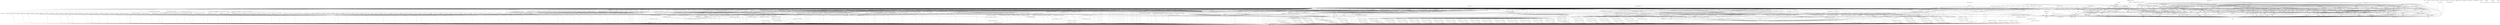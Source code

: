 digraph depends {
    node [shape=plaintext]
"adwaita-icon-theme-symbolic" -> "hicolor-icon-theme"
"alsa-state" -> "alsa-state-lic" [style=dotted]
"alsa-state" -> "alsa-states" [style=dotted]
"alsa-state" -> "alsa-utils-alsactl"
"alsa-utils-alsactl" -> "alsa-states" [style=dotted]
"alsa-utils-alsactl" -> "libasound2"
"alsa-utils-alsactl" -> "libc6"
"alsa-utils-alsamixer" -> "libasound2"
"alsa-utils-alsamixer" -> "libc6"
"alsa-utils-alsamixer" -> "libformw5"
"alsa-utils-alsamixer" -> "libmenuw5"
"alsa-utils-alsamixer" -> "libncursesw5"
"alsa-utils-alsamixer" -> "libpanelw5"
"alsa-utils-alsamixer" -> "libtinfo5"
"avahi-daemon" -> "base-files"
"avahi-daemon" -> "base-passwd"
"avahi-daemon" -> "libavahi-common3"
"avahi-daemon" -> "libavahi-core7"
"avahi-daemon" -> "libc6"
"avahi-daemon" -> "libcap2"
"avahi-daemon" -> "libdaemon0"
"avahi-daemon" -> "libdbus-1-3"
"avahi-daemon" -> "libexpat1"
"avahi-daemon" -> "libnss-mdns" [style=dotted]
"avahi-daemon" -> "shadow"
"avahi-locale-en-gb" -> "virtual-locale-en-gb" [style=dotted]
"base-files" -> "base-files-lic" [style=dotted]
"base-passwd" -> "base-passwd-lic" [style=dotted]
"bash" -> "base-files"
"bash" -> "bash-lic" [style=dotted]
"bash" -> "libc6"
"bash" -> "libtinfo5"
"bash" -> "update-alternatives-opkg"
"binutils" -> "binutils-lic" [style=dotted]
"binutils" -> "libbfd"
"binutils" -> "libc6"
"binutils" -> "libz1"
"binutils" -> "update-alternatives-opkg"
"bluez5" -> "bluez5-lic" [style=dotted]
"bluez5" -> "libc6"
"bluez5" -> "libdbus-1-3"
"bluez5" -> "libglib-2.0-0"
"bluez5" -> "libreadline7"
"bluez5" -> "libudev1"
"busybox" -> "busybox-lic" [style=dotted]
"busybox" -> "busybox-syslog" [style=dotted]
"busybox" -> "busybox-udhcpc" [style=dotted]
"busybox" -> "libc6"
"busybox" -> "libtirpc3"
"busybox" -> "update-alternatives-opkg"
"cogl-1.0-locale-en-gb" -> "virtual-locale-en-gb" [style=dotted]
"dbus-1" -> "base-files"
"dbus-1" -> "base-passwd"
"dbus-1" -> "dbus-lic" [style=dotted]
"dbus-1" -> "libc6"
"dbus-1" -> "libdbus-1-3"
"dbus-1" -> "libexpat1"
"dbus-1" -> "libsystemd0"
"dbus-1" -> "shadow"
"directfb" -> "directfb-lic" [style=dotted]
"directfb" -> "libc6"
"directfb" -> "libfreetype6"
"directfb" -> "libgcc1"
"directfb" -> "libjpeg62"
"directfb" -> "libpng16-16"
"directfb" -> "libstdc++6"
"directfb" -> "libz1"
"distcc" -> "avahi-daemon" [style=dotted]
"distcc" -> "base-files"
"distcc" -> "base-passwd"
"distcc-config" -> "distcc"
"distcc-config" -> "distcc-config-lic" [style=dotted]
"distcc" -> "distcc-lic" [style=dotted]
"distcc" -> "libavahi-client3"
"distcc" -> "libavahi-common3"
"distcc" -> "libc6"
"distcc" -> "libpopt0"
"distcc" -> "shadow"
"e2fsprogs-e2fsck" -> "libblkid1"
"e2fsprogs-e2fsck" -> "libc6"
"e2fsprogs-e2fsck" -> "libcom-err2"
"e2fsprogs-e2fsck" -> "libe2p2"
"e2fsprogs-e2fsck" -> "libext2fs2"
"e2fsprogs-e2fsck" -> "libuuid1"
"fontconfig-utils" -> "libc6"
"fontconfig-utils" -> "libfontconfig1"
"fontconfig-utils" -> "libfreetype6"
"glibc-gconv-iso8859-1" -> "glibc-gconv"
"glibc-gconv-iso8859-1" -> "libc6"
"glibc-locale-en-gb" -> "virtual-locale-en-gb" [style=dotted]
"glmark2" -> "glmark2-lic" [style=dotted]
"glmark2" -> "libc6"
"glmark2" -> "libdrm2"
"glmark2" -> "libegl-mesa"
"glmark2" -> "libgbm1"
"glmark2" -> "libgcc1"
"glmark2" -> "libgles2-mesa"
"glmark2" -> "libjpeg62"
"glmark2" -> "libpng16-16"
"glmark2" -> "libstdc++6"
"glmark2" -> "libudev1"
"glmark2" -> "wayland"
"gtk+3-demo" -> "libatk-1.0-0"
"gtk+3-demo" -> "libc6"
"gtk+3-demo" -> "libcairo2"
"gtk+3-demo" -> "libepoxy0"
"gtk+3-demo" -> "libgdk-pixbuf-2.0-0"
"gtk+3-demo" -> "libglib-2.0-0"
"gtk+3-demo" -> "libgtk-3.0"
"gtk+3-demo" -> "libharfbuzz0"
"gtk+3-demo" -> "pango"
"gtk+3-locale-en-gb" -> "virtual-locale-en-gb" [style=dotted]
"gtk+3-locale-en" -> "virtual-locale-en" [style=dotted]
"hicolor-icon-theme" -> "hicolor-icon-theme-lic" [style=dotted]
"iw" -> "iw-lic" [style=dotted]
"iw" -> "libc6"
"iw" -> "libnl-3-200"
"iw" -> "libnl-genl-3-200"
"kbd" -> "kbd-lic" [style=dotted]
"kbd" -> "libc6"
"kbd" -> "update-alternatives-opkg"
"kernel-module-6lowpan-4.15.13-yocto-standard" -> "kernel-4.15.13-yocto-standard"
"kernel-module-8021q-4.15.13-yocto-standard" -> "kernel-4.15.13-yocto-standard"
"kernel-module-8139cp-4.15.13-yocto-standard" -> "kernel-4.15.13-yocto-standard"
"kernel-module-8139too-4.15.13-yocto-standard" -> "kernel-4.15.13-yocto-standard"
"kernel-module-ac97-bus-4.15.13-yocto-standard" -> "kernel-4.15.13-yocto-standard"
"kernel-module-act-mirred-4.15.13-yocto-standard" -> "kernel-4.15.13-yocto-standard"
"kernel-module-af-key-4.15.13-yocto-standard" -> "kernel-4.15.13-yocto-standard"
"kernel-module-ah4-4.15.13-yocto-standard" -> "kernel-4.15.13-yocto-standard"
"kernel-module-alx-4.15.13-yocto-standard" -> "kernel-4.15.13-yocto-standard"
"kernel-module-alx-4.15.13-yocto-standard" -> "kernel-module-mdio-4.15.13-yocto-standard"
"kernel-module-anubis-4.15.13-yocto-standard" -> "kernel-4.15.13-yocto-standard"
"kernel-module-arc4-4.15.13-yocto-standard" -> "kernel-4.15.13-yocto-standard"
"kernel-module-arptable-filter-4.15.13-yocto-standard" -> "kernel-4.15.13-yocto-standard"
"kernel-module-arptable-filter-4.15.13-yocto-standard" -> "kernel-module-arp-tables-4.15.13-yocto-standard"
"kernel-module-arptable-filter-4.15.13-yocto-standard" -> "kernel-module-x-tables-4.15.13-yocto-standard"
"kernel-module-arp-tables-4.15.13-yocto-standard" -> "kernel-4.15.13-yocto-standard"
"kernel-module-arp-tables-4.15.13-yocto-standard" -> "kernel-module-x-tables-4.15.13-yocto-standard"
"kernel-module-arpt-mangle-4.15.13-yocto-standard" -> "kernel-4.15.13-yocto-standard"
"kernel-module-arpt-mangle-4.15.13-yocto-standard" -> "kernel-module-x-tables-4.15.13-yocto-standard"
"kernel-module-asix-4.15.13-yocto-standard" -> "kernel-4.15.13-yocto-standard"
"kernel-module-asix-4.15.13-yocto-standard" -> "kernel-module-libphy-4.15.13-yocto-standard"
"kernel-module-asix-4.15.13-yocto-standard" -> "kernel-module-usbnet-4.15.13-yocto-standard"
"kernel-module-at24-4.15.13-yocto-standard" -> "kernel-4.15.13-yocto-standard"
"kernel-module-ata-piix-4.15.13-yocto-standard" -> "kernel-4.15.13-yocto-standard"
"kernel-module-ath-4.15.13-yocto-standard" -> "kernel-4.15.13-yocto-standard"
"kernel-module-ath-4.15.13-yocto-standard" -> "kernel-module-cfg80211-4.15.13-yocto-standard"
"kernel-module-ath5k-4.15.13-yocto-standard" -> "kernel-4.15.13-yocto-standard"
"kernel-module-ath5k-4.15.13-yocto-standard" -> "kernel-module-ath-4.15.13-yocto-standard"
"kernel-module-ath5k-4.15.13-yocto-standard" -> "kernel-module-cfg80211-4.15.13-yocto-standard"
"kernel-module-ath5k-4.15.13-yocto-standard" -> "kernel-module-mac80211-4.15.13-yocto-standard"
"kernel-module-ath9k-4.15.13-yocto-standard" -> "kernel-4.15.13-yocto-standard"
"kernel-module-ath9k-4.15.13-yocto-standard" -> "kernel-module-ath-4.15.13-yocto-standard"
"kernel-module-ath9k-4.15.13-yocto-standard" -> "kernel-module-ath9k-common-4.15.13-yocto-standard"
"kernel-module-ath9k-4.15.13-yocto-standard" -> "kernel-module-ath9k-hw-4.15.13-yocto-standard"
"kernel-module-ath9k-4.15.13-yocto-standard" -> "kernel-module-cfg80211-4.15.13-yocto-standard"
"kernel-module-ath9k-4.15.13-yocto-standard" -> "kernel-module-mac80211-4.15.13-yocto-standard"
"kernel-module-ath9k-common-4.15.13-yocto-standard" -> "kernel-4.15.13-yocto-standard"
"kernel-module-ath9k-common-4.15.13-yocto-standard" -> "kernel-module-ath-4.15.13-yocto-standard"
"kernel-module-ath9k-common-4.15.13-yocto-standard" -> "kernel-module-ath9k-hw-4.15.13-yocto-standard"
"kernel-module-ath9k-common-4.15.13-yocto-standard" -> "kernel-module-cfg80211-4.15.13-yocto-standard"
"kernel-module-ath9k-hw-4.15.13-yocto-standard" -> "kernel-4.15.13-yocto-standard"
"kernel-module-ath9k-hw-4.15.13-yocto-standard" -> "kernel-module-ath-4.15.13-yocto-standard"
"kernel-module-atl1-4.15.13-yocto-standard" -> "kernel-4.15.13-yocto-standard"
"kernel-module-atl1c-4.15.13-yocto-standard" -> "kernel-4.15.13-yocto-standard"
"kernel-module-atl1e-4.15.13-yocto-standard" -> "kernel-4.15.13-yocto-standard"
"kernel-module-atl2-4.15.13-yocto-standard" -> "kernel-4.15.13-yocto-standard"
"kernel-module-ax88179-178a-4.15.13-yocto-standard" -> "kernel-4.15.13-yocto-standard"
"kernel-module-ax88179-178a-4.15.13-yocto-standard" -> "kernel-module-usbnet-4.15.13-yocto-standard"
"kernel-module-backlight-4.15.13-yocto-standard" -> "kernel-4.15.13-yocto-standard"
"kernel-module-bcma-4.15.13-yocto-standard" -> "kernel-4.15.13-yocto-standard"
"kernel-module-binfmt-misc-4.15.13-yocto-standard" -> "kernel-4.15.13-yocto-standard"
"kernel-module-blowfish-common-4.15.13-yocto-standard" -> "kernel-4.15.13-yocto-standard"
"kernel-module-blowfish-generic-4.15.13-yocto-standard" -> "kernel-4.15.13-yocto-standard"
"kernel-module-blowfish-generic-4.15.13-yocto-standard" -> "kernel-module-blowfish-common-4.15.13-yocto-standard"
"kernel-module-bluetooth-6lowpan-4.15.13-yocto-standard" -> "kernel-4.15.13-yocto-standard"
"kernel-module-bluetooth-6lowpan-4.15.13-yocto-standard" -> "kernel-module-6lowpan-4.15.13-yocto-standard"
"kernel-module-bnep-4.15.13-yocto-standard" -> "kernel-4.15.13-yocto-standard"
"kernel-module-bnx2x-4.15.13-yocto-standard" -> "kernel-4.15.13-yocto-standard"
"kernel-module-bnx2x-4.15.13-yocto-standard" -> "kernel-module-libcrc32c-4.15.13-yocto-standard"
"kernel-module-bnx2x-4.15.13-yocto-standard" -> "kernel-module-mdio-4.15.13-yocto-standard"
"kernel-module-bnxt-en-4.15.13-yocto-standard" -> "kernel-4.15.13-yocto-standard"
"kernel-module-bonding-4.15.13-yocto-standard" -> "kernel-4.15.13-yocto-standard"
"kernel-module-brcmfmac-4.15.13-yocto-standard" -> "kernel-4.15.13-yocto-standard"
"kernel-module-brcmfmac-4.15.13-yocto-standard" -> "kernel-module-brcmutil-4.15.13-yocto-standard"
"kernel-module-brcmfmac-4.15.13-yocto-standard" -> "kernel-module-cfg80211-4.15.13-yocto-standard"
"kernel-module-brcmsmac-4.15.13-yocto-standard" -> "kernel-4.15.13-yocto-standard"
"kernel-module-brcmsmac-4.15.13-yocto-standard" -> "kernel-module-bcma-4.15.13-yocto-standard"
"kernel-module-brcmsmac-4.15.13-yocto-standard" -> "kernel-module-brcmutil-4.15.13-yocto-standard"
"kernel-module-brcmsmac-4.15.13-yocto-standard" -> "kernel-module-cfg80211-4.15.13-yocto-standard"
"kernel-module-brcmsmac-4.15.13-yocto-standard" -> "kernel-module-cordic-4.15.13-yocto-standard"
"kernel-module-brcmsmac-4.15.13-yocto-standard" -> "kernel-module-mac80211-4.15.13-yocto-standard"
"kernel-module-brcmutil-4.15.13-yocto-standard" -> "kernel-4.15.13-yocto-standard"
"kernel-module-bridge-4.15.13-yocto-standard" -> "kernel-4.15.13-yocto-standard"
"kernel-module-bridge-4.15.13-yocto-standard" -> "kernel-module-llc-4.15.13-yocto-standard"
"kernel-module-bridge-4.15.13-yocto-standard" -> "kernel-module-stp-4.15.13-yocto-standard"
"kernel-module-br-netfilter-4.15.13-yocto-standard" -> "kernel-4.15.13-yocto-standard"
"kernel-module-br-netfilter-4.15.13-yocto-standard" -> "kernel-module-bridge-4.15.13-yocto-standard"
"kernel-module-bsd-comp-4.15.13-yocto-standard" -> "kernel-4.15.13-yocto-standard"
"kernel-module-bsd-comp-4.15.13-yocto-standard" -> "kernel-module-ppp-generic-4.15.13-yocto-standard"
"kernel-module-camellia-generic-4.15.13-yocto-standard" -> "kernel-4.15.13-yocto-standard"
"kernel-module-cast5-generic-4.15.13-yocto-standard" -> "kernel-4.15.13-yocto-standard"
"kernel-module-cast5-generic-4.15.13-yocto-standard" -> "kernel-module-cast-common-4.15.13-yocto-standard"
"kernel-module-cast6-generic-4.15.13-yocto-standard" -> "kernel-4.15.13-yocto-standard"
"kernel-module-cast6-generic-4.15.13-yocto-standard" -> "kernel-module-cast-common-4.15.13-yocto-standard"
"kernel-module-cast-common-4.15.13-yocto-standard" -> "kernel-4.15.13-yocto-standard"
"kernel-module-ccm-4.15.13-yocto-standard" -> "kernel-4.15.13-yocto-standard"
"kernel-module-cdc-eem-4.15.13-yocto-standard" -> "kernel-4.15.13-yocto-standard"
"kernel-module-cdc-eem-4.15.13-yocto-standard" -> "kernel-module-usbnet-4.15.13-yocto-standard"
"kernel-module-cdc-ether-4.15.13-yocto-standard" -> "kernel-4.15.13-yocto-standard"
"kernel-module-cdc-ether-4.15.13-yocto-standard" -> "kernel-module-usbnet-4.15.13-yocto-standard"
"kernel-module-cdc-ncm-4.15.13-yocto-standard" -> "kernel-4.15.13-yocto-standard"
"kernel-module-cdc-ncm-4.15.13-yocto-standard" -> "kernel-module-usbnet-4.15.13-yocto-standard"
"kernel-module-cdc-subset-4.15.13-yocto-standard" -> "kernel-4.15.13-yocto-standard"
"kernel-module-cdc-subset-4.15.13-yocto-standard" -> "kernel-module-usbnet-4.15.13-yocto-standard"
"kernel-module-cfg80211-4.15.13-yocto-standard" -> "kernel-4.15.13-yocto-standard"
"kernel-module-cifs-4.15.13-yocto-standard" -> "kernel-4.15.13-yocto-standard"
"kernel-module-cirrus-4.15.13-yocto-standard" -> "kernel-4.15.13-yocto-standard"
"kernel-module-cirrus-4.15.13-yocto-standard" -> "kernel-module-ttm-4.15.13-yocto-standard"
"kernel-module-cmtp-4.15.13-yocto-standard" -> "kernel-4.15.13-yocto-standard"
"kernel-module-cmtp-4.15.13-yocto-standard" -> "kernel-module-kernelcapi-4.15.13-yocto-standard"
"kernel-module-configfs-4.15.13-yocto-standard" -> "kernel-4.15.13-yocto-standard"
"kernel-module-cordic-4.15.13-yocto-standard" -> "kernel-4.15.13-yocto-standard"
"kernel-module-cpia2-4.15.13-yocto-standard" -> "kernel-4.15.13-yocto-standard"
"kernel-module-cpia2-4.15.13-yocto-standard" -> "kernel-module-v4l2-common-4.15.13-yocto-standard"
"kernel-module-cpia2-4.15.13-yocto-standard" -> "kernel-module-videodev-4.15.13-yocto-standard"
"kernel-module-crc8-4.15.13-yocto-standard" -> "kernel-4.15.13-yocto-standard"
"kernel-module-crc-ccitt-4.15.13-yocto-standard" -> "kernel-4.15.13-yocto-standard"
"kernel-module-crypto-engine-4.15.13-yocto-standard" -> "kernel-4.15.13-yocto-standard"
"kernel-module-cryptoloop-4.15.13-yocto-standard" -> "kernel-4.15.13-yocto-standard"
"kernel-module-cuse-4.15.13-yocto-standard" -> "kernel-4.15.13-yocto-standard"
"kernel-module-cuse-4.15.13-yocto-standard" -> "kernel-module-fuse-4.15.13-yocto-standard"
"kernel-module-deflate-4.15.13-yocto-standard" -> "kernel-4.15.13-yocto-standard"
"kernel-module-dl2k-4.15.13-yocto-standard" -> "kernel-4.15.13-yocto-standard"
"kernel-module-dm9601-4.15.13-yocto-standard" -> "kernel-4.15.13-yocto-standard"
"kernel-module-dm9601-4.15.13-yocto-standard" -> "kernel-module-usbnet-4.15.13-yocto-standard"
"kernel-module-dummy-4.15.13-yocto-standard" -> "kernel-4.15.13-yocto-standard"
"kernel-module-ebt-802-3-4.15.13-yocto-standard" -> "kernel-4.15.13-yocto-standard"
"kernel-module-ebt-802-3-4.15.13-yocto-standard" -> "kernel-module-x-tables-4.15.13-yocto-standard"
"kernel-module-ebtable-broute-4.15.13-yocto-standard" -> "kernel-4.15.13-yocto-standard"
"kernel-module-ebtable-broute-4.15.13-yocto-standard" -> "kernel-module-bridge-4.15.13-yocto-standard"
"kernel-module-ebtable-broute-4.15.13-yocto-standard" -> "kernel-module-ebtables-4.15.13-yocto-standard"
"kernel-module-ebtable-filter-4.15.13-yocto-standard" -> "kernel-4.15.13-yocto-standard"
"kernel-module-ebtable-filter-4.15.13-yocto-standard" -> "kernel-module-ebtables-4.15.13-yocto-standard"
"kernel-module-ebtable-nat-4.15.13-yocto-standard" -> "kernel-4.15.13-yocto-standard"
"kernel-module-ebtable-nat-4.15.13-yocto-standard" -> "kernel-module-ebtables-4.15.13-yocto-standard"
"kernel-module-ebtables-4.15.13-yocto-standard" -> "kernel-4.15.13-yocto-standard"
"kernel-module-ebtables-4.15.13-yocto-standard" -> "kernel-module-x-tables-4.15.13-yocto-standard"
"kernel-module-ebt-among-4.15.13-yocto-standard" -> "kernel-4.15.13-yocto-standard"
"kernel-module-ebt-among-4.15.13-yocto-standard" -> "kernel-module-x-tables-4.15.13-yocto-standard"
"kernel-module-ebt-arp-4.15.13-yocto-standard" -> "kernel-4.15.13-yocto-standard"
"kernel-module-ebt-arp-4.15.13-yocto-standard" -> "kernel-module-x-tables-4.15.13-yocto-standard"
"kernel-module-ebt-arpreply-4.15.13-yocto-standard" -> "kernel-4.15.13-yocto-standard"
"kernel-module-ebt-arpreply-4.15.13-yocto-standard" -> "kernel-module-x-tables-4.15.13-yocto-standard"
"kernel-module-ebt-dnat-4.15.13-yocto-standard" -> "kernel-4.15.13-yocto-standard"
"kernel-module-ebt-dnat-4.15.13-yocto-standard" -> "kernel-module-x-tables-4.15.13-yocto-standard"
"kernel-module-ebt-ip-4.15.13-yocto-standard" -> "kernel-4.15.13-yocto-standard"
"kernel-module-ebt-ip-4.15.13-yocto-standard" -> "kernel-module-x-tables-4.15.13-yocto-standard"
"kernel-module-ebt-ip6-4.15.13-yocto-standard" -> "kernel-4.15.13-yocto-standard"
"kernel-module-ebt-ip6-4.15.13-yocto-standard" -> "kernel-module-x-tables-4.15.13-yocto-standard"
"kernel-module-ebt-limit-4.15.13-yocto-standard" -> "kernel-4.15.13-yocto-standard"
"kernel-module-ebt-limit-4.15.13-yocto-standard" -> "kernel-module-x-tables-4.15.13-yocto-standard"
"kernel-module-ebt-log-4.15.13-yocto-standard" -> "kernel-4.15.13-yocto-standard"
"kernel-module-ebt-log-4.15.13-yocto-standard" -> "kernel-module-x-tables-4.15.13-yocto-standard"
"kernel-module-ebt-mark-4.15.13-yocto-standard" -> "kernel-4.15.13-yocto-standard"
"kernel-module-ebt-mark-4.15.13-yocto-standard" -> "kernel-module-x-tables-4.15.13-yocto-standard"
"kernel-module-ebt-mark-m-4.15.13-yocto-standard" -> "kernel-4.15.13-yocto-standard"
"kernel-module-ebt-mark-m-4.15.13-yocto-standard" -> "kernel-module-x-tables-4.15.13-yocto-standard"
"kernel-module-ebt-nflog-4.15.13-yocto-standard" -> "kernel-4.15.13-yocto-standard"
"kernel-module-ebt-nflog-4.15.13-yocto-standard" -> "kernel-module-x-tables-4.15.13-yocto-standard"
"kernel-module-ebt-pkttype-4.15.13-yocto-standard" -> "kernel-4.15.13-yocto-standard"
"kernel-module-ebt-pkttype-4.15.13-yocto-standard" -> "kernel-module-x-tables-4.15.13-yocto-standard"
"kernel-module-ebt-redirect-4.15.13-yocto-standard" -> "kernel-4.15.13-yocto-standard"
"kernel-module-ebt-redirect-4.15.13-yocto-standard" -> "kernel-module-x-tables-4.15.13-yocto-standard"
"kernel-module-ebt-snat-4.15.13-yocto-standard" -> "kernel-4.15.13-yocto-standard"
"kernel-module-ebt-snat-4.15.13-yocto-standard" -> "kernel-module-x-tables-4.15.13-yocto-standard"
"kernel-module-ebt-stp-4.15.13-yocto-standard" -> "kernel-4.15.13-yocto-standard"
"kernel-module-ebt-stp-4.15.13-yocto-standard" -> "kernel-module-x-tables-4.15.13-yocto-standard"
"kernel-module-ebt-vlan-4.15.13-yocto-standard" -> "kernel-4.15.13-yocto-standard"
"kernel-module-ebt-vlan-4.15.13-yocto-standard" -> "kernel-module-x-tables-4.15.13-yocto-standard"
"kernel-module-eeprom-93cx6-4.15.13-yocto-standard" -> "kernel-4.15.13-yocto-standard"
"kernel-module-efivarfs-4.15.13-yocto-standard" -> "kernel-4.15.13-yocto-standard"
"kernel-module-efivars-4.15.13-yocto-standard" -> "kernel-4.15.13-yocto-standard"
"kernel-module-esp4-4.15.13-yocto-standard" -> "kernel-4.15.13-yocto-standard"
"kernel-module-floppy-4.15.13-yocto-standard" -> "kernel-4.15.13-yocto-standard"
"kernel-module-fuse-4.15.13-yocto-standard" -> "kernel-4.15.13-yocto-standard"
"kernel-module-gcm-4.15.13-yocto-standard" -> "kernel-4.15.13-yocto-standard"
"kernel-module-generic-bl-4.15.13-yocto-standard" -> "kernel-4.15.13-yocto-standard"
"kernel-module-generic-bl-4.15.13-yocto-standard" -> "kernel-module-backlight-4.15.13-yocto-standard"
"kernel-module-gf128mul-4.15.13-yocto-standard" -> "kernel-4.15.13-yocto-standard"
"kernel-module-ghash-generic-4.15.13-yocto-standard" -> "kernel-4.15.13-yocto-standard"
"kernel-module-ghash-generic-4.15.13-yocto-standard" -> "kernel-module-gf128mul-4.15.13-yocto-standard"
"kernel-module-gma500-gfx-4.15.13-yocto-standard" -> "kernel-4.15.13-yocto-standard"
"kernel-module-gma500-gfx-4.15.13-yocto-standard" -> "kernel-module-video-4.15.13-yocto-standard"
"kernel-module-gre-4.15.13-yocto-standard" -> "kernel-4.15.13-yocto-standard"
"kernel-module-gspca-benq-4.15.13-yocto-standard" -> "kernel-4.15.13-yocto-standard"
"kernel-module-gspca-benq-4.15.13-yocto-standard" -> "kernel-module-gspca-main-4.15.13-yocto-standard"
"kernel-module-gspca-conex-4.15.13-yocto-standard" -> "kernel-4.15.13-yocto-standard"
"kernel-module-gspca-conex-4.15.13-yocto-standard" -> "kernel-module-gspca-main-4.15.13-yocto-standard"
"kernel-module-gspca-conex-4.15.13-yocto-standard" -> "kernel-module-videodev-4.15.13-yocto-standard"
"kernel-module-gspca-cpia1-4.15.13-yocto-standard" -> "kernel-4.15.13-yocto-standard"
"kernel-module-gspca-cpia1-4.15.13-yocto-standard" -> "kernel-module-gspca-main-4.15.13-yocto-standard"
"kernel-module-gspca-cpia1-4.15.13-yocto-standard" -> "kernel-module-videodev-4.15.13-yocto-standard"
"kernel-module-gspca-etoms-4.15.13-yocto-standard" -> "kernel-4.15.13-yocto-standard"
"kernel-module-gspca-etoms-4.15.13-yocto-standard" -> "kernel-module-gspca-main-4.15.13-yocto-standard"
"kernel-module-gspca-etoms-4.15.13-yocto-standard" -> "kernel-module-videodev-4.15.13-yocto-standard"
"kernel-module-gspca-finepix-4.15.13-yocto-standard" -> "kernel-4.15.13-yocto-standard"
"kernel-module-gspca-finepix-4.15.13-yocto-standard" -> "kernel-module-gspca-main-4.15.13-yocto-standard"
"kernel-module-gspca-gl860-4.15.13-yocto-standard" -> "kernel-4.15.13-yocto-standard"
"kernel-module-gspca-gl860-4.15.13-yocto-standard" -> "kernel-module-gspca-main-4.15.13-yocto-standard"
"kernel-module-gspca-gl860-4.15.13-yocto-standard" -> "kernel-module-videodev-4.15.13-yocto-standard"
"kernel-module-gspca-jeilinj-4.15.13-yocto-standard" -> "kernel-4.15.13-yocto-standard"
"kernel-module-gspca-jeilinj-4.15.13-yocto-standard" -> "kernel-module-gspca-main-4.15.13-yocto-standard"
"kernel-module-gspca-jeilinj-4.15.13-yocto-standard" -> "kernel-module-videodev-4.15.13-yocto-standard"
"kernel-module-gspca-jl2005bcd-4.15.13-yocto-standard" -> "kernel-4.15.13-yocto-standard"
"kernel-module-gspca-jl2005bcd-4.15.13-yocto-standard" -> "kernel-module-gspca-main-4.15.13-yocto-standard"
"kernel-module-gspca-kinect-4.15.13-yocto-standard" -> "kernel-4.15.13-yocto-standard"
"kernel-module-gspca-kinect-4.15.13-yocto-standard" -> "kernel-module-gspca-main-4.15.13-yocto-standard"
"kernel-module-gspca-konica-4.15.13-yocto-standard" -> "kernel-4.15.13-yocto-standard"
"kernel-module-gspca-konica-4.15.13-yocto-standard" -> "kernel-module-gspca-main-4.15.13-yocto-standard"
"kernel-module-gspca-konica-4.15.13-yocto-standard" -> "kernel-module-videodev-4.15.13-yocto-standard"
"kernel-module-gspca-m5602-4.15.13-yocto-standard" -> "kernel-4.15.13-yocto-standard"
"kernel-module-gspca-m5602-4.15.13-yocto-standard" -> "kernel-module-gspca-main-4.15.13-yocto-standard"
"kernel-module-gspca-m5602-4.15.13-yocto-standard" -> "kernel-module-videodev-4.15.13-yocto-standard"
"kernel-module-gspca-main-4.15.13-yocto-standard" -> "kernel-4.15.13-yocto-standard"
"kernel-module-gspca-main-4.15.13-yocto-standard" -> "kernel-module-v4l2-common-4.15.13-yocto-standard"
"kernel-module-gspca-main-4.15.13-yocto-standard" -> "kernel-module-videodev-4.15.13-yocto-standard"
"kernel-module-gspca-mars-4.15.13-yocto-standard" -> "kernel-4.15.13-yocto-standard"
"kernel-module-gspca-mars-4.15.13-yocto-standard" -> "kernel-module-gspca-main-4.15.13-yocto-standard"
"kernel-module-gspca-mars-4.15.13-yocto-standard" -> "kernel-module-videodev-4.15.13-yocto-standard"
"kernel-module-gspca-mr97310a-4.15.13-yocto-standard" -> "kernel-4.15.13-yocto-standard"
"kernel-module-gspca-mr97310a-4.15.13-yocto-standard" -> "kernel-module-gspca-main-4.15.13-yocto-standard"
"kernel-module-gspca-mr97310a-4.15.13-yocto-standard" -> "kernel-module-videodev-4.15.13-yocto-standard"
"kernel-module-gspca-nw80x-4.15.13-yocto-standard" -> "kernel-4.15.13-yocto-standard"
"kernel-module-gspca-nw80x-4.15.13-yocto-standard" -> "kernel-module-gspca-main-4.15.13-yocto-standard"
"kernel-module-gspca-nw80x-4.15.13-yocto-standard" -> "kernel-module-videodev-4.15.13-yocto-standard"
"kernel-module-gspca-ov519-4.15.13-yocto-standard" -> "kernel-4.15.13-yocto-standard"
"kernel-module-gspca-ov519-4.15.13-yocto-standard" -> "kernel-module-gspca-main-4.15.13-yocto-standard"
"kernel-module-gspca-ov519-4.15.13-yocto-standard" -> "kernel-module-videodev-4.15.13-yocto-standard"
"kernel-module-gspca-ov534-4.15.13-yocto-standard" -> "kernel-4.15.13-yocto-standard"
"kernel-module-gspca-ov534-4.15.13-yocto-standard" -> "kernel-module-gspca-main-4.15.13-yocto-standard"
"kernel-module-gspca-ov534-4.15.13-yocto-standard" -> "kernel-module-videodev-4.15.13-yocto-standard"
"kernel-module-gspca-ov534-9-4.15.13-yocto-standard" -> "kernel-4.15.13-yocto-standard"
"kernel-module-gspca-ov534-9-4.15.13-yocto-standard" -> "kernel-module-gspca-main-4.15.13-yocto-standard"
"kernel-module-gspca-ov534-9-4.15.13-yocto-standard" -> "kernel-module-videodev-4.15.13-yocto-standard"
"kernel-module-gspca-pac207-4.15.13-yocto-standard" -> "kernel-4.15.13-yocto-standard"
"kernel-module-gspca-pac207-4.15.13-yocto-standard" -> "kernel-module-gspca-main-4.15.13-yocto-standard"
"kernel-module-gspca-pac207-4.15.13-yocto-standard" -> "kernel-module-videodev-4.15.13-yocto-standard"
"kernel-module-gspca-pac7302-4.15.13-yocto-standard" -> "kernel-4.15.13-yocto-standard"
"kernel-module-gspca-pac7302-4.15.13-yocto-standard" -> "kernel-module-gspca-main-4.15.13-yocto-standard"
"kernel-module-gspca-pac7302-4.15.13-yocto-standard" -> "kernel-module-videodev-4.15.13-yocto-standard"
"kernel-module-gspca-pac7311-4.15.13-yocto-standard" -> "kernel-4.15.13-yocto-standard"
"kernel-module-gspca-pac7311-4.15.13-yocto-standard" -> "kernel-module-gspca-main-4.15.13-yocto-standard"
"kernel-module-gspca-pac7311-4.15.13-yocto-standard" -> "kernel-module-videodev-4.15.13-yocto-standard"
"kernel-module-gspca-se401-4.15.13-yocto-standard" -> "kernel-4.15.13-yocto-standard"
"kernel-module-gspca-se401-4.15.13-yocto-standard" -> "kernel-module-gspca-main-4.15.13-yocto-standard"
"kernel-module-gspca-se401-4.15.13-yocto-standard" -> "kernel-module-videodev-4.15.13-yocto-standard"
"kernel-module-gspca-sn9c2028-4.15.13-yocto-standard" -> "kernel-4.15.13-yocto-standard"
"kernel-module-gspca-sn9c2028-4.15.13-yocto-standard" -> "kernel-module-gspca-main-4.15.13-yocto-standard"
"kernel-module-gspca-sn9c2028-4.15.13-yocto-standard" -> "kernel-module-videodev-4.15.13-yocto-standard"
"kernel-module-gspca-sn9c20x-4.15.13-yocto-standard" -> "kernel-4.15.13-yocto-standard"
"kernel-module-gspca-sn9c20x-4.15.13-yocto-standard" -> "kernel-module-gspca-main-4.15.13-yocto-standard"
"kernel-module-gspca-sn9c20x-4.15.13-yocto-standard" -> "kernel-module-videodev-4.15.13-yocto-standard"
"kernel-module-gspca-sonixb-4.15.13-yocto-standard" -> "kernel-4.15.13-yocto-standard"
"kernel-module-gspca-sonixb-4.15.13-yocto-standard" -> "kernel-module-gspca-main-4.15.13-yocto-standard"
"kernel-module-gspca-sonixb-4.15.13-yocto-standard" -> "kernel-module-videodev-4.15.13-yocto-standard"
"kernel-module-gspca-sonixj-4.15.13-yocto-standard" -> "kernel-4.15.13-yocto-standard"
"kernel-module-gspca-sonixj-4.15.13-yocto-standard" -> "kernel-module-gspca-main-4.15.13-yocto-standard"
"kernel-module-gspca-sonixj-4.15.13-yocto-standard" -> "kernel-module-videodev-4.15.13-yocto-standard"
"kernel-module-gspca-spca1528-4.15.13-yocto-standard" -> "kernel-4.15.13-yocto-standard"
"kernel-module-gspca-spca1528-4.15.13-yocto-standard" -> "kernel-module-gspca-main-4.15.13-yocto-standard"
"kernel-module-gspca-spca1528-4.15.13-yocto-standard" -> "kernel-module-videodev-4.15.13-yocto-standard"
"kernel-module-gspca-spca500-4.15.13-yocto-standard" -> "kernel-4.15.13-yocto-standard"
"kernel-module-gspca-spca500-4.15.13-yocto-standard" -> "kernel-module-gspca-main-4.15.13-yocto-standard"
"kernel-module-gspca-spca500-4.15.13-yocto-standard" -> "kernel-module-videodev-4.15.13-yocto-standard"
"kernel-module-gspca-spca501-4.15.13-yocto-standard" -> "kernel-4.15.13-yocto-standard"
"kernel-module-gspca-spca501-4.15.13-yocto-standard" -> "kernel-module-gspca-main-4.15.13-yocto-standard"
"kernel-module-gspca-spca501-4.15.13-yocto-standard" -> "kernel-module-videodev-4.15.13-yocto-standard"
"kernel-module-gspca-spca505-4.15.13-yocto-standard" -> "kernel-4.15.13-yocto-standard"
"kernel-module-gspca-spca505-4.15.13-yocto-standard" -> "kernel-module-gspca-main-4.15.13-yocto-standard"
"kernel-module-gspca-spca505-4.15.13-yocto-standard" -> "kernel-module-videodev-4.15.13-yocto-standard"
"kernel-module-gspca-spca506-4.15.13-yocto-standard" -> "kernel-4.15.13-yocto-standard"
"kernel-module-gspca-spca506-4.15.13-yocto-standard" -> "kernel-module-gspca-main-4.15.13-yocto-standard"
"kernel-module-gspca-spca506-4.15.13-yocto-standard" -> "kernel-module-videodev-4.15.13-yocto-standard"
"kernel-module-gspca-spca508-4.15.13-yocto-standard" -> "kernel-4.15.13-yocto-standard"
"kernel-module-gspca-spca508-4.15.13-yocto-standard" -> "kernel-module-gspca-main-4.15.13-yocto-standard"
"kernel-module-gspca-spca508-4.15.13-yocto-standard" -> "kernel-module-videodev-4.15.13-yocto-standard"
"kernel-module-gspca-spca561-4.15.13-yocto-standard" -> "kernel-4.15.13-yocto-standard"
"kernel-module-gspca-spca561-4.15.13-yocto-standard" -> "kernel-module-gspca-main-4.15.13-yocto-standard"
"kernel-module-gspca-spca561-4.15.13-yocto-standard" -> "kernel-module-videodev-4.15.13-yocto-standard"
"kernel-module-gspca-sq905-4.15.13-yocto-standard" -> "kernel-4.15.13-yocto-standard"
"kernel-module-gspca-sq905-4.15.13-yocto-standard" -> "kernel-module-gspca-main-4.15.13-yocto-standard"
"kernel-module-gspca-sq905c-4.15.13-yocto-standard" -> "kernel-4.15.13-yocto-standard"
"kernel-module-gspca-sq905c-4.15.13-yocto-standard" -> "kernel-module-gspca-main-4.15.13-yocto-standard"
"kernel-module-gspca-sq930x-4.15.13-yocto-standard" -> "kernel-4.15.13-yocto-standard"
"kernel-module-gspca-sq930x-4.15.13-yocto-standard" -> "kernel-module-gspca-main-4.15.13-yocto-standard"
"kernel-module-gspca-sq930x-4.15.13-yocto-standard" -> "kernel-module-videodev-4.15.13-yocto-standard"
"kernel-module-gspca-stk014-4.15.13-yocto-standard" -> "kernel-4.15.13-yocto-standard"
"kernel-module-gspca-stk014-4.15.13-yocto-standard" -> "kernel-module-gspca-main-4.15.13-yocto-standard"
"kernel-module-gspca-stk014-4.15.13-yocto-standard" -> "kernel-module-videodev-4.15.13-yocto-standard"
"kernel-module-gspca-stv0680-4.15.13-yocto-standard" -> "kernel-4.15.13-yocto-standard"
"kernel-module-gspca-stv0680-4.15.13-yocto-standard" -> "kernel-module-gspca-main-4.15.13-yocto-standard"
"kernel-module-gspca-stv06xx-4.15.13-yocto-standard" -> "kernel-4.15.13-yocto-standard"
"kernel-module-gspca-stv06xx-4.15.13-yocto-standard" -> "kernel-module-gspca-main-4.15.13-yocto-standard"
"kernel-module-gspca-stv06xx-4.15.13-yocto-standard" -> "kernel-module-videodev-4.15.13-yocto-standard"
"kernel-module-gspca-sunplus-4.15.13-yocto-standard" -> "kernel-4.15.13-yocto-standard"
"kernel-module-gspca-sunplus-4.15.13-yocto-standard" -> "kernel-module-gspca-main-4.15.13-yocto-standard"
"kernel-module-gspca-sunplus-4.15.13-yocto-standard" -> "kernel-module-videodev-4.15.13-yocto-standard"
"kernel-module-gspca-t613-4.15.13-yocto-standard" -> "kernel-4.15.13-yocto-standard"
"kernel-module-gspca-t613-4.15.13-yocto-standard" -> "kernel-module-gspca-main-4.15.13-yocto-standard"
"kernel-module-gspca-t613-4.15.13-yocto-standard" -> "kernel-module-videodev-4.15.13-yocto-standard"
"kernel-module-gspca-topro-4.15.13-yocto-standard" -> "kernel-4.15.13-yocto-standard"
"kernel-module-gspca-topro-4.15.13-yocto-standard" -> "kernel-module-gspca-main-4.15.13-yocto-standard"
"kernel-module-gspca-topro-4.15.13-yocto-standard" -> "kernel-module-videodev-4.15.13-yocto-standard"
"kernel-module-gspca-tv8532-4.15.13-yocto-standard" -> "kernel-4.15.13-yocto-standard"
"kernel-module-gspca-tv8532-4.15.13-yocto-standard" -> "kernel-module-gspca-main-4.15.13-yocto-standard"
"kernel-module-gspca-tv8532-4.15.13-yocto-standard" -> "kernel-module-videodev-4.15.13-yocto-standard"
"kernel-module-gspca-vc032x-4.15.13-yocto-standard" -> "kernel-4.15.13-yocto-standard"
"kernel-module-gspca-vc032x-4.15.13-yocto-standard" -> "kernel-module-gspca-main-4.15.13-yocto-standard"
"kernel-module-gspca-vc032x-4.15.13-yocto-standard" -> "kernel-module-videodev-4.15.13-yocto-standard"
"kernel-module-gspca-vicam-4.15.13-yocto-standard" -> "kernel-4.15.13-yocto-standard"
"kernel-module-gspca-vicam-4.15.13-yocto-standard" -> "kernel-module-gspca-main-4.15.13-yocto-standard"
"kernel-module-gspca-vicam-4.15.13-yocto-standard" -> "kernel-module-videodev-4.15.13-yocto-standard"
"kernel-module-gspca-xirlink-cit-4.15.13-yocto-standard" -> "kernel-4.15.13-yocto-standard"
"kernel-module-gspca-xirlink-cit-4.15.13-yocto-standard" -> "kernel-module-gspca-main-4.15.13-yocto-standard"
"kernel-module-gspca-xirlink-cit-4.15.13-yocto-standard" -> "kernel-module-videodev-4.15.13-yocto-standard"
"kernel-module-gspca-zc3xx-4.15.13-yocto-standard" -> "kernel-4.15.13-yocto-standard"
"kernel-module-gspca-zc3xx-4.15.13-yocto-standard" -> "kernel-module-gspca-main-4.15.13-yocto-standard"
"kernel-module-gspca-zc3xx-4.15.13-yocto-standard" -> "kernel-module-videodev-4.15.13-yocto-standard"
"kernel-module-hidp-4.15.13-yocto-standard" -> "kernel-4.15.13-yocto-standard"
"kernel-module-i2c-mux-4.15.13-yocto-standard" -> "kernel-4.15.13-yocto-standard"
"kernel-module-i915-4.15.13-yocto-standard" -> "kernel-4.15.13-yocto-standard"
"kernel-module-i915-4.15.13-yocto-standard" -> "kernel-module-backlight-4.15.13-yocto-standard"
"kernel-module-i915-4.15.13-yocto-standard" -> "kernel-module-video-4.15.13-yocto-standard"
"kernel-module-igb-4.15.13-yocto-standard" -> "kernel-4.15.13-yocto-standard"
"kernel-module-igbvf-4.15.13-yocto-standard" -> "kernel-4.15.13-yocto-standard"
"kernel-module-ip6table-filter-4.15.13-yocto-standard" -> "kernel-4.15.13-yocto-standard"
"kernel-module-ip6table-filter-4.15.13-yocto-standard" -> "kernel-module-ip6-tables-4.15.13-yocto-standard"
"kernel-module-ip6table-filter-4.15.13-yocto-standard" -> "kernel-module-x-tables-4.15.13-yocto-standard"
"kernel-module-ip6table-mangle-4.15.13-yocto-standard" -> "kernel-4.15.13-yocto-standard"
"kernel-module-ip6table-mangle-4.15.13-yocto-standard" -> "kernel-module-ip6-tables-4.15.13-yocto-standard"
"kernel-module-ip6table-mangle-4.15.13-yocto-standard" -> "kernel-module-x-tables-4.15.13-yocto-standard"
"kernel-module-ip6table-raw-4.15.13-yocto-standard" -> "kernel-4.15.13-yocto-standard"
"kernel-module-ip6table-raw-4.15.13-yocto-standard" -> "kernel-module-ip6-tables-4.15.13-yocto-standard"
"kernel-module-ip6table-raw-4.15.13-yocto-standard" -> "kernel-module-x-tables-4.15.13-yocto-standard"
"kernel-module-ip6-tables-4.15.13-yocto-standard" -> "kernel-4.15.13-yocto-standard"
"kernel-module-ip6-tables-4.15.13-yocto-standard" -> "kernel-module-x-tables-4.15.13-yocto-standard"
"kernel-module-ip6t-eui64-4.15.13-yocto-standard" -> "kernel-4.15.13-yocto-standard"
"kernel-module-ip6t-eui64-4.15.13-yocto-standard" -> "kernel-module-x-tables-4.15.13-yocto-standard"
"kernel-module-ip6t-frag-4.15.13-yocto-standard" -> "kernel-4.15.13-yocto-standard"
"kernel-module-ip6t-frag-4.15.13-yocto-standard" -> "kernel-module-x-tables-4.15.13-yocto-standard"
"kernel-module-ip6t-hbh-4.15.13-yocto-standard" -> "kernel-4.15.13-yocto-standard"
"kernel-module-ip6t-hbh-4.15.13-yocto-standard" -> "kernel-module-x-tables-4.15.13-yocto-standard"
"kernel-module-ip6t-ipv6header-4.15.13-yocto-standard" -> "kernel-4.15.13-yocto-standard"
"kernel-module-ip6t-ipv6header-4.15.13-yocto-standard" -> "kernel-module-x-tables-4.15.13-yocto-standard"
"kernel-module-ip6t-rt-4.15.13-yocto-standard" -> "kernel-4.15.13-yocto-standard"
"kernel-module-ip6t-rt-4.15.13-yocto-standard" -> "kernel-module-x-tables-4.15.13-yocto-standard"
"kernel-module-ip6-tunnel-4.15.13-yocto-standard" -> "kernel-4.15.13-yocto-standard"
"kernel-module-ip6-tunnel-4.15.13-yocto-standard" -> "kernel-module-tunnel6-4.15.13-yocto-standard"
"kernel-module-ip6-udp-tunnel-4.15.13-yocto-standard" -> "kernel-4.15.13-yocto-standard"
"kernel-module-ipcomp-4.15.13-yocto-standard" -> "kernel-4.15.13-yocto-standard"
"kernel-module-ipcomp-4.15.13-yocto-standard" -> "kernel-module-xfrm-ipcomp-4.15.13-yocto-standard"
"kernel-module-ipcomp6-4.15.13-yocto-standard" -> "kernel-4.15.13-yocto-standard"
"kernel-module-ipcomp6-4.15.13-yocto-standard" -> "kernel-module-xfrm6-tunnel-4.15.13-yocto-standard"
"kernel-module-ipcomp6-4.15.13-yocto-standard" -> "kernel-module-xfrm-ipcomp-4.15.13-yocto-standard"
"kernel-module-ip-gre-4.15.13-yocto-standard" -> "kernel-4.15.13-yocto-standard"
"kernel-module-ip-gre-4.15.13-yocto-standard" -> "kernel-module-gre-4.15.13-yocto-standard"
"kernel-module-ipip-4.15.13-yocto-standard" -> "kernel-4.15.13-yocto-standard"
"kernel-module-iptable-filter-4.15.13-yocto-standard" -> "kernel-4.15.13-yocto-standard"
"kernel-module-iptable-filter-4.15.13-yocto-standard" -> "kernel-module-ip-tables-4.15.13-yocto-standard"
"kernel-module-iptable-filter-4.15.13-yocto-standard" -> "kernel-module-x-tables-4.15.13-yocto-standard"
"kernel-module-iptable-mangle-4.15.13-yocto-standard" -> "kernel-4.15.13-yocto-standard"
"kernel-module-iptable-mangle-4.15.13-yocto-standard" -> "kernel-module-ip-tables-4.15.13-yocto-standard"
"kernel-module-iptable-mangle-4.15.13-yocto-standard" -> "kernel-module-x-tables-4.15.13-yocto-standard"
"kernel-module-iptable-nat-4.15.13-yocto-standard" -> "kernel-4.15.13-yocto-standard"
"kernel-module-iptable-nat-4.15.13-yocto-standard" -> "kernel-module-ip-tables-4.15.13-yocto-standard"
"kernel-module-iptable-nat-4.15.13-yocto-standard" -> "kernel-module-nf-nat-ipv4-4.15.13-yocto-standard"
"kernel-module-iptable-raw-4.15.13-yocto-standard" -> "kernel-4.15.13-yocto-standard"
"kernel-module-iptable-raw-4.15.13-yocto-standard" -> "kernel-module-ip-tables-4.15.13-yocto-standard"
"kernel-module-iptable-raw-4.15.13-yocto-standard" -> "kernel-module-x-tables-4.15.13-yocto-standard"
"kernel-module-ip-tables-4.15.13-yocto-standard" -> "kernel-4.15.13-yocto-standard"
"kernel-module-ip-tables-4.15.13-yocto-standard" -> "kernel-module-x-tables-4.15.13-yocto-standard"
"kernel-module-iptable-security-4.15.13-yocto-standard" -> "kernel-4.15.13-yocto-standard"
"kernel-module-iptable-security-4.15.13-yocto-standard" -> "kernel-module-ip-tables-4.15.13-yocto-standard"
"kernel-module-iptable-security-4.15.13-yocto-standard" -> "kernel-module-x-tables-4.15.13-yocto-standard"
"kernel-module-ipt-ah-4.15.13-yocto-standard" -> "kernel-4.15.13-yocto-standard"
"kernel-module-ipt-ah-4.15.13-yocto-standard" -> "kernel-module-x-tables-4.15.13-yocto-standard"
"kernel-module-ipt-clusterip-4.15.13-yocto-standard" -> "kernel-4.15.13-yocto-standard"
"kernel-module-ipt-clusterip-4.15.13-yocto-standard" -> "kernel-module-nf-conntrack-4.15.13-yocto-standard"
"kernel-module-ipt-clusterip-4.15.13-yocto-standard" -> "kernel-module-x-tables-4.15.13-yocto-standard"
"kernel-module-ipt-ecn-4.15.13-yocto-standard" -> "kernel-4.15.13-yocto-standard"
"kernel-module-ipt-ecn-4.15.13-yocto-standard" -> "kernel-module-x-tables-4.15.13-yocto-standard"
"kernel-module-ipt-masquerade-4.15.13-yocto-standard" -> "kernel-4.15.13-yocto-standard"
"kernel-module-ipt-masquerade-4.15.13-yocto-standard" -> "kernel-module-nf-conntrack-4.15.13-yocto-standard"
"kernel-module-ipt-masquerade-4.15.13-yocto-standard" -> "kernel-module-nf-nat-masquerade-ipv4-4.15.13-yocto-standard"
"kernel-module-ipt-masquerade-4.15.13-yocto-standard" -> "kernel-module-x-tables-4.15.13-yocto-standard"
"kernel-module-ipt-reject-4.15.13-yocto-standard" -> "kernel-4.15.13-yocto-standard"
"kernel-module-ipt-reject-4.15.13-yocto-standard" -> "kernel-module-nf-reject-ipv4-4.15.13-yocto-standard"
"kernel-module-ipt-reject-4.15.13-yocto-standard" -> "kernel-module-x-tables-4.15.13-yocto-standard"
"kernel-module-ipt-rpfilter-4.15.13-yocto-standard" -> "kernel-4.15.13-yocto-standard"
"kernel-module-ipt-rpfilter-4.15.13-yocto-standard" -> "kernel-module-x-tables-4.15.13-yocto-standard"
"kernel-module-ipt-synproxy-4.15.13-yocto-standard" -> "kernel-4.15.13-yocto-standard"
"kernel-module-ipt-synproxy-4.15.13-yocto-standard" -> "kernel-module-nf-conntrack-4.15.13-yocto-standard"
"kernel-module-ipt-synproxy-4.15.13-yocto-standard" -> "kernel-module-nf-synproxy-core-4.15.13-yocto-standard"
"kernel-module-ipt-synproxy-4.15.13-yocto-standard" -> "kernel-module-x-tables-4.15.13-yocto-standard"
"kernel-module-iwl3945-4.15.13-yocto-standard" -> "kernel-4.15.13-yocto-standard"
"kernel-module-iwl3945-4.15.13-yocto-standard" -> "kernel-module-cfg80211-4.15.13-yocto-standard"
"kernel-module-iwl3945-4.15.13-yocto-standard" -> "kernel-module-iwlegacy-4.15.13-yocto-standard"
"kernel-module-iwl3945-4.15.13-yocto-standard" -> "kernel-module-mac80211-4.15.13-yocto-standard"
"kernel-module-iwl4965-4.15.13-yocto-standard" -> "kernel-4.15.13-yocto-standard"
"kernel-module-iwl4965-4.15.13-yocto-standard" -> "kernel-module-cfg80211-4.15.13-yocto-standard"
"kernel-module-iwl4965-4.15.13-yocto-standard" -> "kernel-module-iwlegacy-4.15.13-yocto-standard"
"kernel-module-iwl4965-4.15.13-yocto-standard" -> "kernel-module-mac80211-4.15.13-yocto-standard"
"kernel-module-iwldvm-4.15.13-yocto-standard" -> "kernel-4.15.13-yocto-standard"
"kernel-module-iwldvm-4.15.13-yocto-standard" -> "kernel-module-cfg80211-4.15.13-yocto-standard"
"kernel-module-iwldvm-4.15.13-yocto-standard" -> "kernel-module-iwlwifi-4.15.13-yocto-standard"
"kernel-module-iwldvm-4.15.13-yocto-standard" -> "kernel-module-mac80211-4.15.13-yocto-standard"
"kernel-module-iwlegacy-4.15.13-yocto-standard" -> "kernel-4.15.13-yocto-standard"
"kernel-module-iwlegacy-4.15.13-yocto-standard" -> "kernel-module-cfg80211-4.15.13-yocto-standard"
"kernel-module-iwlegacy-4.15.13-yocto-standard" -> "kernel-module-mac80211-4.15.13-yocto-standard"
"kernel-module-iwlmvm-4.15.13-yocto-standard" -> "kernel-4.15.13-yocto-standard"
"kernel-module-iwlmvm-4.15.13-yocto-standard" -> "kernel-module-cfg80211-4.15.13-yocto-standard"
"kernel-module-iwlmvm-4.15.13-yocto-standard" -> "kernel-module-iwlwifi-4.15.13-yocto-standard"
"kernel-module-iwlmvm-4.15.13-yocto-standard" -> "kernel-module-mac80211-4.15.13-yocto-standard"
"kernel-module-iwlwifi-4.15.13-yocto-standard" -> "kernel-4.15.13-yocto-standard"
"kernel-module-iwlwifi-4.15.13-yocto-standard" -> "kernel-module-cfg80211-4.15.13-yocto-standard"
"kernel-module-jme-4.15.13-yocto-standard" -> "kernel-4.15.13-yocto-standard"
"kernel-module-kaweth-4.15.13-yocto-standard" -> "kernel-4.15.13-yocto-standard"
"kernel-module-kernelcapi-4.15.13-yocto-standard" -> "kernel-4.15.13-yocto-standard"
"kernel-module-khazad-4.15.13-yocto-standard" -> "kernel-4.15.13-yocto-standard"
"kernel-module-lcd-4.15.13-yocto-standard" -> "kernel-4.15.13-yocto-standard"
"kernel-module-libcrc32c-4.15.13-yocto-standard" -> "kernel-4.15.13-yocto-standard"
"kernel-module-libphy-4.15.13-yocto-standard" -> "kernel-4.15.13-yocto-standard"
"kernel-module-llc-4.15.13-yocto-standard" -> "kernel-4.15.13-yocto-standard"
"kernel-module-lp-4.15.13-yocto-standard" -> "kernel-4.15.13-yocto-standard"
"kernel-module-lp-4.15.13-yocto-standard" -> "kernel-module-parport-4.15.13-yocto-standard"
"kernel-module-mac80211-4.15.13-yocto-standard" -> "kernel-4.15.13-yocto-standard"
"kernel-module-mac80211-4.15.13-yocto-standard" -> "kernel-module-cfg80211-4.15.13-yocto-standard"
"kernel-module-mcs7830-4.15.13-yocto-standard" -> "kernel-4.15.13-yocto-standard"
"kernel-module-mcs7830-4.15.13-yocto-standard" -> "kernel-module-usbnet-4.15.13-yocto-standard"
"kernel-module-md4-4.15.13-yocto-standard" -> "kernel-4.15.13-yocto-standard"
"kernel-module-mdio-4.15.13-yocto-standard" -> "kernel-4.15.13-yocto-standard"
"kernel-module-media-4.15.13-yocto-standard" -> "kernel-4.15.13-yocto-standard"
"kernel-module-michael-mic-4.15.13-yocto-standard" -> "kernel-4.15.13-yocto-standard"
"kernel-module-mt7601u-4.15.13-yocto-standard" -> "kernel-4.15.13-yocto-standard"
"kernel-module-mt7601u-4.15.13-yocto-standard" -> "kernel-module-cfg80211-4.15.13-yocto-standard"
"kernel-module-mt7601u-4.15.13-yocto-standard" -> "kernel-module-mac80211-4.15.13-yocto-standard"
"kernel-module-nbd-4.15.13-yocto-standard" -> "kernel-4.15.13-yocto-standard"
"kernel-module-net1080-4.15.13-yocto-standard" -> "kernel-4.15.13-yocto-standard"
"kernel-module-net1080-4.15.13-yocto-standard" -> "kernel-module-usbnet-4.15.13-yocto-standard"
"kernel-module-nf-conntrack-4.15.13-yocto-standard" -> "kernel-4.15.13-yocto-standard"
"kernel-module-nf-conntrack-4.15.13-yocto-standard" -> "kernel-module-libcrc32c-4.15.13-yocto-standard"
"kernel-module-nf-conntrack-amanda-4.15.13-yocto-standard" -> "kernel-4.15.13-yocto-standard"
"kernel-module-nf-conntrack-amanda-4.15.13-yocto-standard" -> "kernel-module-nf-conntrack-4.15.13-yocto-standard"
"kernel-module-nf-conntrack-broadcast-4.15.13-yocto-standard" -> "kernel-4.15.13-yocto-standard"
"kernel-module-nf-conntrack-broadcast-4.15.13-yocto-standard" -> "kernel-module-nf-conntrack-4.15.13-yocto-standard"
"kernel-module-nf-conntrack-ftp-4.15.13-yocto-standard" -> "kernel-4.15.13-yocto-standard"
"kernel-module-nf-conntrack-ftp-4.15.13-yocto-standard" -> "kernel-module-nf-conntrack-4.15.13-yocto-standard"
"kernel-module-nf-conntrack-h323-4.15.13-yocto-standard" -> "kernel-4.15.13-yocto-standard"
"kernel-module-nf-conntrack-h323-4.15.13-yocto-standard" -> "kernel-module-nf-conntrack-4.15.13-yocto-standard"
"kernel-module-nf-conntrack-ipv4-4.15.13-yocto-standard" -> "kernel-4.15.13-yocto-standard"
"kernel-module-nf-conntrack-ipv4-4.15.13-yocto-standard" -> "kernel-module-nf-conntrack-4.15.13-yocto-standard"
"kernel-module-nf-conntrack-ipv4-4.15.13-yocto-standard" -> "kernel-module-nf-defrag-ipv4-4.15.13-yocto-standard"
"kernel-module-nf-conntrack-ipv6-4.15.13-yocto-standard" -> "kernel-4.15.13-yocto-standard"
"kernel-module-nf-conntrack-ipv6-4.15.13-yocto-standard" -> "kernel-module-nf-conntrack-4.15.13-yocto-standard"
"kernel-module-nf-conntrack-ipv6-4.15.13-yocto-standard" -> "kernel-module-nf-defrag-ipv6-4.15.13-yocto-standard"
"kernel-module-nf-conntrack-irc-4.15.13-yocto-standard" -> "kernel-4.15.13-yocto-standard"
"kernel-module-nf-conntrack-irc-4.15.13-yocto-standard" -> "kernel-module-nf-conntrack-4.15.13-yocto-standard"
"kernel-module-nf-conntrack-netbios-ns-4.15.13-yocto-standard" -> "kernel-4.15.13-yocto-standard"
"kernel-module-nf-conntrack-netbios-ns-4.15.13-yocto-standard" -> "kernel-module-nf-conntrack-4.15.13-yocto-standard"
"kernel-module-nf-conntrack-netbios-ns-4.15.13-yocto-standard" -> "kernel-module-nf-conntrack-broadcast-4.15.13-yocto-standard"
"kernel-module-nf-conntrack-netlink-4.15.13-yocto-standard" -> "kernel-4.15.13-yocto-standard"
"kernel-module-nf-conntrack-netlink-4.15.13-yocto-standard" -> "kernel-module-nf-conntrack-4.15.13-yocto-standard"
"kernel-module-nf-conntrack-netlink-4.15.13-yocto-standard" -> "kernel-module-nfnetlink-4.15.13-yocto-standard"
"kernel-module-nf-conntrack-pptp-4.15.13-yocto-standard" -> "kernel-4.15.13-yocto-standard"
"kernel-module-nf-conntrack-pptp-4.15.13-yocto-standard" -> "kernel-module-nf-conntrack-4.15.13-yocto-standard"
"kernel-module-nf-conntrack-pptp-4.15.13-yocto-standard" -> "kernel-module-nf-conntrack-proto-gre-4.15.13-yocto-standard"
"kernel-module-nf-conntrack-proto-gre-4.15.13-yocto-standard" -> "kernel-4.15.13-yocto-standard"
"kernel-module-nf-conntrack-proto-gre-4.15.13-yocto-standard" -> "kernel-module-nf-conntrack-4.15.13-yocto-standard"
"kernel-module-nf-conntrack-sane-4.15.13-yocto-standard" -> "kernel-4.15.13-yocto-standard"
"kernel-module-nf-conntrack-sane-4.15.13-yocto-standard" -> "kernel-module-nf-conntrack-4.15.13-yocto-standard"
"kernel-module-nf-conntrack-sip-4.15.13-yocto-standard" -> "kernel-4.15.13-yocto-standard"
"kernel-module-nf-conntrack-sip-4.15.13-yocto-standard" -> "kernel-module-nf-conntrack-4.15.13-yocto-standard"
"kernel-module-nf-conntrack-tftp-4.15.13-yocto-standard" -> "kernel-4.15.13-yocto-standard"
"kernel-module-nf-conntrack-tftp-4.15.13-yocto-standard" -> "kernel-module-nf-conntrack-4.15.13-yocto-standard"
"kernel-module-nf-defrag-ipv4-4.15.13-yocto-standard" -> "kernel-4.15.13-yocto-standard"
"kernel-module-nf-defrag-ipv6-4.15.13-yocto-standard" -> "kernel-4.15.13-yocto-standard"
"kernel-module-nf-nat-4.15.13-yocto-standard" -> "kernel-4.15.13-yocto-standard"
"kernel-module-nf-nat-4.15.13-yocto-standard" -> "kernel-module-libcrc32c-4.15.13-yocto-standard"
"kernel-module-nf-nat-4.15.13-yocto-standard" -> "kernel-module-nf-conntrack-4.15.13-yocto-standard"
"kernel-module-nf-nat-amanda-4.15.13-yocto-standard" -> "kernel-4.15.13-yocto-standard"
"kernel-module-nf-nat-amanda-4.15.13-yocto-standard" -> "kernel-module-nf-conntrack-4.15.13-yocto-standard"
"kernel-module-nf-nat-amanda-4.15.13-yocto-standard" -> "kernel-module-nf-conntrack-amanda-4.15.13-yocto-standard"
"kernel-module-nf-nat-amanda-4.15.13-yocto-standard" -> "kernel-module-nf-nat-4.15.13-yocto-standard"
"kernel-module-nf-nat-ftp-4.15.13-yocto-standard" -> "kernel-4.15.13-yocto-standard"
"kernel-module-nf-nat-ftp-4.15.13-yocto-standard" -> "kernel-module-nf-conntrack-4.15.13-yocto-standard"
"kernel-module-nf-nat-ftp-4.15.13-yocto-standard" -> "kernel-module-nf-conntrack-ftp-4.15.13-yocto-standard"
"kernel-module-nf-nat-ftp-4.15.13-yocto-standard" -> "kernel-module-nf-nat-4.15.13-yocto-standard"
"kernel-module-nf-nat-h323-4.15.13-yocto-standard" -> "kernel-4.15.13-yocto-standard"
"kernel-module-nf-nat-h323-4.15.13-yocto-standard" -> "kernel-module-nf-conntrack-4.15.13-yocto-standard"
"kernel-module-nf-nat-h323-4.15.13-yocto-standard" -> "kernel-module-nf-conntrack-h323-4.15.13-yocto-standard"
"kernel-module-nf-nat-h323-4.15.13-yocto-standard" -> "kernel-module-nf-nat-4.15.13-yocto-standard"
"kernel-module-nf-nat-ipv4-4.15.13-yocto-standard" -> "kernel-4.15.13-yocto-standard"
"kernel-module-nf-nat-ipv4-4.15.13-yocto-standard" -> "kernel-module-nf-conntrack-4.15.13-yocto-standard"
"kernel-module-nf-nat-ipv4-4.15.13-yocto-standard" -> "kernel-module-nf-nat-4.15.13-yocto-standard"
"kernel-module-nf-nat-irc-4.15.13-yocto-standard" -> "kernel-4.15.13-yocto-standard"
"kernel-module-nf-nat-irc-4.15.13-yocto-standard" -> "kernel-module-nf-conntrack-4.15.13-yocto-standard"
"kernel-module-nf-nat-irc-4.15.13-yocto-standard" -> "kernel-module-nf-conntrack-irc-4.15.13-yocto-standard"
"kernel-module-nf-nat-irc-4.15.13-yocto-standard" -> "kernel-module-nf-nat-4.15.13-yocto-standard"
"kernel-module-nf-nat-masquerade-ipv4-4.15.13-yocto-standard" -> "kernel-4.15.13-yocto-standard"
"kernel-module-nf-nat-masquerade-ipv4-4.15.13-yocto-standard" -> "kernel-module-nf-conntrack-4.15.13-yocto-standard"
"kernel-module-nf-nat-masquerade-ipv4-4.15.13-yocto-standard" -> "kernel-module-nf-nat-4.15.13-yocto-standard"
"kernel-module-nf-nat-pptp-4.15.13-yocto-standard" -> "kernel-4.15.13-yocto-standard"
"kernel-module-nf-nat-pptp-4.15.13-yocto-standard" -> "kernel-module-nf-conntrack-4.15.13-yocto-standard"
"kernel-module-nf-nat-pptp-4.15.13-yocto-standard" -> "kernel-module-nf-conntrack-pptp-4.15.13-yocto-standard"
"kernel-module-nf-nat-pptp-4.15.13-yocto-standard" -> "kernel-module-nf-nat-4.15.13-yocto-standard"
"kernel-module-nf-nat-pptp-4.15.13-yocto-standard" -> "kernel-module-nf-nat-proto-gre-4.15.13-yocto-standard"
"kernel-module-nf-nat-proto-gre-4.15.13-yocto-standard" -> "kernel-4.15.13-yocto-standard"
"kernel-module-nf-nat-proto-gre-4.15.13-yocto-standard" -> "kernel-module-nf-nat-4.15.13-yocto-standard"
"kernel-module-nf-nat-redirect-4.15.13-yocto-standard" -> "kernel-4.15.13-yocto-standard"
"kernel-module-nf-nat-redirect-4.15.13-yocto-standard" -> "kernel-module-nf-nat-4.15.13-yocto-standard"
"kernel-module-nf-nat-sip-4.15.13-yocto-standard" -> "kernel-4.15.13-yocto-standard"
"kernel-module-nf-nat-sip-4.15.13-yocto-standard" -> "kernel-module-nf-conntrack-4.15.13-yocto-standard"
"kernel-module-nf-nat-sip-4.15.13-yocto-standard" -> "kernel-module-nf-conntrack-sip-4.15.13-yocto-standard"
"kernel-module-nf-nat-sip-4.15.13-yocto-standard" -> "kernel-module-nf-nat-4.15.13-yocto-standard"
"kernel-module-nf-nat-tftp-4.15.13-yocto-standard" -> "kernel-4.15.13-yocto-standard"
"kernel-module-nf-nat-tftp-4.15.13-yocto-standard" -> "kernel-module-nf-conntrack-4.15.13-yocto-standard"
"kernel-module-nf-nat-tftp-4.15.13-yocto-standard" -> "kernel-module-nf-conntrack-tftp-4.15.13-yocto-standard"
"kernel-module-nf-nat-tftp-4.15.13-yocto-standard" -> "kernel-module-nf-nat-4.15.13-yocto-standard"
"kernel-module-nfnetlink-4.15.13-yocto-standard" -> "kernel-4.15.13-yocto-standard"
"kernel-module-nfnetlink-log-4.15.13-yocto-standard" -> "kernel-4.15.13-yocto-standard"
"kernel-module-nfnetlink-log-4.15.13-yocto-standard" -> "kernel-module-nfnetlink-4.15.13-yocto-standard"
"kernel-module-nfnetlink-queue-4.15.13-yocto-standard" -> "kernel-4.15.13-yocto-standard"
"kernel-module-nfnetlink-queue-4.15.13-yocto-standard" -> "kernel-module-nfnetlink-4.15.13-yocto-standard"
"kernel-module-nf-reject-ipv4-4.15.13-yocto-standard" -> "kernel-4.15.13-yocto-standard"
"kernel-module-nfsd-4.15.13-yocto-standard" -> "kernel-4.15.13-yocto-standard"
"kernel-module-nf-synproxy-core-4.15.13-yocto-standard" -> "kernel-4.15.13-yocto-standard"
"kernel-module-nf-synproxy-core-4.15.13-yocto-standard" -> "kernel-module-nf-conntrack-4.15.13-yocto-standard"
"kernel-module-nhc-dest-4.15.13-yocto-standard" -> "kernel-4.15.13-yocto-standard"
"kernel-module-nhc-dest-4.15.13-yocto-standard" -> "kernel-module-6lowpan-4.15.13-yocto-standard"
"kernel-module-nhc-fragment-4.15.13-yocto-standard" -> "kernel-4.15.13-yocto-standard"
"kernel-module-nhc-fragment-4.15.13-yocto-standard" -> "kernel-module-6lowpan-4.15.13-yocto-standard"
"kernel-module-nhc-hop-4.15.13-yocto-standard" -> "kernel-4.15.13-yocto-standard"
"kernel-module-nhc-hop-4.15.13-yocto-standard" -> "kernel-module-6lowpan-4.15.13-yocto-standard"
"kernel-module-nhc-ipv6-4.15.13-yocto-standard" -> "kernel-4.15.13-yocto-standard"
"kernel-module-nhc-ipv6-4.15.13-yocto-standard" -> "kernel-module-6lowpan-4.15.13-yocto-standard"
"kernel-module-nhc-mobility-4.15.13-yocto-standard" -> "kernel-4.15.13-yocto-standard"
"kernel-module-nhc-mobility-4.15.13-yocto-standard" -> "kernel-module-6lowpan-4.15.13-yocto-standard"
"kernel-module-nhc-routing-4.15.13-yocto-standard" -> "kernel-4.15.13-yocto-standard"
"kernel-module-nhc-routing-4.15.13-yocto-standard" -> "kernel-module-6lowpan-4.15.13-yocto-standard"
"kernel-module-nhc-udp-4.15.13-yocto-standard" -> "kernel-4.15.13-yocto-standard"
"kernel-module-nhc-udp-4.15.13-yocto-standard" -> "kernel-module-6lowpan-4.15.13-yocto-standard"
"kernel-module-nls-ascii-4.15.13-yocto-standard" -> "kernel-4.15.13-yocto-standard"
"kernel-module-nls-cp1250-4.15.13-yocto-standard" -> "kernel-4.15.13-yocto-standard"
"kernel-module-nls-cp1251-4.15.13-yocto-standard" -> "kernel-4.15.13-yocto-standard"
"kernel-module-nls-cp1255-4.15.13-yocto-standard" -> "kernel-4.15.13-yocto-standard"
"kernel-module-nls-cp737-4.15.13-yocto-standard" -> "kernel-4.15.13-yocto-standard"
"kernel-module-nls-cp775-4.15.13-yocto-standard" -> "kernel-4.15.13-yocto-standard"
"kernel-module-nls-cp850-4.15.13-yocto-standard" -> "kernel-4.15.13-yocto-standard"
"kernel-module-nls-cp852-4.15.13-yocto-standard" -> "kernel-4.15.13-yocto-standard"
"kernel-module-nls-cp855-4.15.13-yocto-standard" -> "kernel-4.15.13-yocto-standard"
"kernel-module-nls-cp857-4.15.13-yocto-standard" -> "kernel-4.15.13-yocto-standard"
"kernel-module-nls-cp860-4.15.13-yocto-standard" -> "kernel-4.15.13-yocto-standard"
"kernel-module-nls-cp861-4.15.13-yocto-standard" -> "kernel-4.15.13-yocto-standard"
"kernel-module-nls-cp862-4.15.13-yocto-standard" -> "kernel-4.15.13-yocto-standard"
"kernel-module-nls-cp863-4.15.13-yocto-standard" -> "kernel-4.15.13-yocto-standard"
"kernel-module-nls-cp864-4.15.13-yocto-standard" -> "kernel-4.15.13-yocto-standard"
"kernel-module-nls-cp865-4.15.13-yocto-standard" -> "kernel-4.15.13-yocto-standard"
"kernel-module-nls-cp866-4.15.13-yocto-standard" -> "kernel-4.15.13-yocto-standard"
"kernel-module-nls-cp869-4.15.13-yocto-standard" -> "kernel-4.15.13-yocto-standard"
"kernel-module-nls-cp874-4.15.13-yocto-standard" -> "kernel-4.15.13-yocto-standard"
"kernel-module-nls-cp932-4.15.13-yocto-standard" -> "kernel-4.15.13-yocto-standard"
"kernel-module-nls-cp936-4.15.13-yocto-standard" -> "kernel-4.15.13-yocto-standard"
"kernel-module-nls-cp949-4.15.13-yocto-standard" -> "kernel-4.15.13-yocto-standard"
"kernel-module-nls-cp950-4.15.13-yocto-standard" -> "kernel-4.15.13-yocto-standard"
"kernel-module-nls-euc-jp-4.15.13-yocto-standard" -> "kernel-4.15.13-yocto-standard"
"kernel-module-nls-iso8859-13-4.15.13-yocto-standard" -> "kernel-4.15.13-yocto-standard"
"kernel-module-nls-iso8859-14-4.15.13-yocto-standard" -> "kernel-4.15.13-yocto-standard"
"kernel-module-nls-iso8859-15-4.15.13-yocto-standard" -> "kernel-4.15.13-yocto-standard"
"kernel-module-nls-iso8859-2-4.15.13-yocto-standard" -> "kernel-4.15.13-yocto-standard"
"kernel-module-nls-iso8859-3-4.15.13-yocto-standard" -> "kernel-4.15.13-yocto-standard"
"kernel-module-nls-iso8859-4-4.15.13-yocto-standard" -> "kernel-4.15.13-yocto-standard"
"kernel-module-nls-iso8859-5-4.15.13-yocto-standard" -> "kernel-4.15.13-yocto-standard"
"kernel-module-nls-iso8859-6-4.15.13-yocto-standard" -> "kernel-4.15.13-yocto-standard"
"kernel-module-nls-iso8859-7-4.15.13-yocto-standard" -> "kernel-4.15.13-yocto-standard"
"kernel-module-nls-iso8859-9-4.15.13-yocto-standard" -> "kernel-4.15.13-yocto-standard"
"kernel-module-nls-koi8-r-4.15.13-yocto-standard" -> "kernel-4.15.13-yocto-standard"
"kernel-module-nls-koi8-ru-4.15.13-yocto-standard" -> "kernel-4.15.13-yocto-standard"
"kernel-module-nls-koi8-u-4.15.13-yocto-standard" -> "kernel-4.15.13-yocto-standard"
"kernel-module-nls-utf8-4.15.13-yocto-standard" -> "kernel-4.15.13-yocto-standard"
"kernel-module-p8022-4.15.13-yocto-standard" -> "kernel-4.15.13-yocto-standard"
"kernel-module-p8022-4.15.13-yocto-standard" -> "kernel-module-llc-4.15.13-yocto-standard"
"kernel-module-parport-4.15.13-yocto-standard" -> "kernel-4.15.13-yocto-standard"
"kernel-module-parport-pc-4.15.13-yocto-standard" -> "kernel-4.15.13-yocto-standard"
"kernel-module-parport-pc-4.15.13-yocto-standard" -> "kernel-module-parport-4.15.13-yocto-standard"
"kernel-module-pcnet32-4.15.13-yocto-standard" -> "kernel-4.15.13-yocto-standard"
"kernel-module-pegasus-4.15.13-yocto-standard" -> "kernel-4.15.13-yocto-standard"
"kernel-module-pktgen-4.15.13-yocto-standard" -> "kernel-4.15.13-yocto-standard"
"kernel-module-ppp-async-4.15.13-yocto-standard" -> "kernel-4.15.13-yocto-standard"
"kernel-module-ppp-async-4.15.13-yocto-standard" -> "kernel-module-crc-ccitt-4.15.13-yocto-standard"
"kernel-module-ppp-async-4.15.13-yocto-standard" -> "kernel-module-ppp-generic-4.15.13-yocto-standard"
"kernel-module-ppp-deflate-4.15.13-yocto-standard" -> "kernel-4.15.13-yocto-standard"
"kernel-module-ppp-deflate-4.15.13-yocto-standard" -> "kernel-module-ppp-generic-4.15.13-yocto-standard"
"kernel-module-ppp-generic-4.15.13-yocto-standard" -> "kernel-4.15.13-yocto-standard"
"kernel-module-ppp-generic-4.15.13-yocto-standard" -> "kernel-module-slhc-4.15.13-yocto-standard"
"kernel-module-pppoe-4.15.13-yocto-standard" -> "kernel-4.15.13-yocto-standard"
"kernel-module-pppoe-4.15.13-yocto-standard" -> "kernel-module-ppp-generic-4.15.13-yocto-standard"
"kernel-module-pppoe-4.15.13-yocto-standard" -> "kernel-module-pppox-4.15.13-yocto-standard"
"kernel-module-pppox-4.15.13-yocto-standard" -> "kernel-4.15.13-yocto-standard"
"kernel-module-pppox-4.15.13-yocto-standard" -> "kernel-module-ppp-generic-4.15.13-yocto-standard"
"kernel-module-ppp-synctty-4.15.13-yocto-standard" -> "kernel-4.15.13-yocto-standard"
"kernel-module-ppp-synctty-4.15.13-yocto-standard" -> "kernel-module-ppp-generic-4.15.13-yocto-standard"
"kernel-module-psnap-4.15.13-yocto-standard" -> "kernel-4.15.13-yocto-standard"
"kernel-module-psnap-4.15.13-yocto-standard" -> "kernel-module-llc-4.15.13-yocto-standard"
"kernel-module-pwc-4.15.13-yocto-standard" -> "kernel-4.15.13-yocto-standard"
"kernel-module-pwc-4.15.13-yocto-standard" -> "kernel-module-videobuf2-core-4.15.13-yocto-standard"
"kernel-module-pwc-4.15.13-yocto-standard" -> "kernel-module-videobuf2-v4l2-4.15.13-yocto-standard"
"kernel-module-pwc-4.15.13-yocto-standard" -> "kernel-module-videobuf2-vmalloc-4.15.13-yocto-standard"
"kernel-module-pwc-4.15.13-yocto-standard" -> "kernel-module-videodev-4.15.13-yocto-standard"
"kernel-module-r8152-4.15.13-yocto-standard" -> "kernel-4.15.13-yocto-standard"
"kernel-module-r8169-4.15.13-yocto-standard" -> "kernel-4.15.13-yocto-standard"
"kernel-module-rfcomm-4.15.13-yocto-standard" -> "kernel-4.15.13-yocto-standard"
"kernel-module-romfs-4.15.13-yocto-standard" -> "kernel-4.15.13-yocto-standard"
"kernel-module-rpcsec-gss-krb5-4.15.13-yocto-standard" -> "kernel-4.15.13-yocto-standard"
"kernel-module-rt2800lib-4.15.13-yocto-standard" -> "kernel-4.15.13-yocto-standard"
"kernel-module-rt2800lib-4.15.13-yocto-standard" -> "kernel-module-crc-ccitt-4.15.13-yocto-standard"
"kernel-module-rt2800lib-4.15.13-yocto-standard" -> "kernel-module-mac80211-4.15.13-yocto-standard"
"kernel-module-rt2800lib-4.15.13-yocto-standard" -> "kernel-module-rt2x00lib-4.15.13-yocto-standard"
"kernel-module-rt2800mmio-4.15.13-yocto-standard" -> "kernel-4.15.13-yocto-standard"
"kernel-module-rt2800mmio-4.15.13-yocto-standard" -> "kernel-module-rt2800lib-4.15.13-yocto-standard"
"kernel-module-rt2800mmio-4.15.13-yocto-standard" -> "kernel-module-rt2x00lib-4.15.13-yocto-standard"
"kernel-module-rt2800mmio-4.15.13-yocto-standard" -> "kernel-module-rt2x00mmio-4.15.13-yocto-standard"
"kernel-module-rt2800pci-4.15.13-yocto-standard" -> "kernel-4.15.13-yocto-standard"
"kernel-module-rt2800pci-4.15.13-yocto-standard" -> "kernel-module-eeprom-93cx6-4.15.13-yocto-standard"
"kernel-module-rt2800pci-4.15.13-yocto-standard" -> "kernel-module-rt2800lib-4.15.13-yocto-standard"
"kernel-module-rt2800pci-4.15.13-yocto-standard" -> "kernel-module-rt2800mmio-4.15.13-yocto-standard"
"kernel-module-rt2800pci-4.15.13-yocto-standard" -> "kernel-module-rt2x00lib-4.15.13-yocto-standard"
"kernel-module-rt2800pci-4.15.13-yocto-standard" -> "kernel-module-rt2x00mmio-4.15.13-yocto-standard"
"kernel-module-rt2800pci-4.15.13-yocto-standard" -> "kernel-module-rt2x00pci-4.15.13-yocto-standard"
"kernel-module-rt2x00lib-4.15.13-yocto-standard" -> "kernel-4.15.13-yocto-standard"
"kernel-module-rt2x00lib-4.15.13-yocto-standard" -> "kernel-module-cfg80211-4.15.13-yocto-standard"
"kernel-module-rt2x00lib-4.15.13-yocto-standard" -> "kernel-module-mac80211-4.15.13-yocto-standard"
"kernel-module-rt2x00mmio-4.15.13-yocto-standard" -> "kernel-4.15.13-yocto-standard"
"kernel-module-rt2x00mmio-4.15.13-yocto-standard" -> "kernel-module-rt2x00lib-4.15.13-yocto-standard"
"kernel-module-rt2x00pci-4.15.13-yocto-standard" -> "kernel-4.15.13-yocto-standard"
"kernel-module-rt2x00pci-4.15.13-yocto-standard" -> "kernel-module-mac80211-4.15.13-yocto-standard"
"kernel-module-rt2x00pci-4.15.13-yocto-standard" -> "kernel-module-rt2x00lib-4.15.13-yocto-standard"
"kernel-module-rtl8150-4.15.13-yocto-standard" -> "kernel-4.15.13-yocto-standard"
"kernel-module-s2255drv-4.15.13-yocto-standard" -> "kernel-4.15.13-yocto-standard"
"kernel-module-s2255drv-4.15.13-yocto-standard" -> "kernel-module-videobuf2-core-4.15.13-yocto-standard"
"kernel-module-s2255drv-4.15.13-yocto-standard" -> "kernel-module-videobuf2-v4l2-4.15.13-yocto-standard"
"kernel-module-s2255drv-4.15.13-yocto-standard" -> "kernel-module-videobuf2-vmalloc-4.15.13-yocto-standard"
"kernel-module-s2255drv-4.15.13-yocto-standard" -> "kernel-module-videodev-4.15.13-yocto-standard"
"kernel-module-sch-cbq-4.15.13-yocto-standard" -> "kernel-4.15.13-yocto-standard"
"kernel-module-sch-codel-4.15.13-yocto-standard" -> "kernel-4.15.13-yocto-standard"
"kernel-module-sch-dsmark-4.15.13-yocto-standard" -> "kernel-4.15.13-yocto-standard"
"kernel-module-sch-gred-4.15.13-yocto-standard" -> "kernel-4.15.13-yocto-standard"
"kernel-module-sch-hfsc-4.15.13-yocto-standard" -> "kernel-4.15.13-yocto-standard"
"kernel-module-sch-htb-4.15.13-yocto-standard" -> "kernel-4.15.13-yocto-standard"
"kernel-module-sch-ingress-4.15.13-yocto-standard" -> "kernel-4.15.13-yocto-standard"
"kernel-module-sch-netem-4.15.13-yocto-standard" -> "kernel-4.15.13-yocto-standard"
"kernel-module-sch-prio-4.15.13-yocto-standard" -> "kernel-4.15.13-yocto-standard"
"kernel-module-sch-red-4.15.13-yocto-standard" -> "kernel-4.15.13-yocto-standard"
"kernel-module-sch-sfq-4.15.13-yocto-standard" -> "kernel-4.15.13-yocto-standard"
"kernel-module-sch-tbf-4.15.13-yocto-standard" -> "kernel-4.15.13-yocto-standard"
"kernel-module-sch-teql-4.15.13-yocto-standard" -> "kernel-4.15.13-yocto-standard"
"kernel-module-sctp-4.15.13-yocto-standard" -> "kernel-4.15.13-yocto-standard"
"kernel-module-sctp-4.15.13-yocto-standard" -> "kernel-module-libcrc32c-4.15.13-yocto-standard"
"kernel-module-sctp-diag-4.15.13-yocto-standard" -> "kernel-4.15.13-yocto-standard"
"kernel-module-sctp-diag-4.15.13-yocto-standard" -> "kernel-module-sctp-4.15.13-yocto-standard"
"kernel-module-serpent-generic-4.15.13-yocto-standard" -> "kernel-4.15.13-yocto-standard"
"kernel-module-sha512-generic-4.15.13-yocto-standard" -> "kernel-4.15.13-yocto-standard"
"kernel-modules" -> "kernel-module-6lowpan-4.15.13-yocto-standard"
"kernel-modules" -> "kernel-module-8021q-4.15.13-yocto-standard"
"kernel-modules" -> "kernel-module-8139cp-4.15.13-yocto-standard"
"kernel-modules" -> "kernel-module-8139too-4.15.13-yocto-standard"
"kernel-modules" -> "kernel-module-ac97-bus-4.15.13-yocto-standard"
"kernel-modules" -> "kernel-module-act-mirred-4.15.13-yocto-standard"
"kernel-modules" -> "kernel-module-af-key-4.15.13-yocto-standard"
"kernel-modules" -> "kernel-module-ah4-4.15.13-yocto-standard"
"kernel-modules" -> "kernel-module-alx-4.15.13-yocto-standard"
"kernel-modules" -> "kernel-module-anubis-4.15.13-yocto-standard"
"kernel-modules" -> "kernel-module-arc4-4.15.13-yocto-standard"
"kernel-modules" -> "kernel-module-arptable-filter-4.15.13-yocto-standard"
"kernel-modules" -> "kernel-module-arp-tables-4.15.13-yocto-standard"
"kernel-modules" -> "kernel-module-arpt-mangle-4.15.13-yocto-standard"
"kernel-modules" -> "kernel-module-asix-4.15.13-yocto-standard"
"kernel-modules" -> "kernel-module-at24-4.15.13-yocto-standard"
"kernel-modules" -> "kernel-module-ata-piix-4.15.13-yocto-standard"
"kernel-modules" -> "kernel-module-ath-4.15.13-yocto-standard"
"kernel-modules" -> "kernel-module-ath5k-4.15.13-yocto-standard"
"kernel-modules" -> "kernel-module-ath9k-4.15.13-yocto-standard"
"kernel-modules" -> "kernel-module-ath9k-common-4.15.13-yocto-standard"
"kernel-modules" -> "kernel-module-ath9k-hw-4.15.13-yocto-standard"
"kernel-modules" -> "kernel-module-atl1-4.15.13-yocto-standard"
"kernel-modules" -> "kernel-module-atl1c-4.15.13-yocto-standard"
"kernel-modules" -> "kernel-module-atl1e-4.15.13-yocto-standard"
"kernel-modules" -> "kernel-module-atl2-4.15.13-yocto-standard"
"kernel-modules" -> "kernel-module-ax88179-178a-4.15.13-yocto-standard"
"kernel-modules" -> "kernel-module-backlight-4.15.13-yocto-standard"
"kernel-modules" -> "kernel-module-bcma-4.15.13-yocto-standard"
"kernel-modules" -> "kernel-module-binfmt-misc-4.15.13-yocto-standard"
"kernel-modules" -> "kernel-module-blowfish-common-4.15.13-yocto-standard"
"kernel-modules" -> "kernel-module-blowfish-generic-4.15.13-yocto-standard"
"kernel-modules" -> "kernel-module-bluetooth-6lowpan-4.15.13-yocto-standard"
"kernel-modules" -> "kernel-module-bnep-4.15.13-yocto-standard"
"kernel-modules" -> "kernel-module-bnx2x-4.15.13-yocto-standard"
"kernel-modules" -> "kernel-module-bnxt-en-4.15.13-yocto-standard"
"kernel-modules" -> "kernel-module-bonding-4.15.13-yocto-standard"
"kernel-modules" -> "kernel-module-brcmfmac-4.15.13-yocto-standard"
"kernel-modules" -> "kernel-module-brcmsmac-4.15.13-yocto-standard"
"kernel-modules" -> "kernel-module-brcmutil-4.15.13-yocto-standard"
"kernel-modules" -> "kernel-module-bridge-4.15.13-yocto-standard"
"kernel-modules" -> "kernel-module-br-netfilter-4.15.13-yocto-standard"
"kernel-modules" -> "kernel-module-bsd-comp-4.15.13-yocto-standard"
"kernel-modules" -> "kernel-module-camellia-generic-4.15.13-yocto-standard"
"kernel-modules" -> "kernel-module-cast5-generic-4.15.13-yocto-standard"
"kernel-modules" -> "kernel-module-cast6-generic-4.15.13-yocto-standard"
"kernel-modules" -> "kernel-module-cast-common-4.15.13-yocto-standard"
"kernel-modules" -> "kernel-module-ccm-4.15.13-yocto-standard"
"kernel-modules" -> "kernel-module-cdc-eem-4.15.13-yocto-standard"
"kernel-modules" -> "kernel-module-cdc-ether-4.15.13-yocto-standard"
"kernel-modules" -> "kernel-module-cdc-ncm-4.15.13-yocto-standard"
"kernel-modules" -> "kernel-module-cdc-subset-4.15.13-yocto-standard"
"kernel-modules" -> "kernel-module-cfg80211-4.15.13-yocto-standard"
"kernel-modules" -> "kernel-module-cifs-4.15.13-yocto-standard"
"kernel-modules" -> "kernel-module-cirrus-4.15.13-yocto-standard"
"kernel-modules" -> "kernel-module-cmtp-4.15.13-yocto-standard"
"kernel-modules" -> "kernel-module-configfs-4.15.13-yocto-standard"
"kernel-modules" -> "kernel-module-cordic-4.15.13-yocto-standard"
"kernel-modules" -> "kernel-module-cpia2-4.15.13-yocto-standard"
"kernel-modules" -> "kernel-module-crc8-4.15.13-yocto-standard"
"kernel-modules" -> "kernel-module-crc-ccitt-4.15.13-yocto-standard"
"kernel-modules" -> "kernel-module-crypto-engine-4.15.13-yocto-standard"
"kernel-modules" -> "kernel-module-cryptoloop-4.15.13-yocto-standard"
"kernel-modules" -> "kernel-module-cuse-4.15.13-yocto-standard"
"kernel-modules" -> "kernel-module-deflate-4.15.13-yocto-standard"
"kernel-modules" -> "kernel-module-dl2k-4.15.13-yocto-standard"
"kernel-modules" -> "kernel-module-dm9601-4.15.13-yocto-standard"
"kernel-modules" -> "kernel-module-dummy-4.15.13-yocto-standard"
"kernel-modules" -> "kernel-module-ebt-802-3-4.15.13-yocto-standard"
"kernel-modules" -> "kernel-module-ebtable-broute-4.15.13-yocto-standard"
"kernel-modules" -> "kernel-module-ebtable-filter-4.15.13-yocto-standard"
"kernel-modules" -> "kernel-module-ebtable-nat-4.15.13-yocto-standard"
"kernel-modules" -> "kernel-module-ebtables-4.15.13-yocto-standard"
"kernel-modules" -> "kernel-module-ebt-among-4.15.13-yocto-standard"
"kernel-modules" -> "kernel-module-ebt-arp-4.15.13-yocto-standard"
"kernel-modules" -> "kernel-module-ebt-arpreply-4.15.13-yocto-standard"
"kernel-modules" -> "kernel-module-ebt-dnat-4.15.13-yocto-standard"
"kernel-modules" -> "kernel-module-ebt-ip-4.15.13-yocto-standard"
"kernel-modules" -> "kernel-module-ebt-ip6-4.15.13-yocto-standard"
"kernel-modules" -> "kernel-module-ebt-limit-4.15.13-yocto-standard"
"kernel-modules" -> "kernel-module-ebt-log-4.15.13-yocto-standard"
"kernel-modules" -> "kernel-module-ebt-mark-4.15.13-yocto-standard"
"kernel-modules" -> "kernel-module-ebt-mark-m-4.15.13-yocto-standard"
"kernel-modules" -> "kernel-module-ebt-nflog-4.15.13-yocto-standard"
"kernel-modules" -> "kernel-module-ebt-pkttype-4.15.13-yocto-standard"
"kernel-modules" -> "kernel-module-ebt-redirect-4.15.13-yocto-standard"
"kernel-modules" -> "kernel-module-ebt-snat-4.15.13-yocto-standard"
"kernel-modules" -> "kernel-module-ebt-stp-4.15.13-yocto-standard"
"kernel-modules" -> "kernel-module-ebt-vlan-4.15.13-yocto-standard"
"kernel-modules" -> "kernel-module-eeprom-93cx6-4.15.13-yocto-standard"
"kernel-modules" -> "kernel-module-efivarfs-4.15.13-yocto-standard"
"kernel-modules" -> "kernel-module-efivars-4.15.13-yocto-standard"
"kernel-modules" -> "kernel-module-esp4-4.15.13-yocto-standard"
"kernel-modules" -> "kernel-module-floppy-4.15.13-yocto-standard"
"kernel-modules" -> "kernel-module-fuse-4.15.13-yocto-standard"
"kernel-modules" -> "kernel-module-gcm-4.15.13-yocto-standard"
"kernel-modules" -> "kernel-module-generic-bl-4.15.13-yocto-standard"
"kernel-modules" -> "kernel-module-gf128mul-4.15.13-yocto-standard"
"kernel-modules" -> "kernel-module-ghash-generic-4.15.13-yocto-standard"
"kernel-modules" -> "kernel-module-gma500-gfx-4.15.13-yocto-standard"
"kernel-modules" -> "kernel-module-gre-4.15.13-yocto-standard"
"kernel-modules" -> "kernel-module-gspca-benq-4.15.13-yocto-standard"
"kernel-modules" -> "kernel-module-gspca-conex-4.15.13-yocto-standard"
"kernel-modules" -> "kernel-module-gspca-cpia1-4.15.13-yocto-standard"
"kernel-modules" -> "kernel-module-gspca-etoms-4.15.13-yocto-standard"
"kernel-modules" -> "kernel-module-gspca-finepix-4.15.13-yocto-standard"
"kernel-modules" -> "kernel-module-gspca-gl860-4.15.13-yocto-standard"
"kernel-modules" -> "kernel-module-gspca-jeilinj-4.15.13-yocto-standard"
"kernel-modules" -> "kernel-module-gspca-jl2005bcd-4.15.13-yocto-standard"
"kernel-modules" -> "kernel-module-gspca-kinect-4.15.13-yocto-standard"
"kernel-modules" -> "kernel-module-gspca-konica-4.15.13-yocto-standard"
"kernel-modules" -> "kernel-module-gspca-m5602-4.15.13-yocto-standard"
"kernel-modules" -> "kernel-module-gspca-main-4.15.13-yocto-standard"
"kernel-modules" -> "kernel-module-gspca-mars-4.15.13-yocto-standard"
"kernel-modules" -> "kernel-module-gspca-mr97310a-4.15.13-yocto-standard"
"kernel-modules" -> "kernel-module-gspca-nw80x-4.15.13-yocto-standard"
"kernel-modules" -> "kernel-module-gspca-ov519-4.15.13-yocto-standard"
"kernel-modules" -> "kernel-module-gspca-ov534-4.15.13-yocto-standard"
"kernel-modules" -> "kernel-module-gspca-ov534-9-4.15.13-yocto-standard"
"kernel-modules" -> "kernel-module-gspca-pac207-4.15.13-yocto-standard"
"kernel-modules" -> "kernel-module-gspca-pac7302-4.15.13-yocto-standard"
"kernel-modules" -> "kernel-module-gspca-pac7311-4.15.13-yocto-standard"
"kernel-modules" -> "kernel-module-gspca-se401-4.15.13-yocto-standard"
"kernel-modules" -> "kernel-module-gspca-sn9c2028-4.15.13-yocto-standard"
"kernel-modules" -> "kernel-module-gspca-sn9c20x-4.15.13-yocto-standard"
"kernel-modules" -> "kernel-module-gspca-sonixb-4.15.13-yocto-standard"
"kernel-modules" -> "kernel-module-gspca-sonixj-4.15.13-yocto-standard"
"kernel-modules" -> "kernel-module-gspca-spca1528-4.15.13-yocto-standard"
"kernel-modules" -> "kernel-module-gspca-spca500-4.15.13-yocto-standard"
"kernel-modules" -> "kernel-module-gspca-spca501-4.15.13-yocto-standard"
"kernel-modules" -> "kernel-module-gspca-spca505-4.15.13-yocto-standard"
"kernel-modules" -> "kernel-module-gspca-spca506-4.15.13-yocto-standard"
"kernel-modules" -> "kernel-module-gspca-spca508-4.15.13-yocto-standard"
"kernel-modules" -> "kernel-module-gspca-spca561-4.15.13-yocto-standard"
"kernel-modules" -> "kernel-module-gspca-sq905-4.15.13-yocto-standard"
"kernel-modules" -> "kernel-module-gspca-sq905c-4.15.13-yocto-standard"
"kernel-modules" -> "kernel-module-gspca-sq930x-4.15.13-yocto-standard"
"kernel-modules" -> "kernel-module-gspca-stk014-4.15.13-yocto-standard"
"kernel-modules" -> "kernel-module-gspca-stv0680-4.15.13-yocto-standard"
"kernel-modules" -> "kernel-module-gspca-stv06xx-4.15.13-yocto-standard"
"kernel-modules" -> "kernel-module-gspca-sunplus-4.15.13-yocto-standard"
"kernel-modules" -> "kernel-module-gspca-t613-4.15.13-yocto-standard"
"kernel-modules" -> "kernel-module-gspca-topro-4.15.13-yocto-standard"
"kernel-modules" -> "kernel-module-gspca-tv8532-4.15.13-yocto-standard"
"kernel-modules" -> "kernel-module-gspca-vc032x-4.15.13-yocto-standard"
"kernel-modules" -> "kernel-module-gspca-vicam-4.15.13-yocto-standard"
"kernel-modules" -> "kernel-module-gspca-xirlink-cit-4.15.13-yocto-standard"
"kernel-modules" -> "kernel-module-gspca-zc3xx-4.15.13-yocto-standard"
"kernel-modules" -> "kernel-module-hidp-4.15.13-yocto-standard"
"kernel-modules" -> "kernel-module-i2c-mux-4.15.13-yocto-standard"
"kernel-modules" -> "kernel-module-i915-4.15.13-yocto-standard"
"kernel-modules" -> "kernel-module-igb-4.15.13-yocto-standard"
"kernel-modules" -> "kernel-module-igbvf-4.15.13-yocto-standard"
"kernel-modules" -> "kernel-module-ip6table-filter-4.15.13-yocto-standard"
"kernel-modules" -> "kernel-module-ip6table-mangle-4.15.13-yocto-standard"
"kernel-modules" -> "kernel-module-ip6table-raw-4.15.13-yocto-standard"
"kernel-modules" -> "kernel-module-ip6-tables-4.15.13-yocto-standard"
"kernel-modules" -> "kernel-module-ip6t-eui64-4.15.13-yocto-standard"
"kernel-modules" -> "kernel-module-ip6t-frag-4.15.13-yocto-standard"
"kernel-modules" -> "kernel-module-ip6t-hbh-4.15.13-yocto-standard"
"kernel-modules" -> "kernel-module-ip6t-ipv6header-4.15.13-yocto-standard"
"kernel-modules" -> "kernel-module-ip6t-rt-4.15.13-yocto-standard"
"kernel-modules" -> "kernel-module-ip6-tunnel-4.15.13-yocto-standard"
"kernel-modules" -> "kernel-module-ip6-udp-tunnel-4.15.13-yocto-standard"
"kernel-modules" -> "kernel-module-ipcomp-4.15.13-yocto-standard"
"kernel-modules" -> "kernel-module-ipcomp6-4.15.13-yocto-standard"
"kernel-modules" -> "kernel-module-ip-gre-4.15.13-yocto-standard"
"kernel-modules" -> "kernel-module-ipip-4.15.13-yocto-standard"
"kernel-modules" -> "kernel-module-iptable-filter-4.15.13-yocto-standard"
"kernel-modules" -> "kernel-module-iptable-mangle-4.15.13-yocto-standard"
"kernel-modules" -> "kernel-module-iptable-nat-4.15.13-yocto-standard"
"kernel-modules" -> "kernel-module-iptable-raw-4.15.13-yocto-standard"
"kernel-modules" -> "kernel-module-ip-tables-4.15.13-yocto-standard"
"kernel-modules" -> "kernel-module-iptable-security-4.15.13-yocto-standard"
"kernel-modules" -> "kernel-module-ipt-ah-4.15.13-yocto-standard"
"kernel-modules" -> "kernel-module-ipt-clusterip-4.15.13-yocto-standard"
"kernel-modules" -> "kernel-module-ipt-ecn-4.15.13-yocto-standard"
"kernel-modules" -> "kernel-module-ipt-masquerade-4.15.13-yocto-standard"
"kernel-modules" -> "kernel-module-ipt-reject-4.15.13-yocto-standard"
"kernel-modules" -> "kernel-module-ipt-rpfilter-4.15.13-yocto-standard"
"kernel-modules" -> "kernel-module-ipt-synproxy-4.15.13-yocto-standard"
"kernel-modules" -> "kernel-module-iwl3945-4.15.13-yocto-standard"
"kernel-modules" -> "kernel-module-iwl4965-4.15.13-yocto-standard"
"kernel-modules" -> "kernel-module-iwldvm-4.15.13-yocto-standard"
"kernel-modules" -> "kernel-module-iwlegacy-4.15.13-yocto-standard"
"kernel-modules" -> "kernel-module-iwlmvm-4.15.13-yocto-standard"
"kernel-modules" -> "kernel-module-iwlwifi-4.15.13-yocto-standard"
"kernel-modules" -> "kernel-module-jme-4.15.13-yocto-standard"
"kernel-modules" -> "kernel-module-kaweth-4.15.13-yocto-standard"
"kernel-modules" -> "kernel-module-kernelcapi-4.15.13-yocto-standard"
"kernel-modules" -> "kernel-module-khazad-4.15.13-yocto-standard"
"kernel-modules" -> "kernel-module-lcd-4.15.13-yocto-standard"
"kernel-modules" -> "kernel-module-libcrc32c-4.15.13-yocto-standard"
"kernel-modules" -> "kernel-module-libphy-4.15.13-yocto-standard"
"kernel-modules" -> "kernel-module-llc-4.15.13-yocto-standard"
"kernel-modules" -> "kernel-module-lp-4.15.13-yocto-standard"
"kernel-modules" -> "kernel-module-mac80211-4.15.13-yocto-standard"
"kernel-modules" -> "kernel-module-mcs7830-4.15.13-yocto-standard"
"kernel-modules" -> "kernel-module-md4-4.15.13-yocto-standard"
"kernel-modules" -> "kernel-module-mdio-4.15.13-yocto-standard"
"kernel-modules" -> "kernel-module-media-4.15.13-yocto-standard"
"kernel-modules" -> "kernel-module-michael-mic-4.15.13-yocto-standard"
"kernel-modules" -> "kernel-module-mt7601u-4.15.13-yocto-standard"
"kernel-modules" -> "kernel-module-nbd-4.15.13-yocto-standard"
"kernel-modules" -> "kernel-module-net1080-4.15.13-yocto-standard"
"kernel-modules" -> "kernel-module-nf-conntrack-4.15.13-yocto-standard"
"kernel-modules" -> "kernel-module-nf-conntrack-amanda-4.15.13-yocto-standard"
"kernel-modules" -> "kernel-module-nf-conntrack-broadcast-4.15.13-yocto-standard"
"kernel-modules" -> "kernel-module-nf-conntrack-ftp-4.15.13-yocto-standard"
"kernel-modules" -> "kernel-module-nf-conntrack-h323-4.15.13-yocto-standard"
"kernel-modules" -> "kernel-module-nf-conntrack-ipv4-4.15.13-yocto-standard"
"kernel-modules" -> "kernel-module-nf-conntrack-ipv6-4.15.13-yocto-standard"
"kernel-modules" -> "kernel-module-nf-conntrack-irc-4.15.13-yocto-standard"
"kernel-modules" -> "kernel-module-nf-conntrack-netbios-ns-4.15.13-yocto-standard"
"kernel-modules" -> "kernel-module-nf-conntrack-netlink-4.15.13-yocto-standard"
"kernel-modules" -> "kernel-module-nf-conntrack-pptp-4.15.13-yocto-standard"
"kernel-modules" -> "kernel-module-nf-conntrack-proto-gre-4.15.13-yocto-standard"
"kernel-modules" -> "kernel-module-nf-conntrack-sane-4.15.13-yocto-standard"
"kernel-modules" -> "kernel-module-nf-conntrack-sip-4.15.13-yocto-standard"
"kernel-modules" -> "kernel-module-nf-conntrack-tftp-4.15.13-yocto-standard"
"kernel-modules" -> "kernel-module-nf-defrag-ipv4-4.15.13-yocto-standard"
"kernel-modules" -> "kernel-module-nf-defrag-ipv6-4.15.13-yocto-standard"
"kernel-modules" -> "kernel-module-nf-nat-4.15.13-yocto-standard"
"kernel-modules" -> "kernel-module-nf-nat-amanda-4.15.13-yocto-standard"
"kernel-modules" -> "kernel-module-nf-nat-ftp-4.15.13-yocto-standard"
"kernel-modules" -> "kernel-module-nf-nat-h323-4.15.13-yocto-standard"
"kernel-modules" -> "kernel-module-nf-nat-ipv4-4.15.13-yocto-standard"
"kernel-modules" -> "kernel-module-nf-nat-irc-4.15.13-yocto-standard"
"kernel-modules" -> "kernel-module-nf-nat-masquerade-ipv4-4.15.13-yocto-standard"
"kernel-modules" -> "kernel-module-nf-nat-pptp-4.15.13-yocto-standard"
"kernel-modules" -> "kernel-module-nf-nat-proto-gre-4.15.13-yocto-standard"
"kernel-modules" -> "kernel-module-nf-nat-redirect-4.15.13-yocto-standard"
"kernel-modules" -> "kernel-module-nf-nat-sip-4.15.13-yocto-standard"
"kernel-modules" -> "kernel-module-nf-nat-tftp-4.15.13-yocto-standard"
"kernel-modules" -> "kernel-module-nfnetlink-4.15.13-yocto-standard"
"kernel-modules" -> "kernel-module-nfnetlink-log-4.15.13-yocto-standard"
"kernel-modules" -> "kernel-module-nfnetlink-queue-4.15.13-yocto-standard"
"kernel-modules" -> "kernel-module-nf-reject-ipv4-4.15.13-yocto-standard"
"kernel-modules" -> "kernel-module-nfsd-4.15.13-yocto-standard"
"kernel-modules" -> "kernel-module-nf-synproxy-core-4.15.13-yocto-standard"
"kernel-modules" -> "kernel-module-nhc-dest-4.15.13-yocto-standard"
"kernel-modules" -> "kernel-module-nhc-fragment-4.15.13-yocto-standard"
"kernel-modules" -> "kernel-module-nhc-hop-4.15.13-yocto-standard"
"kernel-modules" -> "kernel-module-nhc-ipv6-4.15.13-yocto-standard"
"kernel-modules" -> "kernel-module-nhc-mobility-4.15.13-yocto-standard"
"kernel-modules" -> "kernel-module-nhc-routing-4.15.13-yocto-standard"
"kernel-modules" -> "kernel-module-nhc-udp-4.15.13-yocto-standard"
"kernel-modules" -> "kernel-module-nls-ascii-4.15.13-yocto-standard"
"kernel-modules" -> "kernel-module-nls-cp1250-4.15.13-yocto-standard"
"kernel-modules" -> "kernel-module-nls-cp1251-4.15.13-yocto-standard"
"kernel-modules" -> "kernel-module-nls-cp1255-4.15.13-yocto-standard"
"kernel-modules" -> "kernel-module-nls-cp737-4.15.13-yocto-standard"
"kernel-modules" -> "kernel-module-nls-cp775-4.15.13-yocto-standard"
"kernel-modules" -> "kernel-module-nls-cp850-4.15.13-yocto-standard"
"kernel-modules" -> "kernel-module-nls-cp852-4.15.13-yocto-standard"
"kernel-modules" -> "kernel-module-nls-cp855-4.15.13-yocto-standard"
"kernel-modules" -> "kernel-module-nls-cp857-4.15.13-yocto-standard"
"kernel-modules" -> "kernel-module-nls-cp860-4.15.13-yocto-standard"
"kernel-modules" -> "kernel-module-nls-cp861-4.15.13-yocto-standard"
"kernel-modules" -> "kernel-module-nls-cp862-4.15.13-yocto-standard"
"kernel-modules" -> "kernel-module-nls-cp863-4.15.13-yocto-standard"
"kernel-modules" -> "kernel-module-nls-cp864-4.15.13-yocto-standard"
"kernel-modules" -> "kernel-module-nls-cp865-4.15.13-yocto-standard"
"kernel-modules" -> "kernel-module-nls-cp866-4.15.13-yocto-standard"
"kernel-modules" -> "kernel-module-nls-cp869-4.15.13-yocto-standard"
"kernel-modules" -> "kernel-module-nls-cp874-4.15.13-yocto-standard"
"kernel-modules" -> "kernel-module-nls-cp932-4.15.13-yocto-standard"
"kernel-modules" -> "kernel-module-nls-cp936-4.15.13-yocto-standard"
"kernel-modules" -> "kernel-module-nls-cp949-4.15.13-yocto-standard"
"kernel-modules" -> "kernel-module-nls-cp950-4.15.13-yocto-standard"
"kernel-modules" -> "kernel-module-nls-euc-jp-4.15.13-yocto-standard"
"kernel-modules" -> "kernel-module-nls-iso8859-13-4.15.13-yocto-standard"
"kernel-modules" -> "kernel-module-nls-iso8859-14-4.15.13-yocto-standard"
"kernel-modules" -> "kernel-module-nls-iso8859-15-4.15.13-yocto-standard"
"kernel-modules" -> "kernel-module-nls-iso8859-2-4.15.13-yocto-standard"
"kernel-modules" -> "kernel-module-nls-iso8859-3-4.15.13-yocto-standard"
"kernel-modules" -> "kernel-module-nls-iso8859-4-4.15.13-yocto-standard"
"kernel-modules" -> "kernel-module-nls-iso8859-5-4.15.13-yocto-standard"
"kernel-modules" -> "kernel-module-nls-iso8859-6-4.15.13-yocto-standard"
"kernel-modules" -> "kernel-module-nls-iso8859-7-4.15.13-yocto-standard"
"kernel-modules" -> "kernel-module-nls-iso8859-9-4.15.13-yocto-standard"
"kernel-modules" -> "kernel-module-nls-koi8-r-4.15.13-yocto-standard"
"kernel-modules" -> "kernel-module-nls-koi8-ru-4.15.13-yocto-standard"
"kernel-modules" -> "kernel-module-nls-koi8-u-4.15.13-yocto-standard"
"kernel-modules" -> "kernel-module-nls-utf8-4.15.13-yocto-standard"
"kernel-modules" -> "kernel-module-p8022-4.15.13-yocto-standard"
"kernel-modules" -> "kernel-module-parport-4.15.13-yocto-standard"
"kernel-modules" -> "kernel-module-parport-pc-4.15.13-yocto-standard"
"kernel-modules" -> "kernel-module-pcnet32-4.15.13-yocto-standard"
"kernel-modules" -> "kernel-module-pegasus-4.15.13-yocto-standard"
"kernel-modules" -> "kernel-module-pktgen-4.15.13-yocto-standard"
"kernel-modules" -> "kernel-module-ppp-async-4.15.13-yocto-standard"
"kernel-modules" -> "kernel-module-ppp-deflate-4.15.13-yocto-standard"
"kernel-modules" -> "kernel-module-ppp-generic-4.15.13-yocto-standard"
"kernel-modules" -> "kernel-module-pppoe-4.15.13-yocto-standard"
"kernel-modules" -> "kernel-module-pppox-4.15.13-yocto-standard"
"kernel-modules" -> "kernel-module-ppp-synctty-4.15.13-yocto-standard"
"kernel-modules" -> "kernel-module-psnap-4.15.13-yocto-standard"
"kernel-modules" -> "kernel-module-pwc-4.15.13-yocto-standard"
"kernel-modules" -> "kernel-module-r8152-4.15.13-yocto-standard"
"kernel-modules" -> "kernel-module-r8169-4.15.13-yocto-standard"
"kernel-modules" -> "kernel-module-rfcomm-4.15.13-yocto-standard"
"kernel-modules" -> "kernel-module-romfs-4.15.13-yocto-standard"
"kernel-modules" -> "kernel-module-rpcsec-gss-krb5-4.15.13-yocto-standard"
"kernel-modules" -> "kernel-module-rt2800lib-4.15.13-yocto-standard"
"kernel-modules" -> "kernel-module-rt2800mmio-4.15.13-yocto-standard"
"kernel-modules" -> "kernel-module-rt2800pci-4.15.13-yocto-standard"
"kernel-modules" -> "kernel-module-rt2x00lib-4.15.13-yocto-standard"
"kernel-modules" -> "kernel-module-rt2x00mmio-4.15.13-yocto-standard"
"kernel-modules" -> "kernel-module-rt2x00pci-4.15.13-yocto-standard"
"kernel-modules" -> "kernel-module-rtl8150-4.15.13-yocto-standard"
"kernel-modules" -> "kernel-module-s2255drv-4.15.13-yocto-standard"
"kernel-modules" -> "kernel-module-sch-cbq-4.15.13-yocto-standard"
"kernel-modules" -> "kernel-module-sch-codel-4.15.13-yocto-standard"
"kernel-modules" -> "kernel-module-sch-dsmark-4.15.13-yocto-standard"
"kernel-modules" -> "kernel-module-sch-gred-4.15.13-yocto-standard"
"kernel-modules" -> "kernel-module-sch-hfsc-4.15.13-yocto-standard"
"kernel-modules" -> "kernel-module-sch-htb-4.15.13-yocto-standard"
"kernel-modules" -> "kernel-module-sch-ingress-4.15.13-yocto-standard"
"kernel-modules" -> "kernel-module-sch-netem-4.15.13-yocto-standard"
"kernel-modules" -> "kernel-module-sch-prio-4.15.13-yocto-standard"
"kernel-modules" -> "kernel-module-sch-red-4.15.13-yocto-standard"
"kernel-modules" -> "kernel-module-sch-sfq-4.15.13-yocto-standard"
"kernel-modules" -> "kernel-module-sch-tbf-4.15.13-yocto-standard"
"kernel-modules" -> "kernel-module-sch-teql-4.15.13-yocto-standard"
"kernel-modules" -> "kernel-module-sctp-4.15.13-yocto-standard"
"kernel-modules" -> "kernel-module-sctp-diag-4.15.13-yocto-standard"
"kernel-modules" -> "kernel-module-serpent-generic-4.15.13-yocto-standard"
"kernel-modules" -> "kernel-module-sha512-generic-4.15.13-yocto-standard"
"kernel-modules" -> "kernel-module-skge-4.15.13-yocto-standard"
"kernel-modules" -> "kernel-module-sky2-4.15.13-yocto-standard"
"kernel-modules" -> "kernel-module-slhc-4.15.13-yocto-standard"
"kernel-modules" -> "kernel-module-slip-4.15.13-yocto-standard"
"kernel-modules" -> "kernel-module-smsc75xx-4.15.13-yocto-standard"
"kernel-modules" -> "kernel-module-smsc95xx-4.15.13-yocto-standard"
"kernel-modules" -> "kernel-module-snd-4.15.13-yocto-standard"
"kernel-modules" -> "kernel-module-snd-ac97-codec-4.15.13-yocto-standard"
"kernel-modules" -> "kernel-module-snd-ak4113-4.15.13-yocto-standard"
"kernel-modules" -> "kernel-module-snd-ak4114-4.15.13-yocto-standard"
"kernel-modules" -> "kernel-module-snd-ak4xxx-adda-4.15.13-yocto-standard"
"kernel-modules" -> "kernel-module-snd-aloop-4.15.13-yocto-standard"
"kernel-modules" -> "kernel-module-snd-atiixp-4.15.13-yocto-standard"
"kernel-modules" -> "kernel-module-snd-atiixp-modem-4.15.13-yocto-standard"
"kernel-modules" -> "kernel-module-snd-ca0106-4.15.13-yocto-standard"
"kernel-modules" -> "kernel-module-snd-cmipci-4.15.13-yocto-standard"
"kernel-modules" -> "kernel-module-snd-cs8427-4.15.13-yocto-standard"
"kernel-modules" -> "kernel-module-snd-ctxfi-4.15.13-yocto-standard"
"kernel-modules" -> "kernel-module-snd-emu10k1-4.15.13-yocto-standard"
"kernel-modules" -> "kernel-module-snd-emu10k1-synth-4.15.13-yocto-standard"
"kernel-modules" -> "kernel-module-snd-emu10k1x-4.15.13-yocto-standard"
"kernel-modules" -> "kernel-module-snd-emux-synth-4.15.13-yocto-standard"
"kernel-modules" -> "kernel-module-snd-hda-codec-4.15.13-yocto-standard"
"kernel-modules" -> "kernel-module-snd-hda-codec-analog-4.15.13-yocto-standard"
"kernel-modules" -> "kernel-module-snd-hda-codec-ca0110-4.15.13-yocto-standard"
"kernel-modules" -> "kernel-module-snd-hda-codec-ca0132-4.15.13-yocto-standard"
"kernel-modules" -> "kernel-module-snd-hda-codec-cirrus-4.15.13-yocto-standard"
"kernel-modules" -> "kernel-module-snd-hda-codec-cmedia-4.15.13-yocto-standard"
"kernel-modules" -> "kernel-module-snd-hda-codec-conexant-4.15.13-yocto-standard"
"kernel-modules" -> "kernel-module-snd-hda-codec-generic-4.15.13-yocto-standard"
"kernel-modules" -> "kernel-module-snd-hda-codec-hdmi-4.15.13-yocto-standard"
"kernel-modules" -> "kernel-module-snd-hda-codec-idt-4.15.13-yocto-standard"
"kernel-modules" -> "kernel-module-snd-hda-codec-realtek-4.15.13-yocto-standard"
"kernel-modules" -> "kernel-module-snd-hda-codec-si3054-4.15.13-yocto-standard"
"kernel-modules" -> "kernel-module-snd-hda-codec-via-4.15.13-yocto-standard"
"kernel-modules" -> "kernel-module-snd-hda-core-4.15.13-yocto-standard"
"kernel-modules" -> "kernel-module-snd-hda-intel-4.15.13-yocto-standard"
"kernel-modules" -> "kernel-module-snd-hdsp-4.15.13-yocto-standard"
"kernel-modules" -> "kernel-module-snd-hdspm-4.15.13-yocto-standard"
"kernel-modules" -> "kernel-module-snd-hrtimer-4.15.13-yocto-standard"
"kernel-modules" -> "kernel-module-snd-hwdep-4.15.13-yocto-standard"
"kernel-modules" -> "kernel-module-snd-i2c-4.15.13-yocto-standard"
"kernel-modules" -> "kernel-module-snd-ice1712-4.15.13-yocto-standard"
"kernel-modules" -> "kernel-module-snd-ice1724-4.15.13-yocto-standard"
"kernel-modules" -> "kernel-module-snd-ice17xx-ak4xxx-4.15.13-yocto-standard"
"kernel-modules" -> "kernel-module-snd-intel8x0-4.15.13-yocto-standard"
"kernel-modules" -> "kernel-module-snd-mpu401-uart-4.15.13-yocto-standard"
"kernel-modules" -> "kernel-module-snd-opl3-lib-4.15.13-yocto-standard"
"kernel-modules" -> "kernel-module-snd-opl3-synth-4.15.13-yocto-standard"
"kernel-modules" -> "kernel-module-snd-oxygen-4.15.13-yocto-standard"
"kernel-modules" -> "kernel-module-snd-oxygen-lib-4.15.13-yocto-standard"
"kernel-modules" -> "kernel-module-snd-pcm-4.15.13-yocto-standard"
"kernel-modules" -> "kernel-module-snd-pt2258-4.15.13-yocto-standard"
"kernel-modules" -> "kernel-module-snd-rawmidi-4.15.13-yocto-standard"
"kernel-modules" -> "kernel-module-snd-rme96-4.15.13-yocto-standard"
"kernel-modules" -> "kernel-module-snd-rme9652-4.15.13-yocto-standard"
"kernel-modules" -> "kernel-module-snd-seq-4.15.13-yocto-standard"
"kernel-modules" -> "kernel-module-snd-seq-device-4.15.13-yocto-standard"
"kernel-modules" -> "kernel-module-snd-seq-midi-4.15.13-yocto-standard"
"kernel-modules" -> "kernel-module-snd-seq-midi-emul-4.15.13-yocto-standard"
"kernel-modules" -> "kernel-module-snd-seq-midi-event-4.15.13-yocto-standard"
"kernel-modules" -> "kernel-module-snd-seq-virmidi-4.15.13-yocto-standard"
"kernel-modules" -> "kernel-module-snd-timer-4.15.13-yocto-standard"
"kernel-modules" -> "kernel-module-snd-usb-audio-4.15.13-yocto-standard"
"kernel-modules" -> "kernel-module-snd-usb-hiface-4.15.13-yocto-standard"
"kernel-modules" -> "kernel-module-snd-usbmidi-lib-4.15.13-yocto-standard"
"kernel-modules" -> "kernel-module-snd-usb-us122l-4.15.13-yocto-standard"
"kernel-modules" -> "kernel-module-snd-usb-usx2y-4.15.13-yocto-standard"
"kernel-modules" -> "kernel-module-snd-util-mem-4.15.13-yocto-standard"
"kernel-modules" -> "kernel-module-snd-virtuoso-4.15.13-yocto-standard"
"kernel-modules" -> "kernel-module-softdog-4.15.13-yocto-standard"
"kernel-modules" -> "kernel-module-soundcore-4.15.13-yocto-standard"
"kernel-modules" -> "kernel-module-stkwebcam-4.15.13-yocto-standard"
"kernel-modules" -> "kernel-module-stp-4.15.13-yocto-standard"
"kernel-modules" -> "kernel-module-tcrypt-4.15.13-yocto-standard"
"kernel-modules" -> "kernel-module-tea-4.15.13-yocto-standard"
"kernel-modules" -> "kernel-module-tg3-4.15.13-yocto-standard"
"kernel-modules" -> "kernel-module-tipc-4.15.13-yocto-standard"
"kernel-modules" -> "kernel-module-ts-bm-4.15.13-yocto-standard"
"kernel-modules" -> "kernel-module-ts-fsm-4.15.13-yocto-standard"
"kernel-modules" -> "kernel-module-ts-kmp-4.15.13-yocto-standard"
"kernel-modules" -> "kernel-module-ttm-4.15.13-yocto-standard"
"kernel-modules" -> "kernel-module-tun-4.15.13-yocto-standard"
"kernel-modules" -> "kernel-module-tunnel6-4.15.13-yocto-standard"
"kernel-modules" -> "kernel-module-twofish-common-4.15.13-yocto-standard"
"kernel-modules" -> "kernel-module-twofish-generic-4.15.13-yocto-standard"
"kernel-modules" -> "kernel-module-typhoon-4.15.13-yocto-standard"
"kernel-modules" -> "kernel-module-udp-tunnel-4.15.13-yocto-standard"
"kernel-modules" -> "kernel-module-usbnet-4.15.13-yocto-standard"
"kernel-modules" -> "kernel-module-usbtouchscreen-4.15.13-yocto-standard"
"kernel-modules" -> "kernel-module-uvcvideo-4.15.13-yocto-standard"
"kernel-modules" -> "kernel-module-uvesafb-4.15.13-yocto-standard"
"kernel-modules" -> "kernel-module-v4l2-common-4.15.13-yocto-standard"
"kernel-modules" -> "kernel-module-v4l2-dv-timings-4.15.13-yocto-standard"
"kernel-modules" -> "kernel-module-video-4.15.13-yocto-standard"
"kernel-modules" -> "kernel-module-videobuf2-core-4.15.13-yocto-standard"
"kernel-modules" -> "kernel-module-videobuf2-memops-4.15.13-yocto-standard"
"kernel-modules" -> "kernel-module-videobuf2-v4l2-4.15.13-yocto-standard"
"kernel-modules" -> "kernel-module-videobuf2-vmalloc-4.15.13-yocto-standard"
"kernel-modules" -> "kernel-module-videodev-4.15.13-yocto-standard"
"kernel-modules" -> "kernel-module-virtio-crypto-4.15.13-yocto-standard"
"kernel-modules" -> "kernel-module-virtio-input-4.15.13-yocto-standard"
"kernel-modules" -> "kernel-module-wp512-4.15.13-yocto-standard"
"kernel-modules" -> "kernel-module-x86-pkg-temp-thermal-4.15.13-yocto-standard"
"kernel-modules" -> "kernel-module-xcbc-4.15.13-yocto-standard"
"kernel-modules" -> "kernel-module-xfrm4-tunnel-4.15.13-yocto-standard"
"kernel-modules" -> "kernel-module-xfrm6-tunnel-4.15.13-yocto-standard"
"kernel-modules" -> "kernel-module-xfrm-ipcomp-4.15.13-yocto-standard"
"kernel-modules" -> "kernel-module-xfrm-user-4.15.13-yocto-standard"
"kernel-modules" -> "kernel-module-x-tables-4.15.13-yocto-standard"
"kernel-modules" -> "kernel-module-xt-classify-4.15.13-yocto-standard"
"kernel-modules" -> "kernel-module-xt-comment-4.15.13-yocto-standard"
"kernel-modules" -> "kernel-module-xt-connbytes-4.15.13-yocto-standard"
"kernel-modules" -> "kernel-module-xt-connlimit-4.15.13-yocto-standard"
"kernel-modules" -> "kernel-module-xt-connmark-4.15.13-yocto-standard"
"kernel-modules" -> "kernel-module-xt-conntrack-4.15.13-yocto-standard"
"kernel-modules" -> "kernel-module-xt-ct-4.15.13-yocto-standard"
"kernel-modules" -> "kernel-module-xt-dccp-4.15.13-yocto-standard"
"kernel-modules" -> "kernel-module-xt-dscp-4.15.13-yocto-standard"
"kernel-modules" -> "kernel-module-xt-ecn-4.15.13-yocto-standard"
"kernel-modules" -> "kernel-module-xt-esp-4.15.13-yocto-standard"
"kernel-modules" -> "kernel-module-xt-hashlimit-4.15.13-yocto-standard"
"kernel-modules" -> "kernel-module-xt-helper-4.15.13-yocto-standard"
"kernel-modules" -> "kernel-module-xt-hl-4.15.13-yocto-standard"
"kernel-modules" -> "kernel-module-xt-length-4.15.13-yocto-standard"
"kernel-modules" -> "kernel-module-xt-limit-4.15.13-yocto-standard"
"kernel-modules" -> "kernel-module-xt-mac-4.15.13-yocto-standard"
"kernel-modules" -> "kernel-module-xt-mark-4.15.13-yocto-standard"
"kernel-modules" -> "kernel-module-xt-multiport-4.15.13-yocto-standard"
"kernel-modules" -> "kernel-module-xt-nat-4.15.13-yocto-standard"
"kernel-modules" -> "kernel-module-xt-netmap-4.15.13-yocto-standard"
"kernel-modules" -> "kernel-module-xt-nflog-4.15.13-yocto-standard"
"kernel-modules" -> "kernel-module-xt-nfqueue-4.15.13-yocto-standard"
"kernel-modules" -> "kernel-module-xt-pkttype-4.15.13-yocto-standard"
"kernel-modules" -> "kernel-module-xt-policy-4.15.13-yocto-standard"
"kernel-modules" -> "kernel-module-xt-quota-4.15.13-yocto-standard"
"kernel-modules" -> "kernel-module-xt-realm-4.15.13-yocto-standard"
"kernel-modules" -> "kernel-module-xt-redirect-4.15.13-yocto-standard"
"kernel-modules" -> "kernel-module-xt-sctp-4.15.13-yocto-standard"
"kernel-modules" -> "kernel-module-xt-state-4.15.13-yocto-standard"
"kernel-modules" -> "kernel-module-xt-statistic-4.15.13-yocto-standard"
"kernel-modules" -> "kernel-module-xt-string-4.15.13-yocto-standard"
"kernel-modules" -> "kernel-module-xt-tcpmss-4.15.13-yocto-standard"
"kernel-modules" -> "kernel-module-xt-tcpudp-4.15.13-yocto-standard"
"kernel-modules" -> "kernel-module-xt-trace-4.15.13-yocto-standard"
"kernel-modules" -> "kernel-module-xt-u32-4.15.13-yocto-standard"
"kernel-modules" -> "kernel-module-zaurus-4.15.13-yocto-standard"
"kernel-module-skge-4.15.13-yocto-standard" -> "kernel-4.15.13-yocto-standard"
"kernel-module-sky2-4.15.13-yocto-standard" -> "kernel-4.15.13-yocto-standard"
"kernel-module-slhc-4.15.13-yocto-standard" -> "kernel-4.15.13-yocto-standard"
"kernel-module-slip-4.15.13-yocto-standard" -> "kernel-4.15.13-yocto-standard"
"kernel-module-slip-4.15.13-yocto-standard" -> "kernel-module-slhc-4.15.13-yocto-standard"
"kernel-module-smsc75xx-4.15.13-yocto-standard" -> "kernel-4.15.13-yocto-standard"
"kernel-module-smsc75xx-4.15.13-yocto-standard" -> "kernel-module-usbnet-4.15.13-yocto-standard"
"kernel-module-smsc95xx-4.15.13-yocto-standard" -> "kernel-4.15.13-yocto-standard"
"kernel-module-smsc95xx-4.15.13-yocto-standard" -> "kernel-module-usbnet-4.15.13-yocto-standard"
"kernel-module-snd-4.15.13-yocto-standard" -> "kernel-4.15.13-yocto-standard"
"kernel-module-snd-4.15.13-yocto-standard" -> "kernel-module-soundcore-4.15.13-yocto-standard"
"kernel-module-snd-ac97-codec-4.15.13-yocto-standard" -> "kernel-4.15.13-yocto-standard"
"kernel-module-snd-ac97-codec-4.15.13-yocto-standard" -> "kernel-module-ac97-bus-4.15.13-yocto-standard"
"kernel-module-snd-ac97-codec-4.15.13-yocto-standard" -> "kernel-module-snd-4.15.13-yocto-standard"
"kernel-module-snd-ac97-codec-4.15.13-yocto-standard" -> "kernel-module-snd-pcm-4.15.13-yocto-standard"
"kernel-module-snd-ak4113-4.15.13-yocto-standard" -> "kernel-4.15.13-yocto-standard"
"kernel-module-snd-ak4113-4.15.13-yocto-standard" -> "kernel-module-snd-4.15.13-yocto-standard"
"kernel-module-snd-ak4113-4.15.13-yocto-standard" -> "kernel-module-snd-pcm-4.15.13-yocto-standard"
"kernel-module-snd-ak4114-4.15.13-yocto-standard" -> "kernel-4.15.13-yocto-standard"
"kernel-module-snd-ak4114-4.15.13-yocto-standard" -> "kernel-module-snd-4.15.13-yocto-standard"
"kernel-module-snd-ak4114-4.15.13-yocto-standard" -> "kernel-module-snd-pcm-4.15.13-yocto-standard"
"kernel-module-snd-ak4xxx-adda-4.15.13-yocto-standard" -> "kernel-4.15.13-yocto-standard"
"kernel-module-snd-ak4xxx-adda-4.15.13-yocto-standard" -> "kernel-module-snd-4.15.13-yocto-standard"
"kernel-module-snd-aloop-4.15.13-yocto-standard" -> "kernel-4.15.13-yocto-standard"
"kernel-module-snd-aloop-4.15.13-yocto-standard" -> "kernel-module-snd-4.15.13-yocto-standard"
"kernel-module-snd-aloop-4.15.13-yocto-standard" -> "kernel-module-snd-pcm-4.15.13-yocto-standard"
"kernel-module-snd-atiixp-4.15.13-yocto-standard" -> "kernel-4.15.13-yocto-standard"
"kernel-module-snd-atiixp-4.15.13-yocto-standard" -> "kernel-module-snd-4.15.13-yocto-standard"
"kernel-module-snd-atiixp-4.15.13-yocto-standard" -> "kernel-module-snd-ac97-codec-4.15.13-yocto-standard"
"kernel-module-snd-atiixp-4.15.13-yocto-standard" -> "kernel-module-snd-pcm-4.15.13-yocto-standard"
"kernel-module-snd-atiixp-modem-4.15.13-yocto-standard" -> "kernel-4.15.13-yocto-standard"
"kernel-module-snd-atiixp-modem-4.15.13-yocto-standard" -> "kernel-module-snd-4.15.13-yocto-standard"
"kernel-module-snd-atiixp-modem-4.15.13-yocto-standard" -> "kernel-module-snd-ac97-codec-4.15.13-yocto-standard"
"kernel-module-snd-atiixp-modem-4.15.13-yocto-standard" -> "kernel-module-snd-pcm-4.15.13-yocto-standard"
"kernel-module-snd-ca0106-4.15.13-yocto-standard" -> "kernel-4.15.13-yocto-standard"
"kernel-module-snd-ca0106-4.15.13-yocto-standard" -> "kernel-module-snd-4.15.13-yocto-standard"
"kernel-module-snd-ca0106-4.15.13-yocto-standard" -> "kernel-module-snd-ac97-codec-4.15.13-yocto-standard"
"kernel-module-snd-ca0106-4.15.13-yocto-standard" -> "kernel-module-snd-pcm-4.15.13-yocto-standard"
"kernel-module-snd-ca0106-4.15.13-yocto-standard" -> "kernel-module-snd-rawmidi-4.15.13-yocto-standard"
"kernel-module-snd-cmipci-4.15.13-yocto-standard" -> "kernel-4.15.13-yocto-standard"
"kernel-module-snd-cmipci-4.15.13-yocto-standard" -> "kernel-module-snd-4.15.13-yocto-standard"
"kernel-module-snd-cmipci-4.15.13-yocto-standard" -> "kernel-module-snd-mpu401-uart-4.15.13-yocto-standard"
"kernel-module-snd-cmipci-4.15.13-yocto-standard" -> "kernel-module-snd-opl3-lib-4.15.13-yocto-standard"
"kernel-module-snd-cmipci-4.15.13-yocto-standard" -> "kernel-module-snd-pcm-4.15.13-yocto-standard"
"kernel-module-snd-cs8427-4.15.13-yocto-standard" -> "kernel-4.15.13-yocto-standard"
"kernel-module-snd-cs8427-4.15.13-yocto-standard" -> "kernel-module-snd-4.15.13-yocto-standard"
"kernel-module-snd-cs8427-4.15.13-yocto-standard" -> "kernel-module-snd-i2c-4.15.13-yocto-standard"
"kernel-module-snd-ctxfi-4.15.13-yocto-standard" -> "kernel-4.15.13-yocto-standard"
"kernel-module-snd-ctxfi-4.15.13-yocto-standard" -> "kernel-module-snd-4.15.13-yocto-standard"
"kernel-module-snd-ctxfi-4.15.13-yocto-standard" -> "kernel-module-snd-pcm-4.15.13-yocto-standard"
"kernel-module-snd-emu10k1-4.15.13-yocto-standard" -> "kernel-4.15.13-yocto-standard"
"kernel-module-snd-emu10k1-4.15.13-yocto-standard" -> "kernel-module-snd-4.15.13-yocto-standard"
"kernel-module-snd-emu10k1-4.15.13-yocto-standard" -> "kernel-module-snd-ac97-codec-4.15.13-yocto-standard"
"kernel-module-snd-emu10k1-4.15.13-yocto-standard" -> "kernel-module-snd-hwdep-4.15.13-yocto-standard"
"kernel-module-snd-emu10k1-4.15.13-yocto-standard" -> "kernel-module-snd-pcm-4.15.13-yocto-standard"
"kernel-module-snd-emu10k1-4.15.13-yocto-standard" -> "kernel-module-snd-rawmidi-4.15.13-yocto-standard"
"kernel-module-snd-emu10k1-4.15.13-yocto-standard" -> "kernel-module-snd-seq-device-4.15.13-yocto-standard"
"kernel-module-snd-emu10k1-4.15.13-yocto-standard" -> "kernel-module-snd-timer-4.15.13-yocto-standard"
"kernel-module-snd-emu10k1-4.15.13-yocto-standard" -> "kernel-module-snd-util-mem-4.15.13-yocto-standard"
"kernel-module-snd-emu10k1-synth-4.15.13-yocto-standard" -> "kernel-4.15.13-yocto-standard"
"kernel-module-snd-emu10k1-synth-4.15.13-yocto-standard" -> "kernel-module-snd-emu10k1-4.15.13-yocto-standard"
"kernel-module-snd-emu10k1-synth-4.15.13-yocto-standard" -> "kernel-module-snd-emux-synth-4.15.13-yocto-standard"
"kernel-module-snd-emu10k1-synth-4.15.13-yocto-standard" -> "kernel-module-snd-seq-device-4.15.13-yocto-standard"
"kernel-module-snd-emu10k1x-4.15.13-yocto-standard" -> "kernel-4.15.13-yocto-standard"
"kernel-module-snd-emu10k1x-4.15.13-yocto-standard" -> "kernel-module-snd-4.15.13-yocto-standard"
"kernel-module-snd-emu10k1x-4.15.13-yocto-standard" -> "kernel-module-snd-ac97-codec-4.15.13-yocto-standard"
"kernel-module-snd-emu10k1x-4.15.13-yocto-standard" -> "kernel-module-snd-pcm-4.15.13-yocto-standard"
"kernel-module-snd-emu10k1x-4.15.13-yocto-standard" -> "kernel-module-snd-rawmidi-4.15.13-yocto-standard"
"kernel-module-snd-emux-synth-4.15.13-yocto-standard" -> "kernel-4.15.13-yocto-standard"
"kernel-module-snd-emux-synth-4.15.13-yocto-standard" -> "kernel-module-snd-4.15.13-yocto-standard"
"kernel-module-snd-emux-synth-4.15.13-yocto-standard" -> "kernel-module-snd-hwdep-4.15.13-yocto-standard"
"kernel-module-snd-emux-synth-4.15.13-yocto-standard" -> "kernel-module-snd-seq-4.15.13-yocto-standard"
"kernel-module-snd-emux-synth-4.15.13-yocto-standard" -> "kernel-module-snd-seq-midi-emul-4.15.13-yocto-standard"
"kernel-module-snd-emux-synth-4.15.13-yocto-standard" -> "kernel-module-snd-seq-virmidi-4.15.13-yocto-standard"
"kernel-module-snd-emux-synth-4.15.13-yocto-standard" -> "kernel-module-snd-util-mem-4.15.13-yocto-standard"
"kernel-module-snd-hda-codec-4.15.13-yocto-standard" -> "kernel-4.15.13-yocto-standard"
"kernel-module-snd-hda-codec-4.15.13-yocto-standard" -> "kernel-module-snd-4.15.13-yocto-standard"
"kernel-module-snd-hda-codec-4.15.13-yocto-standard" -> "kernel-module-snd-hda-core-4.15.13-yocto-standard"
"kernel-module-snd-hda-codec-4.15.13-yocto-standard" -> "kernel-module-snd-pcm-4.15.13-yocto-standard"
"kernel-module-snd-hda-codec-analog-4.15.13-yocto-standard" -> "kernel-4.15.13-yocto-standard"
"kernel-module-snd-hda-codec-analog-4.15.13-yocto-standard" -> "kernel-module-snd-hda-codec-4.15.13-yocto-standard"
"kernel-module-snd-hda-codec-analog-4.15.13-yocto-standard" -> "kernel-module-snd-hda-codec-generic-4.15.13-yocto-standard"
"kernel-module-snd-hda-codec-analog-4.15.13-yocto-standard" -> "kernel-module-snd-hda-core-4.15.13-yocto-standard"
"kernel-module-snd-hda-codec-ca0110-4.15.13-yocto-standard" -> "kernel-4.15.13-yocto-standard"
"kernel-module-snd-hda-codec-ca0110-4.15.13-yocto-standard" -> "kernel-module-snd-hda-codec-4.15.13-yocto-standard"
"kernel-module-snd-hda-codec-ca0110-4.15.13-yocto-standard" -> "kernel-module-snd-hda-codec-generic-4.15.13-yocto-standard"
"kernel-module-snd-hda-codec-ca0132-4.15.13-yocto-standard" -> "kernel-4.15.13-yocto-standard"
"kernel-module-snd-hda-codec-ca0132-4.15.13-yocto-standard" -> "kernel-module-snd-4.15.13-yocto-standard"
"kernel-module-snd-hda-codec-ca0132-4.15.13-yocto-standard" -> "kernel-module-snd-hda-codec-4.15.13-yocto-standard"
"kernel-module-snd-hda-codec-ca0132-4.15.13-yocto-standard" -> "kernel-module-snd-hda-core-4.15.13-yocto-standard"
"kernel-module-snd-hda-codec-cirrus-4.15.13-yocto-standard" -> "kernel-4.15.13-yocto-standard"
"kernel-module-snd-hda-codec-cirrus-4.15.13-yocto-standard" -> "kernel-module-snd-4.15.13-yocto-standard"
"kernel-module-snd-hda-codec-cirrus-4.15.13-yocto-standard" -> "kernel-module-snd-hda-codec-4.15.13-yocto-standard"
"kernel-module-snd-hda-codec-cirrus-4.15.13-yocto-standard" -> "kernel-module-snd-hda-codec-generic-4.15.13-yocto-standard"
"kernel-module-snd-hda-codec-cirrus-4.15.13-yocto-standard" -> "kernel-module-snd-hda-core-4.15.13-yocto-standard"
"kernel-module-snd-hda-codec-cmedia-4.15.13-yocto-standard" -> "kernel-4.15.13-yocto-standard"
"kernel-module-snd-hda-codec-cmedia-4.15.13-yocto-standard" -> "kernel-module-snd-hda-codec-4.15.13-yocto-standard"
"kernel-module-snd-hda-codec-cmedia-4.15.13-yocto-standard" -> "kernel-module-snd-hda-codec-generic-4.15.13-yocto-standard"
"kernel-module-snd-hda-codec-conexant-4.15.13-yocto-standard" -> "kernel-4.15.13-yocto-standard"
"kernel-module-snd-hda-codec-conexant-4.15.13-yocto-standard" -> "kernel-module-snd-4.15.13-yocto-standard"
"kernel-module-snd-hda-codec-conexant-4.15.13-yocto-standard" -> "kernel-module-snd-hda-codec-4.15.13-yocto-standard"
"kernel-module-snd-hda-codec-conexant-4.15.13-yocto-standard" -> "kernel-module-snd-hda-codec-generic-4.15.13-yocto-standard"
"kernel-module-snd-hda-codec-conexant-4.15.13-yocto-standard" -> "kernel-module-snd-hda-core-4.15.13-yocto-standard"
"kernel-module-snd-hda-codec-generic-4.15.13-yocto-standard" -> "kernel-4.15.13-yocto-standard"
"kernel-module-snd-hda-codec-generic-4.15.13-yocto-standard" -> "kernel-module-snd-4.15.13-yocto-standard"
"kernel-module-snd-hda-codec-generic-4.15.13-yocto-standard" -> "kernel-module-snd-hda-codec-4.15.13-yocto-standard"
"kernel-module-snd-hda-codec-generic-4.15.13-yocto-standard" -> "kernel-module-snd-hda-core-4.15.13-yocto-standard"
"kernel-module-snd-hda-codec-hdmi-4.15.13-yocto-standard" -> "kernel-4.15.13-yocto-standard"
"kernel-module-snd-hda-codec-hdmi-4.15.13-yocto-standard" -> "kernel-module-snd-4.15.13-yocto-standard"
"kernel-module-snd-hda-codec-hdmi-4.15.13-yocto-standard" -> "kernel-module-snd-hda-codec-4.15.13-yocto-standard"
"kernel-module-snd-hda-codec-hdmi-4.15.13-yocto-standard" -> "kernel-module-snd-hda-core-4.15.13-yocto-standard"
"kernel-module-snd-hda-codec-hdmi-4.15.13-yocto-standard" -> "kernel-module-snd-pcm-4.15.13-yocto-standard"
"kernel-module-snd-hda-codec-idt-4.15.13-yocto-standard" -> "kernel-4.15.13-yocto-standard"
"kernel-module-snd-hda-codec-idt-4.15.13-yocto-standard" -> "kernel-module-snd-4.15.13-yocto-standard"
"kernel-module-snd-hda-codec-idt-4.15.13-yocto-standard" -> "kernel-module-snd-hda-codec-4.15.13-yocto-standard"
"kernel-module-snd-hda-codec-idt-4.15.13-yocto-standard" -> "kernel-module-snd-hda-codec-generic-4.15.13-yocto-standard"
"kernel-module-snd-hda-codec-idt-4.15.13-yocto-standard" -> "kernel-module-snd-hda-core-4.15.13-yocto-standard"
"kernel-module-snd-hda-codec-realtek-4.15.13-yocto-standard" -> "kernel-4.15.13-yocto-standard"
"kernel-module-snd-hda-codec-realtek-4.15.13-yocto-standard" -> "kernel-module-snd-hda-codec-4.15.13-yocto-standard"
"kernel-module-snd-hda-codec-realtek-4.15.13-yocto-standard" -> "kernel-module-snd-hda-codec-generic-4.15.13-yocto-standard"
"kernel-module-snd-hda-codec-realtek-4.15.13-yocto-standard" -> "kernel-module-snd-hda-core-4.15.13-yocto-standard"
"kernel-module-snd-hda-codec-si3054-4.15.13-yocto-standard" -> "kernel-4.15.13-yocto-standard"
"kernel-module-snd-hda-codec-si3054-4.15.13-yocto-standard" -> "kernel-module-snd-4.15.13-yocto-standard"
"kernel-module-snd-hda-codec-si3054-4.15.13-yocto-standard" -> "kernel-module-snd-hda-codec-4.15.13-yocto-standard"
"kernel-module-snd-hda-codec-si3054-4.15.13-yocto-standard" -> "kernel-module-snd-hda-core-4.15.13-yocto-standard"
"kernel-module-snd-hda-codec-si3054-4.15.13-yocto-standard" -> "kernel-module-snd-pcm-4.15.13-yocto-standard"
"kernel-module-snd-hda-codec-via-4.15.13-yocto-standard" -> "kernel-4.15.13-yocto-standard"
"kernel-module-snd-hda-codec-via-4.15.13-yocto-standard" -> "kernel-module-snd-4.15.13-yocto-standard"
"kernel-module-snd-hda-codec-via-4.15.13-yocto-standard" -> "kernel-module-snd-hda-codec-4.15.13-yocto-standard"
"kernel-module-snd-hda-codec-via-4.15.13-yocto-standard" -> "kernel-module-snd-hda-codec-generic-4.15.13-yocto-standard"
"kernel-module-snd-hda-codec-via-4.15.13-yocto-standard" -> "kernel-module-snd-hda-core-4.15.13-yocto-standard"
"kernel-module-snd-hda-core-4.15.13-yocto-standard" -> "kernel-4.15.13-yocto-standard"
"kernel-module-snd-hda-core-4.15.13-yocto-standard" -> "kernel-module-snd-pcm-4.15.13-yocto-standard"
"kernel-module-snd-hda-intel-4.15.13-yocto-standard" -> "kernel-4.15.13-yocto-standard"
"kernel-module-snd-hda-intel-4.15.13-yocto-standard" -> "kernel-module-snd-4.15.13-yocto-standard"
"kernel-module-snd-hda-intel-4.15.13-yocto-standard" -> "kernel-module-snd-hda-codec-4.15.13-yocto-standard"
"kernel-module-snd-hda-intel-4.15.13-yocto-standard" -> "kernel-module-snd-hda-core-4.15.13-yocto-standard"
"kernel-module-snd-hda-intel-4.15.13-yocto-standard" -> "kernel-module-snd-pcm-4.15.13-yocto-standard"
"kernel-module-snd-hdsp-4.15.13-yocto-standard" -> "kernel-4.15.13-yocto-standard"
"kernel-module-snd-hdsp-4.15.13-yocto-standard" -> "kernel-module-snd-4.15.13-yocto-standard"
"kernel-module-snd-hdsp-4.15.13-yocto-standard" -> "kernel-module-snd-hwdep-4.15.13-yocto-standard"
"kernel-module-snd-hdsp-4.15.13-yocto-standard" -> "kernel-module-snd-pcm-4.15.13-yocto-standard"
"kernel-module-snd-hdsp-4.15.13-yocto-standard" -> "kernel-module-snd-rawmidi-4.15.13-yocto-standard"
"kernel-module-snd-hdspm-4.15.13-yocto-standard" -> "kernel-4.15.13-yocto-standard"
"kernel-module-snd-hdspm-4.15.13-yocto-standard" -> "kernel-module-snd-4.15.13-yocto-standard"
"kernel-module-snd-hdspm-4.15.13-yocto-standard" -> "kernel-module-snd-hwdep-4.15.13-yocto-standard"
"kernel-module-snd-hdspm-4.15.13-yocto-standard" -> "kernel-module-snd-pcm-4.15.13-yocto-standard"
"kernel-module-snd-hdspm-4.15.13-yocto-standard" -> "kernel-module-snd-rawmidi-4.15.13-yocto-standard"
"kernel-module-snd-hrtimer-4.15.13-yocto-standard" -> "kernel-4.15.13-yocto-standard"
"kernel-module-snd-hrtimer-4.15.13-yocto-standard" -> "kernel-module-snd-timer-4.15.13-yocto-standard"
"kernel-module-snd-hwdep-4.15.13-yocto-standard" -> "kernel-4.15.13-yocto-standard"
"kernel-module-snd-hwdep-4.15.13-yocto-standard" -> "kernel-module-snd-4.15.13-yocto-standard"
"kernel-module-snd-i2c-4.15.13-yocto-standard" -> "kernel-4.15.13-yocto-standard"
"kernel-module-snd-i2c-4.15.13-yocto-standard" -> "kernel-module-snd-4.15.13-yocto-standard"
"kernel-module-snd-ice1712-4.15.13-yocto-standard" -> "kernel-4.15.13-yocto-standard"
"kernel-module-snd-ice1712-4.15.13-yocto-standard" -> "kernel-module-snd-4.15.13-yocto-standard"
"kernel-module-snd-ice1712-4.15.13-yocto-standard" -> "kernel-module-snd-ac97-codec-4.15.13-yocto-standard"
"kernel-module-snd-ice1712-4.15.13-yocto-standard" -> "kernel-module-snd-ak4xxx-adda-4.15.13-yocto-standard"
"kernel-module-snd-ice1712-4.15.13-yocto-standard" -> "kernel-module-snd-cs8427-4.15.13-yocto-standard"
"kernel-module-snd-ice1712-4.15.13-yocto-standard" -> "kernel-module-snd-i2c-4.15.13-yocto-standard"
"kernel-module-snd-ice1712-4.15.13-yocto-standard" -> "kernel-module-snd-ice17xx-ak4xxx-4.15.13-yocto-standard"
"kernel-module-snd-ice1712-4.15.13-yocto-standard" -> "kernel-module-snd-mpu401-uart-4.15.13-yocto-standard"
"kernel-module-snd-ice1712-4.15.13-yocto-standard" -> "kernel-module-snd-pcm-4.15.13-yocto-standard"
"kernel-module-snd-ice1724-4.15.13-yocto-standard" -> "kernel-4.15.13-yocto-standard"
"kernel-module-snd-ice1724-4.15.13-yocto-standard" -> "kernel-module-snd-4.15.13-yocto-standard"
"kernel-module-snd-ice1724-4.15.13-yocto-standard" -> "kernel-module-snd-ac97-codec-4.15.13-yocto-standard"
"kernel-module-snd-ice1724-4.15.13-yocto-standard" -> "kernel-module-snd-ak4113-4.15.13-yocto-standard"
"kernel-module-snd-ice1724-4.15.13-yocto-standard" -> "kernel-module-snd-ak4114-4.15.13-yocto-standard"
"kernel-module-snd-ice1724-4.15.13-yocto-standard" -> "kernel-module-snd-ak4xxx-adda-4.15.13-yocto-standard"
"kernel-module-snd-ice1724-4.15.13-yocto-standard" -> "kernel-module-snd-i2c-4.15.13-yocto-standard"
"kernel-module-snd-ice1724-4.15.13-yocto-standard" -> "kernel-module-snd-ice17xx-ak4xxx-4.15.13-yocto-standard"
"kernel-module-snd-ice1724-4.15.13-yocto-standard" -> "kernel-module-snd-pcm-4.15.13-yocto-standard"
"kernel-module-snd-ice1724-4.15.13-yocto-standard" -> "kernel-module-snd-pt2258-4.15.13-yocto-standard"
"kernel-module-snd-ice1724-4.15.13-yocto-standard" -> "kernel-module-snd-rawmidi-4.15.13-yocto-standard"
"kernel-module-snd-ice17xx-ak4xxx-4.15.13-yocto-standard" -> "kernel-4.15.13-yocto-standard"
"kernel-module-snd-ice17xx-ak4xxx-4.15.13-yocto-standard" -> "kernel-module-snd-ak4xxx-adda-4.15.13-yocto-standard"
"kernel-module-snd-intel8x0-4.15.13-yocto-standard" -> "kernel-4.15.13-yocto-standard"
"kernel-module-snd-intel8x0-4.15.13-yocto-standard" -> "kernel-module-snd-4.15.13-yocto-standard"
"kernel-module-snd-intel8x0-4.15.13-yocto-standard" -> "kernel-module-snd-ac97-codec-4.15.13-yocto-standard"
"kernel-module-snd-intel8x0-4.15.13-yocto-standard" -> "kernel-module-snd-pcm-4.15.13-yocto-standard"
"kernel-module-snd-mpu401-uart-4.15.13-yocto-standard" -> "kernel-4.15.13-yocto-standard"
"kernel-module-snd-mpu401-uart-4.15.13-yocto-standard" -> "kernel-module-snd-4.15.13-yocto-standard"
"kernel-module-snd-mpu401-uart-4.15.13-yocto-standard" -> "kernel-module-snd-rawmidi-4.15.13-yocto-standard"
"kernel-module-snd-opl3-lib-4.15.13-yocto-standard" -> "kernel-4.15.13-yocto-standard"
"kernel-module-snd-opl3-lib-4.15.13-yocto-standard" -> "kernel-module-snd-4.15.13-yocto-standard"
"kernel-module-snd-opl3-lib-4.15.13-yocto-standard" -> "kernel-module-snd-hwdep-4.15.13-yocto-standard"
"kernel-module-snd-opl3-lib-4.15.13-yocto-standard" -> "kernel-module-snd-seq-device-4.15.13-yocto-standard"
"kernel-module-snd-opl3-lib-4.15.13-yocto-standard" -> "kernel-module-snd-timer-4.15.13-yocto-standard"
"kernel-module-snd-opl3-synth-4.15.13-yocto-standard" -> "kernel-4.15.13-yocto-standard"
"kernel-module-snd-opl3-synth-4.15.13-yocto-standard" -> "kernel-module-snd-opl3-lib-4.15.13-yocto-standard"
"kernel-module-snd-opl3-synth-4.15.13-yocto-standard" -> "kernel-module-snd-seq-4.15.13-yocto-standard"
"kernel-module-snd-opl3-synth-4.15.13-yocto-standard" -> "kernel-module-snd-seq-device-4.15.13-yocto-standard"
"kernel-module-snd-opl3-synth-4.15.13-yocto-standard" -> "kernel-module-snd-seq-midi-emul-4.15.13-yocto-standard"
"kernel-module-snd-oxygen-4.15.13-yocto-standard" -> "kernel-4.15.13-yocto-standard"
"kernel-module-snd-oxygen-4.15.13-yocto-standard" -> "kernel-module-snd-4.15.13-yocto-standard"
"kernel-module-snd-oxygen-4.15.13-yocto-standard" -> "kernel-module-snd-oxygen-lib-4.15.13-yocto-standard"
"kernel-module-snd-oxygen-lib-4.15.13-yocto-standard" -> "kernel-4.15.13-yocto-standard"
"kernel-module-snd-oxygen-lib-4.15.13-yocto-standard" -> "kernel-module-snd-4.15.13-yocto-standard"
"kernel-module-snd-oxygen-lib-4.15.13-yocto-standard" -> "kernel-module-snd-mpu401-uart-4.15.13-yocto-standard"
"kernel-module-snd-oxygen-lib-4.15.13-yocto-standard" -> "kernel-module-snd-pcm-4.15.13-yocto-standard"
"kernel-module-snd-pcm-4.15.13-yocto-standard" -> "kernel-4.15.13-yocto-standard"
"kernel-module-snd-pcm-4.15.13-yocto-standard" -> "kernel-module-snd-4.15.13-yocto-standard"
"kernel-module-snd-pcm-4.15.13-yocto-standard" -> "kernel-module-snd-timer-4.15.13-yocto-standard"
"kernel-module-snd-pt2258-4.15.13-yocto-standard" -> "kernel-4.15.13-yocto-standard"
"kernel-module-snd-pt2258-4.15.13-yocto-standard" -> "kernel-module-snd-4.15.13-yocto-standard"
"kernel-module-snd-pt2258-4.15.13-yocto-standard" -> "kernel-module-snd-i2c-4.15.13-yocto-standard"
"kernel-module-snd-rawmidi-4.15.13-yocto-standard" -> "kernel-4.15.13-yocto-standard"
"kernel-module-snd-rawmidi-4.15.13-yocto-standard" -> "kernel-module-snd-4.15.13-yocto-standard"
"kernel-module-snd-rawmidi-4.15.13-yocto-standard" -> "kernel-module-snd-seq-device-4.15.13-yocto-standard"
"kernel-module-snd-rme96-4.15.13-yocto-standard" -> "kernel-4.15.13-yocto-standard"
"kernel-module-snd-rme96-4.15.13-yocto-standard" -> "kernel-module-snd-4.15.13-yocto-standard"
"kernel-module-snd-rme96-4.15.13-yocto-standard" -> "kernel-module-snd-pcm-4.15.13-yocto-standard"
"kernel-module-snd-rme9652-4.15.13-yocto-standard" -> "kernel-4.15.13-yocto-standard"
"kernel-module-snd-rme9652-4.15.13-yocto-standard" -> "kernel-module-snd-4.15.13-yocto-standard"
"kernel-module-snd-rme9652-4.15.13-yocto-standard" -> "kernel-module-snd-pcm-4.15.13-yocto-standard"
"kernel-module-snd-seq-4.15.13-yocto-standard" -> "kernel-4.15.13-yocto-standard"
"kernel-module-snd-seq-4.15.13-yocto-standard" -> "kernel-module-snd-4.15.13-yocto-standard"
"kernel-module-snd-seq-4.15.13-yocto-standard" -> "kernel-module-snd-seq-device-4.15.13-yocto-standard"
"kernel-module-snd-seq-4.15.13-yocto-standard" -> "kernel-module-snd-timer-4.15.13-yocto-standard"
"kernel-module-snd-seq-device-4.15.13-yocto-standard" -> "kernel-4.15.13-yocto-standard"
"kernel-module-snd-seq-device-4.15.13-yocto-standard" -> "kernel-module-snd-4.15.13-yocto-standard"
"kernel-module-snd-seq-midi-4.15.13-yocto-standard" -> "kernel-4.15.13-yocto-standard"
"kernel-module-snd-seq-midi-4.15.13-yocto-standard" -> "kernel-module-snd-rawmidi-4.15.13-yocto-standard"
"kernel-module-snd-seq-midi-4.15.13-yocto-standard" -> "kernel-module-snd-seq-4.15.13-yocto-standard"
"kernel-module-snd-seq-midi-4.15.13-yocto-standard" -> "kernel-module-snd-seq-device-4.15.13-yocto-standard"
"kernel-module-snd-seq-midi-4.15.13-yocto-standard" -> "kernel-module-snd-seq-midi-event-4.15.13-yocto-standard"
"kernel-module-snd-seq-midi-emul-4.15.13-yocto-standard" -> "kernel-4.15.13-yocto-standard"
"kernel-module-snd-seq-midi-emul-4.15.13-yocto-standard" -> "kernel-module-snd-seq-4.15.13-yocto-standard"
"kernel-module-snd-seq-midi-event-4.15.13-yocto-standard" -> "kernel-4.15.13-yocto-standard"
"kernel-module-snd-seq-midi-event-4.15.13-yocto-standard" -> "kernel-module-snd-seq-4.15.13-yocto-standard"
"kernel-module-snd-seq-virmidi-4.15.13-yocto-standard" -> "kernel-4.15.13-yocto-standard"
"kernel-module-snd-seq-virmidi-4.15.13-yocto-standard" -> "kernel-module-snd-4.15.13-yocto-standard"
"kernel-module-snd-seq-virmidi-4.15.13-yocto-standard" -> "kernel-module-snd-rawmidi-4.15.13-yocto-standard"
"kernel-module-snd-seq-virmidi-4.15.13-yocto-standard" -> "kernel-module-snd-seq-4.15.13-yocto-standard"
"kernel-module-snd-seq-virmidi-4.15.13-yocto-standard" -> "kernel-module-snd-seq-midi-event-4.15.13-yocto-standard"
"kernel-module-snd-timer-4.15.13-yocto-standard" -> "kernel-4.15.13-yocto-standard"
"kernel-module-snd-timer-4.15.13-yocto-standard" -> "kernel-module-snd-4.15.13-yocto-standard"
"kernel-module-snd-usb-audio-4.15.13-yocto-standard" -> "kernel-4.15.13-yocto-standard"
"kernel-module-snd-usb-audio-4.15.13-yocto-standard" -> "kernel-module-snd-4.15.13-yocto-standard"
"kernel-module-snd-usb-audio-4.15.13-yocto-standard" -> "kernel-module-snd-hwdep-4.15.13-yocto-standard"
"kernel-module-snd-usb-audio-4.15.13-yocto-standard" -> "kernel-module-snd-pcm-4.15.13-yocto-standard"
"kernel-module-snd-usb-audio-4.15.13-yocto-standard" -> "kernel-module-snd-usbmidi-lib-4.15.13-yocto-standard"
"kernel-module-snd-usb-hiface-4.15.13-yocto-standard" -> "kernel-4.15.13-yocto-standard"
"kernel-module-snd-usb-hiface-4.15.13-yocto-standard" -> "kernel-module-snd-4.15.13-yocto-standard"
"kernel-module-snd-usb-hiface-4.15.13-yocto-standard" -> "kernel-module-snd-pcm-4.15.13-yocto-standard"
"kernel-module-snd-usbmidi-lib-4.15.13-yocto-standard" -> "kernel-4.15.13-yocto-standard"
"kernel-module-snd-usbmidi-lib-4.15.13-yocto-standard" -> "kernel-module-snd-4.15.13-yocto-standard"
"kernel-module-snd-usbmidi-lib-4.15.13-yocto-standard" -> "kernel-module-snd-rawmidi-4.15.13-yocto-standard"
"kernel-module-snd-usb-us122l-4.15.13-yocto-standard" -> "kernel-4.15.13-yocto-standard"
"kernel-module-snd-usb-us122l-4.15.13-yocto-standard" -> "kernel-module-snd-4.15.13-yocto-standard"
"kernel-module-snd-usb-us122l-4.15.13-yocto-standard" -> "kernel-module-snd-hwdep-4.15.13-yocto-standard"
"kernel-module-snd-usb-us122l-4.15.13-yocto-standard" -> "kernel-module-snd-usbmidi-lib-4.15.13-yocto-standard"
"kernel-module-snd-usb-usx2y-4.15.13-yocto-standard" -> "kernel-4.15.13-yocto-standard"
"kernel-module-snd-usb-usx2y-4.15.13-yocto-standard" -> "kernel-module-snd-4.15.13-yocto-standard"
"kernel-module-snd-usb-usx2y-4.15.13-yocto-standard" -> "kernel-module-snd-hwdep-4.15.13-yocto-standard"
"kernel-module-snd-usb-usx2y-4.15.13-yocto-standard" -> "kernel-module-snd-pcm-4.15.13-yocto-standard"
"kernel-module-snd-usb-usx2y-4.15.13-yocto-standard" -> "kernel-module-snd-usbmidi-lib-4.15.13-yocto-standard"
"kernel-module-snd-util-mem-4.15.13-yocto-standard" -> "kernel-4.15.13-yocto-standard"
"kernel-module-snd-virtuoso-4.15.13-yocto-standard" -> "kernel-4.15.13-yocto-standard"
"kernel-module-snd-virtuoso-4.15.13-yocto-standard" -> "kernel-module-snd-4.15.13-yocto-standard"
"kernel-module-snd-virtuoso-4.15.13-yocto-standard" -> "kernel-module-snd-oxygen-lib-4.15.13-yocto-standard"
"kernel-module-softdog-4.15.13-yocto-standard" -> "kernel-4.15.13-yocto-standard"
"kernel-module-soundcore-4.15.13-yocto-standard" -> "kernel-4.15.13-yocto-standard"
"kernel-module-stkwebcam-4.15.13-yocto-standard" -> "kernel-4.15.13-yocto-standard"
"kernel-module-stkwebcam-4.15.13-yocto-standard" -> "kernel-module-v4l2-common-4.15.13-yocto-standard"
"kernel-module-stkwebcam-4.15.13-yocto-standard" -> "kernel-module-videodev-4.15.13-yocto-standard"
"kernel-module-stp-4.15.13-yocto-standard" -> "kernel-4.15.13-yocto-standard"
"kernel-module-stp-4.15.13-yocto-standard" -> "kernel-module-llc-4.15.13-yocto-standard"
"kernel-module-tcrypt-4.15.13-yocto-standard" -> "kernel-4.15.13-yocto-standard"
"kernel-module-tea-4.15.13-yocto-standard" -> "kernel-4.15.13-yocto-standard"
"kernel-module-tg3-4.15.13-yocto-standard" -> "kernel-4.15.13-yocto-standard"
"kernel-module-tg3-4.15.13-yocto-standard" -> "kernel-module-libphy-4.15.13-yocto-standard"
"kernel-module-tipc-4.15.13-yocto-standard" -> "kernel-4.15.13-yocto-standard"
"kernel-module-tipc-4.15.13-yocto-standard" -> "kernel-module-ip6-udp-tunnel-4.15.13-yocto-standard"
"kernel-module-tipc-4.15.13-yocto-standard" -> "kernel-module-udp-tunnel-4.15.13-yocto-standard"
"kernel-module-ts-bm-4.15.13-yocto-standard" -> "kernel-4.15.13-yocto-standard"
"kernel-module-ts-fsm-4.15.13-yocto-standard" -> "kernel-4.15.13-yocto-standard"
"kernel-module-ts-kmp-4.15.13-yocto-standard" -> "kernel-4.15.13-yocto-standard"
"kernel-module-ttm-4.15.13-yocto-standard" -> "kernel-4.15.13-yocto-standard"
"kernel-module-tun-4.15.13-yocto-standard" -> "kernel-4.15.13-yocto-standard"
"kernel-module-tunnel6-4.15.13-yocto-standard" -> "kernel-4.15.13-yocto-standard"
"kernel-module-twofish-common-4.15.13-yocto-standard" -> "kernel-4.15.13-yocto-standard"
"kernel-module-twofish-generic-4.15.13-yocto-standard" -> "kernel-4.15.13-yocto-standard"
"kernel-module-twofish-generic-4.15.13-yocto-standard" -> "kernel-module-twofish-common-4.15.13-yocto-standard"
"kernel-module-typhoon-4.15.13-yocto-standard" -> "kernel-4.15.13-yocto-standard"
"kernel-module-udp-tunnel-4.15.13-yocto-standard" -> "kernel-4.15.13-yocto-standard"
"kernel-module-usbnet-4.15.13-yocto-standard" -> "kernel-4.15.13-yocto-standard"
"kernel-module-usbtouchscreen-4.15.13-yocto-standard" -> "kernel-4.15.13-yocto-standard"
"kernel-module-uvcvideo-4.15.13-yocto-standard" -> "kernel-4.15.13-yocto-standard"
"kernel-module-uvcvideo-4.15.13-yocto-standard" -> "kernel-module-media-4.15.13-yocto-standard"
"kernel-module-uvcvideo-4.15.13-yocto-standard" -> "kernel-module-videobuf2-core-4.15.13-yocto-standard"
"kernel-module-uvcvideo-4.15.13-yocto-standard" -> "kernel-module-videobuf2-v4l2-4.15.13-yocto-standard"
"kernel-module-uvcvideo-4.15.13-yocto-standard" -> "kernel-module-videobuf2-vmalloc-4.15.13-yocto-standard"
"kernel-module-uvcvideo-4.15.13-yocto-standard" -> "kernel-module-videodev-4.15.13-yocto-standard"
"kernel-module-uvesafb-4.15.13-yocto-standard" -> "kernel-4.15.13-yocto-standard"
"kernel-module-v4l2-common-4.15.13-yocto-standard" -> "kernel-4.15.13-yocto-standard"
"kernel-module-v4l2-common-4.15.13-yocto-standard" -> "kernel-module-videodev-4.15.13-yocto-standard"
"kernel-module-v4l2-dv-timings-4.15.13-yocto-standard" -> "kernel-4.15.13-yocto-standard"
"kernel-module-video-4.15.13-yocto-standard" -> "kernel-4.15.13-yocto-standard"
"kernel-module-video-4.15.13-yocto-standard" -> "kernel-module-backlight-4.15.13-yocto-standard"
"kernel-module-videobuf2-core-4.15.13-yocto-standard" -> "kernel-4.15.13-yocto-standard"
"kernel-module-videobuf2-core-4.15.13-yocto-standard" -> "kernel-module-videodev-4.15.13-yocto-standard"
"kernel-module-videobuf2-memops-4.15.13-yocto-standard" -> "kernel-4.15.13-yocto-standard"
"kernel-module-videobuf2-v4l2-4.15.13-yocto-standard" -> "kernel-4.15.13-yocto-standard"
"kernel-module-videobuf2-v4l2-4.15.13-yocto-standard" -> "kernel-module-videobuf2-core-4.15.13-yocto-standard"
"kernel-module-videobuf2-v4l2-4.15.13-yocto-standard" -> "kernel-module-videodev-4.15.13-yocto-standard"
"kernel-module-videobuf2-vmalloc-4.15.13-yocto-standard" -> "kernel-4.15.13-yocto-standard"
"kernel-module-videobuf2-vmalloc-4.15.13-yocto-standard" -> "kernel-module-videobuf2-memops-4.15.13-yocto-standard"
"kernel-module-videodev-4.15.13-yocto-standard" -> "kernel-4.15.13-yocto-standard"
"kernel-module-videodev-4.15.13-yocto-standard" -> "kernel-module-media-4.15.13-yocto-standard"
"kernel-module-virtio-crypto-4.15.13-yocto-standard" -> "kernel-4.15.13-yocto-standard"
"kernel-module-virtio-crypto-4.15.13-yocto-standard" -> "kernel-module-crypto-engine-4.15.13-yocto-standard"
"kernel-module-virtio-input-4.15.13-yocto-standard" -> "kernel-4.15.13-yocto-standard"
"kernel-module-wp512-4.15.13-yocto-standard" -> "kernel-4.15.13-yocto-standard"
"kernel-module-x86-pkg-temp-thermal-4.15.13-yocto-standard" -> "kernel-4.15.13-yocto-standard"
"kernel-module-xcbc-4.15.13-yocto-standard" -> "kernel-4.15.13-yocto-standard"
"kernel-module-xfrm4-tunnel-4.15.13-yocto-standard" -> "kernel-4.15.13-yocto-standard"
"kernel-module-xfrm6-tunnel-4.15.13-yocto-standard" -> "kernel-4.15.13-yocto-standard"
"kernel-module-xfrm6-tunnel-4.15.13-yocto-standard" -> "kernel-module-tunnel6-4.15.13-yocto-standard"
"kernel-module-xfrm-ipcomp-4.15.13-yocto-standard" -> "kernel-4.15.13-yocto-standard"
"kernel-module-xfrm-user-4.15.13-yocto-standard" -> "kernel-4.15.13-yocto-standard"
"kernel-module-x-tables-4.15.13-yocto-standard" -> "kernel-4.15.13-yocto-standard"
"kernel-module-xt-classify-4.15.13-yocto-standard" -> "kernel-4.15.13-yocto-standard"
"kernel-module-xt-classify-4.15.13-yocto-standard" -> "kernel-module-x-tables-4.15.13-yocto-standard"
"kernel-module-xt-comment-4.15.13-yocto-standard" -> "kernel-4.15.13-yocto-standard"
"kernel-module-xt-comment-4.15.13-yocto-standard" -> "kernel-module-x-tables-4.15.13-yocto-standard"
"kernel-module-xt-connbytes-4.15.13-yocto-standard" -> "kernel-4.15.13-yocto-standard"
"kernel-module-xt-connbytes-4.15.13-yocto-standard" -> "kernel-module-nf-conntrack-4.15.13-yocto-standard"
"kernel-module-xt-connbytes-4.15.13-yocto-standard" -> "kernel-module-x-tables-4.15.13-yocto-standard"
"kernel-module-xt-connlimit-4.15.13-yocto-standard" -> "kernel-4.15.13-yocto-standard"
"kernel-module-xt-connlimit-4.15.13-yocto-standard" -> "kernel-module-nf-conntrack-4.15.13-yocto-standard"
"kernel-module-xt-connlimit-4.15.13-yocto-standard" -> "kernel-module-x-tables-4.15.13-yocto-standard"
"kernel-module-xt-connmark-4.15.13-yocto-standard" -> "kernel-4.15.13-yocto-standard"
"kernel-module-xt-connmark-4.15.13-yocto-standard" -> "kernel-module-nf-conntrack-4.15.13-yocto-standard"
"kernel-module-xt-connmark-4.15.13-yocto-standard" -> "kernel-module-x-tables-4.15.13-yocto-standard"
"kernel-module-xt-conntrack-4.15.13-yocto-standard" -> "kernel-4.15.13-yocto-standard"
"kernel-module-xt-conntrack-4.15.13-yocto-standard" -> "kernel-module-nf-conntrack-4.15.13-yocto-standard"
"kernel-module-xt-conntrack-4.15.13-yocto-standard" -> "kernel-module-x-tables-4.15.13-yocto-standard"
"kernel-module-xt-ct-4.15.13-yocto-standard" -> "kernel-4.15.13-yocto-standard"
"kernel-module-xt-ct-4.15.13-yocto-standard" -> "kernel-module-nf-conntrack-4.15.13-yocto-standard"
"kernel-module-xt-ct-4.15.13-yocto-standard" -> "kernel-module-x-tables-4.15.13-yocto-standard"
"kernel-module-xt-dccp-4.15.13-yocto-standard" -> "kernel-4.15.13-yocto-standard"
"kernel-module-xt-dccp-4.15.13-yocto-standard" -> "kernel-module-x-tables-4.15.13-yocto-standard"
"kernel-module-xt-dscp-4.15.13-yocto-standard" -> "kernel-4.15.13-yocto-standard"
"kernel-module-xt-dscp-4.15.13-yocto-standard" -> "kernel-module-x-tables-4.15.13-yocto-standard"
"kernel-module-xt-ecn-4.15.13-yocto-standard" -> "kernel-4.15.13-yocto-standard"
"kernel-module-xt-ecn-4.15.13-yocto-standard" -> "kernel-module-x-tables-4.15.13-yocto-standard"
"kernel-module-xt-esp-4.15.13-yocto-standard" -> "kernel-4.15.13-yocto-standard"
"kernel-module-xt-esp-4.15.13-yocto-standard" -> "kernel-module-x-tables-4.15.13-yocto-standard"
"kernel-module-xt-hashlimit-4.15.13-yocto-standard" -> "kernel-4.15.13-yocto-standard"
"kernel-module-xt-hashlimit-4.15.13-yocto-standard" -> "kernel-module-x-tables-4.15.13-yocto-standard"
"kernel-module-xt-helper-4.15.13-yocto-standard" -> "kernel-4.15.13-yocto-standard"
"kernel-module-xt-helper-4.15.13-yocto-standard" -> "kernel-module-nf-conntrack-4.15.13-yocto-standard"
"kernel-module-xt-helper-4.15.13-yocto-standard" -> "kernel-module-x-tables-4.15.13-yocto-standard"
"kernel-module-xt-hl-4.15.13-yocto-standard" -> "kernel-4.15.13-yocto-standard"
"kernel-module-xt-hl-4.15.13-yocto-standard" -> "kernel-module-x-tables-4.15.13-yocto-standard"
"kernel-module-xt-length-4.15.13-yocto-standard" -> "kernel-4.15.13-yocto-standard"
"kernel-module-xt-length-4.15.13-yocto-standard" -> "kernel-module-x-tables-4.15.13-yocto-standard"
"kernel-module-xt-limit-4.15.13-yocto-standard" -> "kernel-4.15.13-yocto-standard"
"kernel-module-xt-limit-4.15.13-yocto-standard" -> "kernel-module-x-tables-4.15.13-yocto-standard"
"kernel-module-xt-mac-4.15.13-yocto-standard" -> "kernel-4.15.13-yocto-standard"
"kernel-module-xt-mac-4.15.13-yocto-standard" -> "kernel-module-x-tables-4.15.13-yocto-standard"
"kernel-module-xt-mark-4.15.13-yocto-standard" -> "kernel-4.15.13-yocto-standard"
"kernel-module-xt-mark-4.15.13-yocto-standard" -> "kernel-module-x-tables-4.15.13-yocto-standard"
"kernel-module-xt-multiport-4.15.13-yocto-standard" -> "kernel-4.15.13-yocto-standard"
"kernel-module-xt-multiport-4.15.13-yocto-standard" -> "kernel-module-x-tables-4.15.13-yocto-standard"
"kernel-module-xt-nat-4.15.13-yocto-standard" -> "kernel-4.15.13-yocto-standard"
"kernel-module-xt-nat-4.15.13-yocto-standard" -> "kernel-module-nf-conntrack-4.15.13-yocto-standard"
"kernel-module-xt-nat-4.15.13-yocto-standard" -> "kernel-module-nf-nat-4.15.13-yocto-standard"
"kernel-module-xt-nat-4.15.13-yocto-standard" -> "kernel-module-x-tables-4.15.13-yocto-standard"
"kernel-module-xt-netmap-4.15.13-yocto-standard" -> "kernel-4.15.13-yocto-standard"
"kernel-module-xt-netmap-4.15.13-yocto-standard" -> "kernel-module-nf-conntrack-4.15.13-yocto-standard"
"kernel-module-xt-netmap-4.15.13-yocto-standard" -> "kernel-module-nf-nat-4.15.13-yocto-standard"
"kernel-module-xt-netmap-4.15.13-yocto-standard" -> "kernel-module-x-tables-4.15.13-yocto-standard"
"kernel-module-xt-nflog-4.15.13-yocto-standard" -> "kernel-4.15.13-yocto-standard"
"kernel-module-xt-nflog-4.15.13-yocto-standard" -> "kernel-module-nfnetlink-log-4.15.13-yocto-standard"
"kernel-module-xt-nflog-4.15.13-yocto-standard" -> "kernel-module-x-tables-4.15.13-yocto-standard"
"kernel-module-xt-nfqueue-4.15.13-yocto-standard" -> "kernel-4.15.13-yocto-standard"
"kernel-module-xt-nfqueue-4.15.13-yocto-standard" -> "kernel-module-x-tables-4.15.13-yocto-standard"
"kernel-module-xt-pkttype-4.15.13-yocto-standard" -> "kernel-4.15.13-yocto-standard"
"kernel-module-xt-pkttype-4.15.13-yocto-standard" -> "kernel-module-x-tables-4.15.13-yocto-standard"
"kernel-module-xt-policy-4.15.13-yocto-standard" -> "kernel-4.15.13-yocto-standard"
"kernel-module-xt-policy-4.15.13-yocto-standard" -> "kernel-module-x-tables-4.15.13-yocto-standard"
"kernel-module-xt-quota-4.15.13-yocto-standard" -> "kernel-4.15.13-yocto-standard"
"kernel-module-xt-quota-4.15.13-yocto-standard" -> "kernel-module-x-tables-4.15.13-yocto-standard"
"kernel-module-xt-realm-4.15.13-yocto-standard" -> "kernel-4.15.13-yocto-standard"
"kernel-module-xt-realm-4.15.13-yocto-standard" -> "kernel-module-x-tables-4.15.13-yocto-standard"
"kernel-module-xt-redirect-4.15.13-yocto-standard" -> "kernel-4.15.13-yocto-standard"
"kernel-module-xt-redirect-4.15.13-yocto-standard" -> "kernel-module-nf-conntrack-4.15.13-yocto-standard"
"kernel-module-xt-redirect-4.15.13-yocto-standard" -> "kernel-module-nf-nat-redirect-4.15.13-yocto-standard"
"kernel-module-xt-redirect-4.15.13-yocto-standard" -> "kernel-module-x-tables-4.15.13-yocto-standard"
"kernel-module-xt-sctp-4.15.13-yocto-standard" -> "kernel-4.15.13-yocto-standard"
"kernel-module-xt-sctp-4.15.13-yocto-standard" -> "kernel-module-x-tables-4.15.13-yocto-standard"
"kernel-module-xt-state-4.15.13-yocto-standard" -> "kernel-4.15.13-yocto-standard"
"kernel-module-xt-state-4.15.13-yocto-standard" -> "kernel-module-nf-conntrack-4.15.13-yocto-standard"
"kernel-module-xt-state-4.15.13-yocto-standard" -> "kernel-module-x-tables-4.15.13-yocto-standard"
"kernel-module-xt-statistic-4.15.13-yocto-standard" -> "kernel-4.15.13-yocto-standard"
"kernel-module-xt-statistic-4.15.13-yocto-standard" -> "kernel-module-x-tables-4.15.13-yocto-standard"
"kernel-module-xt-string-4.15.13-yocto-standard" -> "kernel-4.15.13-yocto-standard"
"kernel-module-xt-string-4.15.13-yocto-standard" -> "kernel-module-x-tables-4.15.13-yocto-standard"
"kernel-module-xt-tcpmss-4.15.13-yocto-standard" -> "kernel-4.15.13-yocto-standard"
"kernel-module-xt-tcpmss-4.15.13-yocto-standard" -> "kernel-module-x-tables-4.15.13-yocto-standard"
"kernel-module-xt-tcpudp-4.15.13-yocto-standard" -> "kernel-4.15.13-yocto-standard"
"kernel-module-xt-tcpudp-4.15.13-yocto-standard" -> "kernel-module-x-tables-4.15.13-yocto-standard"
"kernel-module-xt-trace-4.15.13-yocto-standard" -> "kernel-4.15.13-yocto-standard"
"kernel-module-xt-trace-4.15.13-yocto-standard" -> "kernel-module-x-tables-4.15.13-yocto-standard"
"kernel-module-xt-u32-4.15.13-yocto-standard" -> "kernel-4.15.13-yocto-standard"
"kernel-module-xt-u32-4.15.13-yocto-standard" -> "kernel-module-x-tables-4.15.13-yocto-standard"
"kernel-module-zaurus-4.15.13-yocto-standard" -> "kernel-4.15.13-yocto-standard"
"kernel-module-zaurus-4.15.13-yocto-standard" -> "kernel-module-cdc-ether-4.15.13-yocto-standard"
"kernel-module-zaurus-4.15.13-yocto-standard" -> "kernel-module-usbnet-4.15.13-yocto-standard"
"kmod" -> "kmod-lic" [style=dotted]
"kmod" -> "libc6"
"kmod" -> "libz1"
"kmod" -> "update-alternatives-opkg"
"libacl1" -> "libattr1"
"libacl1" -> "libc6"
"libarchive" -> "libarchive-lic" [style=dotted]
"libarchive" -> "libbz2-1"
"libarchive" -> "libc6"
"libarchive" -> "liblzma5"
"libarchive" -> "liblzo2-2"
"libarchive" -> "libxml2"
"libarchive" -> "libz1"
"libasound2" -> "alsa-conf"
"libasound2" -> "libc6"
"libatk-1.0-0" -> "libatk-1.0-lic" [style=dotted]
"libatk-1.0-0" -> "libc6"
"libatk-1.0-0" -> "libglib-2.0-0"
"libatk-1.0-locale-en-gb" -> "virtual-locale-en-gb" [style=dotted]
"libattr1" -> "libc6"
"libavahi-client3" -> "libavahi-common3"
"libavahi-client3" -> "libc6"
"libavahi-client3" -> "libdbus-1-3"
"libavahi-common3" -> "libc6"
"libavahi-core7" -> "libavahi-common3"
"libavahi-core7" -> "libc6"
"libbfd" -> "libc6"
"libbfd" -> "libz1"
"libblkid1" -> "libc6"
"libblkid1" -> "libuuid1"
"libbz2-1" -> "libc6"
"libc6" -> "libc6-lic" [style=dotted]
"libcairo2" -> "directfb"
"libcairo2" -> "libc6"
"libcairo2" -> "libcairo-lic" [style=dotted]
"libcairo2" -> "libfontconfig1"
"libcairo2" -> "libfreetype6"
"libcairo2" -> "libpixman-1-0"
"libcairo2" -> "libpng16-16"
"libcairo2" -> "libz1"
"libcairo-gobject2" -> "directfb"
"libcairo-gobject2" -> "libc6"
"libcairo-gobject2" -> "libcairo2"
"libcairo-gobject2" -> "libfontconfig1"
"libcairo-gobject2" -> "libfreetype6"
"libcairo-gobject2" -> "libglib-2.0-0"
"libcairo-gobject2" -> "libpixman-1-0"
"libcairo-gobject2" -> "libpng16-16"
"libcairo-gobject2" -> "libz1"
"libcap2" -> "libc6"
"libcap2" -> "libcap-lic" [style=dotted]
"libclutter-1.0-0" -> "libatk-1.0-0"
"libclutter-1.0-0" -> "libc6"
"libclutter-1.0-0" -> "libcairo2"
"libclutter-1.0-0" -> "libcairo-gobject2"
"libclutter-1.0-0" -> "libclutter-1.0-lic" [style=dotted]
"libclutter-1.0-0" -> "libcogl20"
"libclutter-1.0-0" -> "libcogl-pango20"
"libclutter-1.0-0" -> "libcogl-path20"
"libclutter-1.0-0" -> "libegl-mesa"
"libclutter-1.0-0" -> "libgdk-pixbuf-2.0-0"
"libclutter-1.0-0" -> "libglib-2.0-0"
"libclutter-1.0-0" -> "libjson-glib-1.0-0"
"libclutter-1.0-0" -> "libxkbcommon0"
"libclutter-1.0-0" -> "pango"
"libclutter-1.0-0" -> "wayland"
"libclutter-1.0-examples" -> "libc6"
"libclutter-1.0-examples" -> "libcairo2"
"libclutter-1.0-examples" -> "libclutter-1.0-0"
"libclutter-1.0-examples" -> "libgdk-pixbuf-2.0-0"
"libclutter-1.0-examples" -> "libglib-2.0-0"
"libclutter-1.0-locale-en-gb" -> "virtual-locale-en-gb" [style=dotted]
"libcogl20" -> "libc6"
"libcogl20" -> "libegl-mesa"
"libcogl20" -> "libgdk-pixbuf-2.0-0"
"libcogl20" -> "libglib-2.0-0"
"libcogl20" -> "wayland"
"libcogl-pango20" -> "libc6"
"libcogl-pango20" -> "libcairo2"
"libcogl-pango20" -> "libcogl20"
"libcogl-pango20" -> "libegl-mesa"
"libcogl-pango20" -> "libgdk-pixbuf-2.0-0"
"libcogl-pango20" -> "libglib-2.0-0"
"libcogl-pango20" -> "pango"
"libcogl-pango20" -> "wayland"
"libcogl-path20" -> "libc6"
"libcogl-path20" -> "libcogl20"
"libcogl-path20" -> "libegl-mesa"
"libcogl-path20" -> "libgdk-pixbuf-2.0-0"
"libcogl-path20" -> "libglib-2.0-0"
"libcogl-path20" -> "wayland"
"libcom-err2" -> "libc6"
"libcrypto1.0.2" -> "libc6"
"libcrypto1.0.2" -> "openssl-conf" [style=dotted]
"libdaemon0" -> "libc6"
"libdaemon0" -> "libdaemon-lic" [style=dotted]
"libdbus-1-3" -> "dbus-1" [style=dotted]
"libdbus-1-3" -> "libc6"
"libdbus-1-3" -> "libsystemd0"
"libdrm2" -> "libc6"
"libdrm2" -> "libdrm-lic" [style=dotted]
"libdrm-amdgpu1" -> "libc6"
"libdrm-amdgpu1" -> "libdrm2"
"libdrm-intel1" -> "libc6"
"libdrm-intel1" -> "libdrm2"
"libdrm-intel1" -> "libpciaccess0"
"libdrm-nouveau2" -> "libc6"
"libdrm-nouveau2" -> "libdrm2"
"libdrm-radeon1" -> "libc6"
"libdrm-radeon1" -> "libdrm2"
"libe2p2" -> "libc6"
"libegl-mesa" -> "libc6"
"libegl-mesa" -> "libdrm2"
"libegl-mesa" -> "libexpat1"
"libegl-mesa" -> "libgbm1"
"libegl-mesa" -> "libglapi0"
"libegl-mesa" -> "libz1"
"libegl-mesa" -> "mesa-megadriver" [style=dotted]
"libegl-mesa" -> "wayland"
"libelf1" -> "libc6"
"libelf1" -> "libz1"
"libepoxy0" -> "libc6"
"libepoxy0" -> "libepoxy-lic" [style=dotted]
"liberation-fonts" -> "fontconfig-utils"
"liberation-fonts" -> "liberation-fonts-lic" [style=dotted]
"libevdev" -> "libc6"
"libevdev" -> "libevdev-lic" [style=dotted]
"libevent" -> "libc6"
"libevent" -> "libevent-lic" [style=dotted]
"libexpat1" -> "libc6"
"libexpat1" -> "libexpat-lic" [style=dotted]
"libext2fs2" -> "libblkid1"
"libext2fs2" -> "libc6"
"libext2fs2" -> "libcom-err2"
"libffi6" -> "libc6"
"libffi6" -> "libffi-lic" [style=dotted]
"libfontconfig1" -> "libc6"
"libfontconfig1" -> "libexpat1"
"libfontconfig1" -> "libfontconfig-lic" [style=dotted]
"libfontconfig1" -> "libfreetype6"
"libformw5" -> "libc6"
"libformw5" -> "libncursesw5"
"libformw5" -> "libtinfo5"
"libfreetype6" -> "libc6"
"libfreetype6" -> "libfreetype-lic" [style=dotted]
"libfreetype6" -> "libz1"
"libgbm1" -> "libc6"
"libgbm1" -> "libdrm2"
"libgbm1" -> "libexpat1"
"libgbm1" -> "libz1"
"libgbm1" -> "wayland"
"libgcc1" -> "libc6"
"libgcc1" -> "libgcc-s-lic" [style=dotted]
"libgcrypt" -> "libc6"
"libgcrypt" -> "libcap2"
"libgcrypt" -> "libgcrypt-lic" [style=dotted]
"libgcrypt" -> "libgpg-error0"
"libgdk-pixbuf-2.0-0" -> "libc6"
"libgdk-pixbuf-2.0-0" -> "libgdk-pixbuf-2.0-lic" [style=dotted]
"libgdk-pixbuf-2.0-0" -> "libglib-2.0-0"
"libgdk-pixbuf-2.0-0" -> "libpng16-16"
"libgdk-pixbuf-2.0-0" -> "shared-mime-info"
"libgdk-pixbuf-2.0-loader-gif" -> "libc6"
"libgdk-pixbuf-2.0-loader-gif" -> "libgdk-pixbuf-2.0-0"
"libgdk-pixbuf-2.0-loader-gif" -> "libglib-2.0-0"
"libgdk-pixbuf-2.0-loader-gif" -> "libpng16-16"
"libgdk-pixbuf-2.0-loader-jpeg" -> "libc6"
"libgdk-pixbuf-2.0-loader-jpeg" -> "libgdk-pixbuf-2.0-0"
"libgdk-pixbuf-2.0-loader-jpeg" -> "libglib-2.0-0"
"libgdk-pixbuf-2.0-loader-jpeg" -> "libjpeg62"
"libgdk-pixbuf-2.0-loader-jpeg" -> "libpng16-16"
"libgdk-pixbuf-2.0-loader-png" -> "libc6"
"libgdk-pixbuf-2.0-loader-png" -> "libgdk-pixbuf-2.0-0"
"libgdk-pixbuf-2.0-loader-png" -> "libglib-2.0-0"
"libgdk-pixbuf-2.0-loader-png" -> "libpng16-16"
"libgdk-pixbuf-2.0-loader-xpm" -> "libc6"
"libgdk-pixbuf-2.0-loader-xpm" -> "libgdk-pixbuf-2.0-0"
"libgdk-pixbuf-2.0-loader-xpm" -> "libglib-2.0-0"
"libgdk-pixbuf-2.0-loader-xpm" -> "libpng16-16"
"libgdk-pixbuf-2.0-locale-en-gb" -> "virtual-locale-en-gb" [style=dotted]
"libglapi0" -> "libc6"
"libgles2-mesa" -> "libc6"
"libgles2-mesa" -> "libdrm2"
"libgles2-mesa" -> "libglapi0"
"libgles2-mesa" -> "mesa-megadriver" [style=dotted]
"libglib-2.0-0" -> "libc6"
"libglib-2.0-0" -> "libffi6"
"libglib-2.0-0" -> "libglib-2.0-lic" [style=dotted]
"libglib-2.0-0" -> "libmount1"
"libglib-2.0-0" -> "libpcre1"
"libglib-2.0-0" -> "libz1"
"libglib-2.0-0" -> "shared-mime-info" [style=dotted]
"libglib-2.0-locale-en-gb" -> "virtual-locale-en-gb" [style=dotted]
"libglib-2.0-utils" -> "libc6"
"libglib-2.0-utils" -> "libglib-2.0-0"
"libgmp10" -> "libc6"
"libgmp10" -> "libgmp-lic" [style=dotted]
"libgnutls30" -> "libc6"
"libgnutls30" -> "libgmp10"
"libgnutls30" -> "libgnutls-lic" [style=dotted]
"libgnutls30" -> "libunistring2"
"libgnutls30" -> "nettle"
"libgpg-error0" -> "libc6"
"libgpg-error0" -> "libgpg-error-lic" [style=dotted]
"libgtk-3.0" -> "adwaita-icon-theme-symbolic" [style=dotted]
"libgtk-3.0" -> "glibc-gconv-iso8859-1" [style=dotted]
"libgtk-3.0" -> "gtk+3-lic" [style=dotted]
"libgtk-3.0" -> "libatk-1.0-0"
"libgtk-3.0" -> "libc6"
"libgtk-3.0" -> "libcairo2"
"libgtk-3.0" -> "libcairo-gobject2"
"libgtk-3.0" -> "libepoxy0"
"libgtk-3.0" -> "liberation-fonts" [style=dotted]
"libgtk-3.0" -> "libfontconfig1"
"libgtk-3.0" -> "libfreetype6"
"libgtk-3.0" -> "libgdk-pixbuf-2.0-0"
"libgtk-3.0" -> "libgdk-pixbuf-2.0-loader-gif" [style=dotted]
"libgtk-3.0" -> "libgdk-pixbuf-2.0-loader-jpeg" [style=dotted]
"libgtk-3.0" -> "libgdk-pixbuf-2.0-loader-png" [style=dotted]
"libgtk-3.0" -> "libgdk-pixbuf-2.0-loader-xpm" [style=dotted]
"libgtk-3.0" -> "libglib-2.0-0"
"libgtk-3.0" -> "libglib-2.0-utils"
"libgtk-3.0" -> "libxkbcommon0"
"libgtk-3.0" -> "pango"
"libgtk-3.0" -> "shared-mime-info" [style=dotted]
"libgtk-3.0" -> "update-alternatives-opkg"
"libgtk-3.0" -> "wayland"
"libharfbuzz0" -> "libc6"
"libharfbuzz0" -> "libfreetype6"
"libharfbuzz0" -> "libglib-2.0-0"
"libharfbuzz0" -> "libharfbuzz-lic" [style=dotted]
"libicudata61" -> "libc6"
"libicui18n61" -> "libc6"
"libicui18n61" -> "libgcc1"
"libicui18n61" -> "libicudata61"
"libicui18n61" -> "libicuuc61"
"libicui18n61" -> "libstdc++6"
"libicuuc61" -> "libc6"
"libicuuc61" -> "libgcc1"
"libicuuc61" -> "libicudata61"
"libicuuc61" -> "libstdc++6"
"libinput10" -> "libc6"
"libinput10" -> "libevdev"
"libinput10" -> "libinput-lic" [style=dotted]
"libinput10" -> "libudev1"
"libinput10" -> "mtdev"
"libjpeg62" -> "libc6"
"libjpeg62" -> "libjpeg-lic" [style=dotted]
"libjson-glib-1.0-0" -> "libc6"
"libjson-glib-1.0-0" -> "libglib-2.0-0"
"libjson-glib-1.0-0" -> "libjson-glib-1.0-lic" [style=dotted]
"libjson-glib-1.0-locale-en-gb" -> "virtual-locale-en-gb" [style=dotted]
"libkmod2" -> "libc6"
"libkmod2" -> "libz1"
"libllvm6.0-llvm-6.0.0" -> "libllvm6.0-llvm-6.0"
"libllvm6.0-llvm-6.0.0" -> "llvm"
"libllvm6.0-llvm-6.0" -> "libc6"
"libllvm6.0-llvm-6.0" -> "libffi6"
"libllvm6.0-llvm-6.0" -> "libgcc1"
"libllvm6.0-llvm-6.0" -> "libstdc++6"
"libllvm6.0-llvm-6.0" -> "libtinfo5"
"libllvm6.0-llvm-6.0" -> "libxml2"
"libllvm6.0-llvm-6.0" -> "libz1"
"libllvm6.0-llvm-6.0" -> "llvm"
"liblzma5" -> "libc6"
"liblzo2-2" -> "libc6"
"liblzo2-2" -> "liblzo2-lic" [style=dotted]
"libmenuw5" -> "libc6"
"libmenuw5" -> "libncursesw5"
"libmenuw5" -> "libtinfo5"
"libmount1" -> "libblkid1"
"libmount1" -> "libc6"
"libmount1" -> "libuuid1"
"libncursesw5" -> "libc6"
"libncursesw5" -> "libtinfo5"
"libnfsidmap0" -> "libc6"
"libnfsidmap0" -> "libnfsidmap-lic" [style=dotted]
"libnl-3-200" -> "libc6"
"libnl-3-200" -> "libnl-3-lic" [style=dotted]
"libnl-genl-3-200" -> "libc6"
"libnl-genl-3-200" -> "libnl-3-200"
"libnss-mdns" -> "avahi-daemon"
"libnss-mdns" -> "libc6"
"libnss-mdns" -> "libnss-mdns-lic" [style=dotted]
"libopkg1" -> "libarchive"
"libopkg1" -> "libc6"
"libpanelw5" -> "libc6"
"libpanelw5" -> "libncursesw5"
"libpanelw5" -> "libtinfo5"
"libpci3" -> "libc6"
"libpci3" -> "libudev1"
"libpci3" -> "libz1"
"libpciaccess0" -> "libc6"
"libpciaccess0" -> "libpciaccess-lic" [style=dotted]
"libpcre1" -> "libc6"
"libpcre1" -> "libpcre-lic" [style=dotted]
"libpixman-1-0" -> "libc6"
"libpixman-1-0" -> "libpixman-1-lic" [style=dotted]
"libpng16-16" -> "libc6"
"libpng16-16" -> "libpng16-lic" [style=dotted]
"libpng16-16" -> "libz1"
"libpopt0" -> "libc6"
"libpopt0" -> "libpopt-lic" [style=dotted]
"libreadline7" -> "libc6"
"libreadline7" -> "libreadline-lic" [style=dotted]
"libreadline7" -> "libtinfo5"
"libsqlite3-0" -> "libc6"
"libssl1.0.2" -> "libc6"
"libssl1.0.2" -> "libcrypto1.0.2"
"libstdc++6" -> "libc6"
"libstdc++6" -> "libgcc1"
"libsystemd0" -> "libc6"
"libsystemd0" -> "libcap2"
"libsystemd0" -> "liblzma5"
"libtinfo5" -> "libc6"
"libtinfo5" -> "ncurses-terminfo-base" [style=dotted]
"libtirpc3" -> "libc6"
"libtirpc3" -> "libtirpc-lic" [style=dotted]
"libudev1" -> "libc6"
"libunistring2" -> "libc6"
"libunistring2" -> "libunistring-lic" [style=dotted]
"libuuid1" -> "libc6"
"libweston-4" -> "libc6"
"libweston-4" -> "libcairo2"
"libweston-4" -> "libdbus-1-3"
"libweston-4" -> "libdrm2"
"libweston-4" -> "libegl-mesa"
"libweston-4" -> "libgbm1"
"libweston-4" -> "libgles2-mesa"
"libweston-4" -> "libglib-2.0-0"
"libweston-4" -> "libinput10"
"libweston-4" -> "libjpeg62"
"libweston-4" -> "libpixman-1-0"
"libweston-4" -> "libpng16-16"
"libweston-4" -> "libsystemd0"
"libweston-4" -> "libudev1"
"libweston-4" -> "libxkbcommon0"
"libweston-4" -> "pango"
"libweston-4" -> "wayland"
"libwrap0" -> "libc6"
"libxkbcommon0" -> "libc6"
"libxkbcommon0" -> "libxkbcommon-lic" [style=dotted]
"libxml2" -> "libc6"
"libxml2" -> "libxml2-lic" [style=dotted]
"libxml2" -> "libz1"
"libz1" -> "libc6"
"libz1" -> "libz-lic" [style=dotted]
"llvm" -> "libc6"
"llvm" -> "libllvm6.0-llvm-6.0"
"llvm" -> "libllvm6.0-llvm-6.0.0"
"llvm" -> "libstdc++6"
"llvm" -> "llvm-lic" [style=dotted]
"llvm" -> "ncurses-terminfo"
"locale-base-en-gb" -> "glibc-binary-localedata-en-gb"
"locale-base-en-us" -> "glibc-binary-localedata-en-us"
"mesa-megadriver" -> "libc6"
"mesa-megadriver" -> "libdrm2"
"mesa-megadriver" -> "libdrm-amdgpu1"
"mesa-megadriver" -> "libdrm-intel1"
"mesa-megadriver" -> "libdrm-nouveau2"
"mesa-megadriver" -> "libdrm-radeon1"
"mesa-megadriver" -> "libelf1"
"mesa-megadriver" -> "libexpat1"
"mesa-megadriver" -> "libgcc1"
"mesa-megadriver" -> "libglapi0"
"mesa-megadriver" -> "libllvm6.0-llvm-6.0"
"mesa-megadriver" -> "libstdc++6"
"mesa-megadriver" -> "libz1"
"mobile-broadband-provider-info" -> "mobile-broadband-provider-info-lic" [style=dotted]
"mtdev" -> "libc6"
"mtdev" -> "mtdev-lic" [style=dotted]
"ncurses-terminfo" -> "ncurses-terminfo-base"
"netbase" -> "netbase-lic" [style=dotted]
"nettle" -> "libc6"
"nettle" -> "libgmp10"
"nettle" -> "nettle-lic" [style=dotted]
"nfs-export-root" -> "nfs-export-root-lic" [style=dotted]
"nfs-export-root" -> "packagegroup-core-nfs-server"
"nfs-utils" -> "bash"
"nfs-utils-client" -> "base-files"
"nfs-utils-client" -> "base-passwd"
"nfs-utils-client" -> "libc6"
"nfs-utils-client" -> "libcap2"
"nfs-utils-client" -> "libevent"
"nfs-utils-client" -> "libnfsidmap0"
"nfs-utils-client" -> "libtirpc3"
"nfs-utils-client" -> "libwrap0"
"nfs-utils-client" -> "nfs-utils-mount"
"nfs-utils-client" -> "rpcbind"
"nfs-utils-client" -> "shadow"
"nfs-utils" -> "kernel-module-nfsd" [style=dotted]
"nfs-utils" -> "libblkid1"
"nfs-utils" -> "libc6"
"nfs-utils" -> "libtirpc3"
"nfs-utils" -> "libwrap0"
"nfs-utils-mount" -> "libc6"
"nfs-utils-mount" -> "libmount1"
"nfs-utils-mount" -> "libtirpc3"
"nfs-utils" -> "nfs-utils-client"
"nfs-utils" -> "nfs-utils-lic" [style=dotted]
"ofono-conf" -> "ofono-conf-lic" [style=dotted]
"ofono" -> "dbus-1"
"ofono" -> "kernel-module-tun" [style=dotted]
"ofono" -> "libc6"
"ofono" -> "libdbus-1-3"
"ofono" -> "libglib-2.0-0"
"ofono" -> "libudev1"
"ofono" -> "mobile-broadband-provider-info"
"ofono" -> "mobile-broadband-provider-info" [style=dotted]
"ofono" -> "ofono-conf"
"ofono" -> "ofono-lic" [style=dotted]
"openssh-keygen" -> "libc6"
"openssh-keygen" -> "libcrypto1.0.2"
"openssh" -> "openssh-keygen"
"openssh" -> "openssh-lic" [style=dotted]
"openssh" -> "openssh-scp"
"openssh" -> "openssh-ssh"
"openssh" -> "openssh-sshd"
"openssh-scp" -> "libc6"
"openssh-scp" -> "update-alternatives-opkg"
"openssh-sshd" -> "base-files"
"openssh-sshd" -> "base-passwd"
"openssh-sshd" -> "libc6"
"openssh-sshd" -> "libcrypto1.0.2"
"openssh-sshd" -> "libz1"
"openssh-sshd" -> "openssh-keygen"
"openssh-sshd" -> "shadow"
"openssh-ssh" -> "libc6"
"openssh-ssh" -> "libcrypto1.0.2"
"openssh-ssh" -> "libz1"
"openssh-ssh" -> "update-alternatives-opkg"
"opkg-arch-config" -> "opkg-arch-config-lic" [style=dotted]
"opkg" -> "libarchive"
"opkg" -> "libc6"
"opkg" -> "libopkg1"
"opkg" -> "opkg-arch-config"
"opkg" -> "opkg-lic" [style=dotted]
"opkg" -> "update-alternatives-opkg"
"os-release" -> "os-release-lic" [style=dotted]
"packagegroup-base-3g" -> "kernel-module-cdc-acm" [style=dotted]
"packagegroup-base-3g" -> "kernel-module-cdc-wdm" [style=dotted]
"packagegroup-base-3g" -> "ofono"
"packagegroup-base-alsa" -> "alsa-state"
"packagegroup-base-alsa" -> "alsa-utils-alsactl"
"packagegroup-base-alsa" -> "alsa-utils-alsamixer"
"packagegroup-base-alsa" -> "kernel-module-snd-mixer-oss" [style=dotted]
"packagegroup-base-alsa" -> "kernel-module-snd-pcm-oss" [style=dotted]
"packagegroup-base-bluetooth" -> "bluez5"
"packagegroup-base-bluetooth" -> "kernel-module-bluetooth" [style=dotted]
"packagegroup-base-bluetooth" -> "kernel-module-bnep" [style=dotted]
"packagegroup-base-bluetooth" -> "kernel-module-hci-uart" [style=dotted]
"packagegroup-base-bluetooth" -> "kernel-module-hci-vhci" [style=dotted]
"packagegroup-base-bluetooth" -> "kernel-module-hidp" [style=dotted]
"packagegroup-base-bluetooth" -> "kernel-module-l2cap" [style=dotted]
"packagegroup-base-bluetooth" -> "kernel-module-rfcomm" [style=dotted]
"packagegroup-base-bluetooth" -> "kernel-module-sco" [style=dotted]
"packagegroup-base-extended" -> "packagegroup-base"
"packagegroup-base-extended" -> "packagegroup-base-3g"
"packagegroup-base-extended" -> "packagegroup-base-wifi"
"packagegroup-base-ipv6" -> "kernel-module-ipv6" [style=dotted]
"packagegroup-base" -> "kernel-module-input" [style=dotted]
"packagegroup-base" -> "kernel-module-nls-utf8" [style=dotted]
"packagegroup-base" -> "kernel-module-rtc-dev" [style=dotted]
"packagegroup-base" -> "kernel-module-rtc-proc" [style=dotted]
"packagegroup-base" -> "kernel-module-rtc-sysfs" [style=dotted]
"packagegroup-base" -> "kernel-module-uinput" [style=dotted]
"packagegroup-base" -> "kernel-module-unix" [style=dotted]
"packagegroup-base" -> "module-init-tools"
"packagegroup-base-nfs" -> "kernel-module-nfs" [style=dotted]
"packagegroup-base-nfs" -> "rpcbind"
"packagegroup-base" -> "packagegroup-base-alsa"
"packagegroup-base" -> "packagegroup-base-bluetooth"
"packagegroup-base" -> "packagegroup-base-ipv6"
"packagegroup-base" -> "packagegroup-base-lic" [style=dotted]
"packagegroup-base" -> "packagegroup-base-nfs"
"packagegroup-base" -> "packagegroup-base-pci"
"packagegroup-base" -> "packagegroup-base-usbgadget"
"packagegroup-base" -> "packagegroup-base-zeroconf"
"packagegroup-base" -> "packagegroup-distro-base"
"packagegroup-base" -> "packagegroup-machine-base"
"packagegroup-base-pci" -> "pciutils"
"packagegroup-base-usbgadget" -> "kernel-module-gadgetfs" [style=dotted]
"packagegroup-base-usbgadget" -> "kernel-module-g-ether" [style=dotted]
"packagegroup-base-usbgadget" -> "kernel-module-g-file-storage" [style=dotted]
"packagegroup-base-usbgadget" -> "kernel-module-g-serial" [style=dotted]
"packagegroup-base-usbgadget" -> "kernel-module-pxa27x_udc" [style=dotted]
"packagegroup-base-wifi" -> "iw"
"packagegroup-base-wifi" -> "kernel-module-aes-generic" [style=dotted]
"packagegroup-base-wifi" -> "kernel-module-aes" [style=dotted]
"packagegroup-base-wifi" -> "kernel-module-arc4" [style=dotted]
"packagegroup-base-wifi" -> "kernel-module-crypto_algapi" [style=dotted]
"packagegroup-base-wifi" -> "kernel-module-cryptomgr" [style=dotted]
"packagegroup-base-wifi" -> "kernel-module-ecb" [style=dotted]
"packagegroup-base-wifi" -> "kernel-module-ieee80211-crypt-ccmp" [style=dotted]
"packagegroup-base-wifi" -> "kernel-module-ieee80211-crypt" [style=dotted]
"packagegroup-base-wifi" -> "kernel-module-ieee80211-crypt-tkip" [style=dotted]
"packagegroup-base-wifi" -> "kernel-module-ieee80211-crypt-wep" [style=dotted]
"packagegroup-base-wifi" -> "kernel-module-michael-mic" [style=dotted]
"packagegroup-base-wifi" -> "wireless-tools"
"packagegroup-base-wifi" -> "wpa-supplicant"
"packagegroup-base-zeroconf" -> "avahi-daemon"
"packagegroup-base-zeroconf" -> "libnss-mdns"
"packagegroup-core-boot" -> "base-files"
"packagegroup-core-boot" -> "base-passwd"
"packagegroup-core-boot" -> "busybox"
"packagegroup-core-boot" -> "netbase"
"packagegroup-core-boot" -> "packagegroup-core-boot-lic" [style=dotted]
"packagegroup-core-boot" -> "systemd"
"packagegroup-core-boot" -> "systemd-compat-units"
"packagegroup-core-boot" -> "systemd-machine-units"
"packagegroup-core-boot" -> "udev"
"packagegroup-core-boot" -> "update-alternatives-opkg"
"packagegroup-core-boot" -> "v86d"
"packagegroup-core-device-devel" -> "bash"
"packagegroup-core-device-devel" -> "binutils-symlinks"
"packagegroup-core-device-devel" -> "distcc-config"
"packagegroup-core-device-devel" -> "nfs-export-root"
"packagegroup-core-device-devel" -> "packagegroup-core-device-devel-lic" [style=dotted]
"packagegroup-core-nfs-server" -> "nfs-utils"
"packagegroup-core-nfs-server" -> "nfs-utils-client"
"packagegroup-core-ssh-openssh" -> "openssh"
"packagegroup-core-ssh-openssh" -> "packagegroup-core-ssh-openssh-lic" [style=dotted]
"packagegroup-distro-base" -> "qemu-config"
"packagegroup-machine-base" -> "kernel-modules" [style=dotted]
"pango" -> "libc6"
"pango" -> "libcairo2"
"pango" -> "libfontconfig1"
"pango" -> "libfreetype6"
"pango" -> "libglib-2.0-0"
"pango" -> "libharfbuzz0"
"pango" -> "pango-lic" [style=dotted]
"pciutils" -> "libc6"
"pciutils" -> "libkmod2"
"pciutils" -> "libpci3"
"pciutils" -> "libudev1"
"pciutils" -> "libz1"
"pciutils" -> "pciutils-ids"
"pciutils" -> "pciutils-lic" [style=dotted]
"qtbase-examples" -> "libc6"
"qtbase-examples" -> "libgcc1"
"qtbase-examples" -> "libstdc++6"
"qtbase-examples" -> "qtbase"
"qtbase" -> "libc6"
"qtbase" -> "libdbus-1-3"
"qtbase" -> "libdrm2"
"qtbase" -> "libegl-mesa"
"qtbase" -> "libfontconfig1"
"qtbase" -> "libfreetype6"
"qtbase" -> "libgcc1"
"qtbase" -> "libgles2-mesa"
"qtbase" -> "libglib-2.0-0"
"qtbase" -> "libicui18n61"
"qtbase" -> "libicuuc61"
"qtbase" -> "libpng16-16"
"qtbase" -> "libssl1.0.2"
"qtbase" -> "libstdc++6"
"qtbase" -> "libudev1"
"qtbase" -> "libz1"
"qtbase" -> "mtdev"
"qtbase-plugins" -> "libc6"
"qtbase-plugins" -> "libdrm2"
"qtbase-plugins" -> "libegl-mesa"
"qtbase-plugins" -> "libfontconfig1"
"qtbase-plugins" -> "libfreetype6"
"qtbase-plugins" -> "libgbm1"
"qtbase-plugins" -> "libgcc1"
"qtbase-plugins" -> "libgles2-mesa"
"qtbase-plugins" -> "libjpeg62"
"qtbase-plugins" -> "libsqlite3-0"
"qtbase-plugins" -> "libstdc++6"
"qtbase-plugins" -> "libudev1"
"qtbase-plugins" -> "mtdev"
"qtbase-plugins" -> "qtbase"
"qtbase" -> "qtbase-lic" [style=dotted]
"qtbase" -> "qtbase-plugins" [style=dotted]
"qtbase" -> "qtbase-qmlplugins" [style=dotted]
"qtbase" -> "xkeyboard-config"
"rpcbind" -> "base-files"
"rpcbind" -> "base-passwd"
"rpcbind" -> "libc6"
"rpcbind" -> "libsystemd0"
"rpcbind" -> "libtirpc3"
"rpcbind" -> "rpcbind-lic" [style=dotted]
"rpcbind" -> "shadow"
"run-postinsts" -> "run-postinsts-lic" [style=dotted]
"shadow-base" -> "libc6"
"shadow" -> "base-passwd"
"shadow-base" -> "update-alternatives-opkg"
"shadow" -> "libattr1"
"shadow" -> "libc6"
"shadow-securetty" -> "shadow-securetty-lic" [style=dotted]
"shadow" -> "shadow-base"
"shadow" -> "shadow-lic" [style=dotted]
"shadow" -> "shadow-securetty"
"shadow" -> "update-alternatives-opkg"
"shadow" -> "util-linux-sulogin"
"shared-mime-info" -> "libc6"
"shared-mime-info" -> "libglib-2.0-0"
"shared-mime-info" -> "libxml2"
"shared-mime-info" -> "shared-mime-info-lic" [style=dotted]
"systemd" -> "base-files"
"systemd" -> "base-passwd"
"systemd-compat-units" -> "systemd"
"systemd-compat-units" -> "systemd-compat-units-lic" [style=dotted]
"systemd-container" -> "libacl1"
"systemd-container" -> "libc6"
"systemd-container" -> "systemd"
"systemd" -> "dbus-1"
"systemd" -> "e2fsprogs-e2fsck" [style=dotted]
"systemd-extra-utils" -> "base-files"
"systemd-extra-utils" -> "base-passwd"
"systemd-extra-utils" -> "libc6"
"systemd-extra-utils" -> "shadow"
"systemd-extra-utils" -> "systemd"
"systemd" -> "kernel-module-autofs4" [style=dotted]
"systemd" -> "kernel-module-ipv6" [style=dotted]
"systemd" -> "kernel-module-unix" [style=dotted]
"systemd" -> "kmod"
"systemd" -> "libacl1"
"systemd" -> "libblkid1"
"systemd" -> "libc6"
"systemd" -> "libcap2"
"systemd" -> "libkmod2"
"systemd" -> "liblzma5"
"systemd" -> "libmount1"
"systemd-machine-units" -> "systemd-machine-units-lic" [style=dotted]
"systemd" -> "os-release" [style=dotted]
"systemd-serialgetty" -> "systemd-serialgetty-lic" [style=dotted]
"systemd" -> "shadow"
"systemd" -> "systemd-compat-units" [style=dotted]
"systemd" -> "systemd-container"
"systemd" -> "systemd-extra-utils" [style=dotted]
"systemd" -> "systemd-lic" [style=dotted]
"systemd" -> "systemd-serialgetty"
"systemd" -> "systemd-vconsole-setup"
"systemd" -> "udev"
"systemd" -> "udev-hwdb" [style=dotted]
"systemd" -> "update-alternatives-opkg"
"systemd" -> "update-rc.d"
"systemd" -> "util-linux-agetty"
"systemd" -> "util-linux-fsck" [style=dotted]
"systemd" -> "util-linux-mount"
"systemd-vconsole-setup" -> "kbd-consolefonts" [style=dotted]
"systemd-vconsole-setup" -> "kbd-keymaps" [style=dotted]
"systemd-vconsole-setup" -> "kbd" [style=dotted]
"systemd-vconsole-setup" -> "libc6"
"systemd-vconsole-setup" -> "systemd"
"systemd" -> "volatile-binds"
"udev-hwdb" -> "udev"
"udev" -> "libacl1"
"udev" -> "libblkid1"
"udev" -> "libc6"
"udev" -> "libcap2"
"udev" -> "libkmod2"
"update-rc.d" -> "update-rc.d-lic" [style=dotted]
"util-linux-agetty" -> "libc6"
"util-linux-agetty" -> "update-alternatives-opkg"
"util-linux-fsck" -> "libblkid1"
"util-linux-fsck" -> "libc6"
"util-linux-fsck" -> "libmount1"
"util-linux-fsck" -> "update-alternatives-opkg"
"util-linux-mount" -> "libc6"
"util-linux-mount" -> "libmount1"
"util-linux-mount" -> "update-alternatives-opkg"
"util-linux-sulogin" -> "libc6"
"util-linux-sulogin" -> "update-alternatives-opkg"
"v86d" -> "kernel-module-uvesafb" [style=dotted]
"v86d" -> "libc6"
"v86d" -> "v86d-lic" [style=dotted]
"volatile-binds" -> "volatile-binds-lic" [style=dotted]
"wayland" -> "libc6"
"wayland" -> "libffi6"
"wayland" -> "wayland-lic" [style=dotted]
"weston" -> "base-files"
"weston" -> "base-passwd"
"weston-examples" -> "libc6"
"weston-examples" -> "libcairo2"
"weston-examples" -> "libdrm2"
"weston-examples" -> "libdrm-intel1"
"weston-examples" -> "libegl-mesa"
"weston-examples" -> "libgles2-mesa"
"weston-examples" -> "libglib-2.0-0"
"weston-examples" -> "libjpeg62"
"weston-examples" -> "libpixman-1-0"
"weston-examples" -> "libpng16-16"
"weston-examples" -> "libxkbcommon0"
"weston-examples" -> "pango"
"weston-examples" -> "wayland"
"weston-init" -> "kbd"
"weston-init" -> "weston"
"weston-init" -> "weston-init-lic" [style=dotted]
"weston" -> "libc6"
"weston" -> "libcairo2"
"weston" -> "libdrm2"
"weston" -> "liberation-fonts" [style=dotted]
"weston" -> "libinput10"
"weston" -> "libjpeg62"
"weston" -> "libpixman-1-0"
"weston" -> "libpng16-16"
"weston" -> "libsystemd0"
"weston" -> "libweston-4"
"weston" -> "libxkbcommon0"
"weston" -> "pango"
"weston" -> "shadow"
"weston" -> "wayland"
"weston" -> "weston-lic" [style=dotted]
"weston" -> "xkeyboard-config"
"wireless-tools" -> "libc6"
"wireless-tools" -> "wireless-tools-lic" [style=dotted]
"wpa-supplicant-cli" -> "libc6"
"wpa-supplicant" -> "libc6"
"wpa-supplicant" -> "libdbus-1-3"
"wpa-supplicant" -> "libgcrypt"
"wpa-supplicant" -> "libgnutls30"
"wpa-supplicant" -> "libnl-3-200"
"wpa-supplicant" -> "libnl-genl-3-200"
"wpa-supplicant-passphrase" -> "libc6"
"wpa-supplicant-passphrase" -> "libgcrypt"
"wpa-supplicant" -> "wpa-supplicant-cli" [style=dotted]
"wpa-supplicant" -> "wpa-supplicant-lic" [style=dotted]
"wpa-supplicant" -> "wpa-supplicant-passphrase" [style=dotted]
"xkeyboard-config-locale-en-gb" -> "virtual-locale-en-gb" [style=dotted]
"xkeyboard-config" -> "xkeyboard-config-lic" [style=dotted]
}
